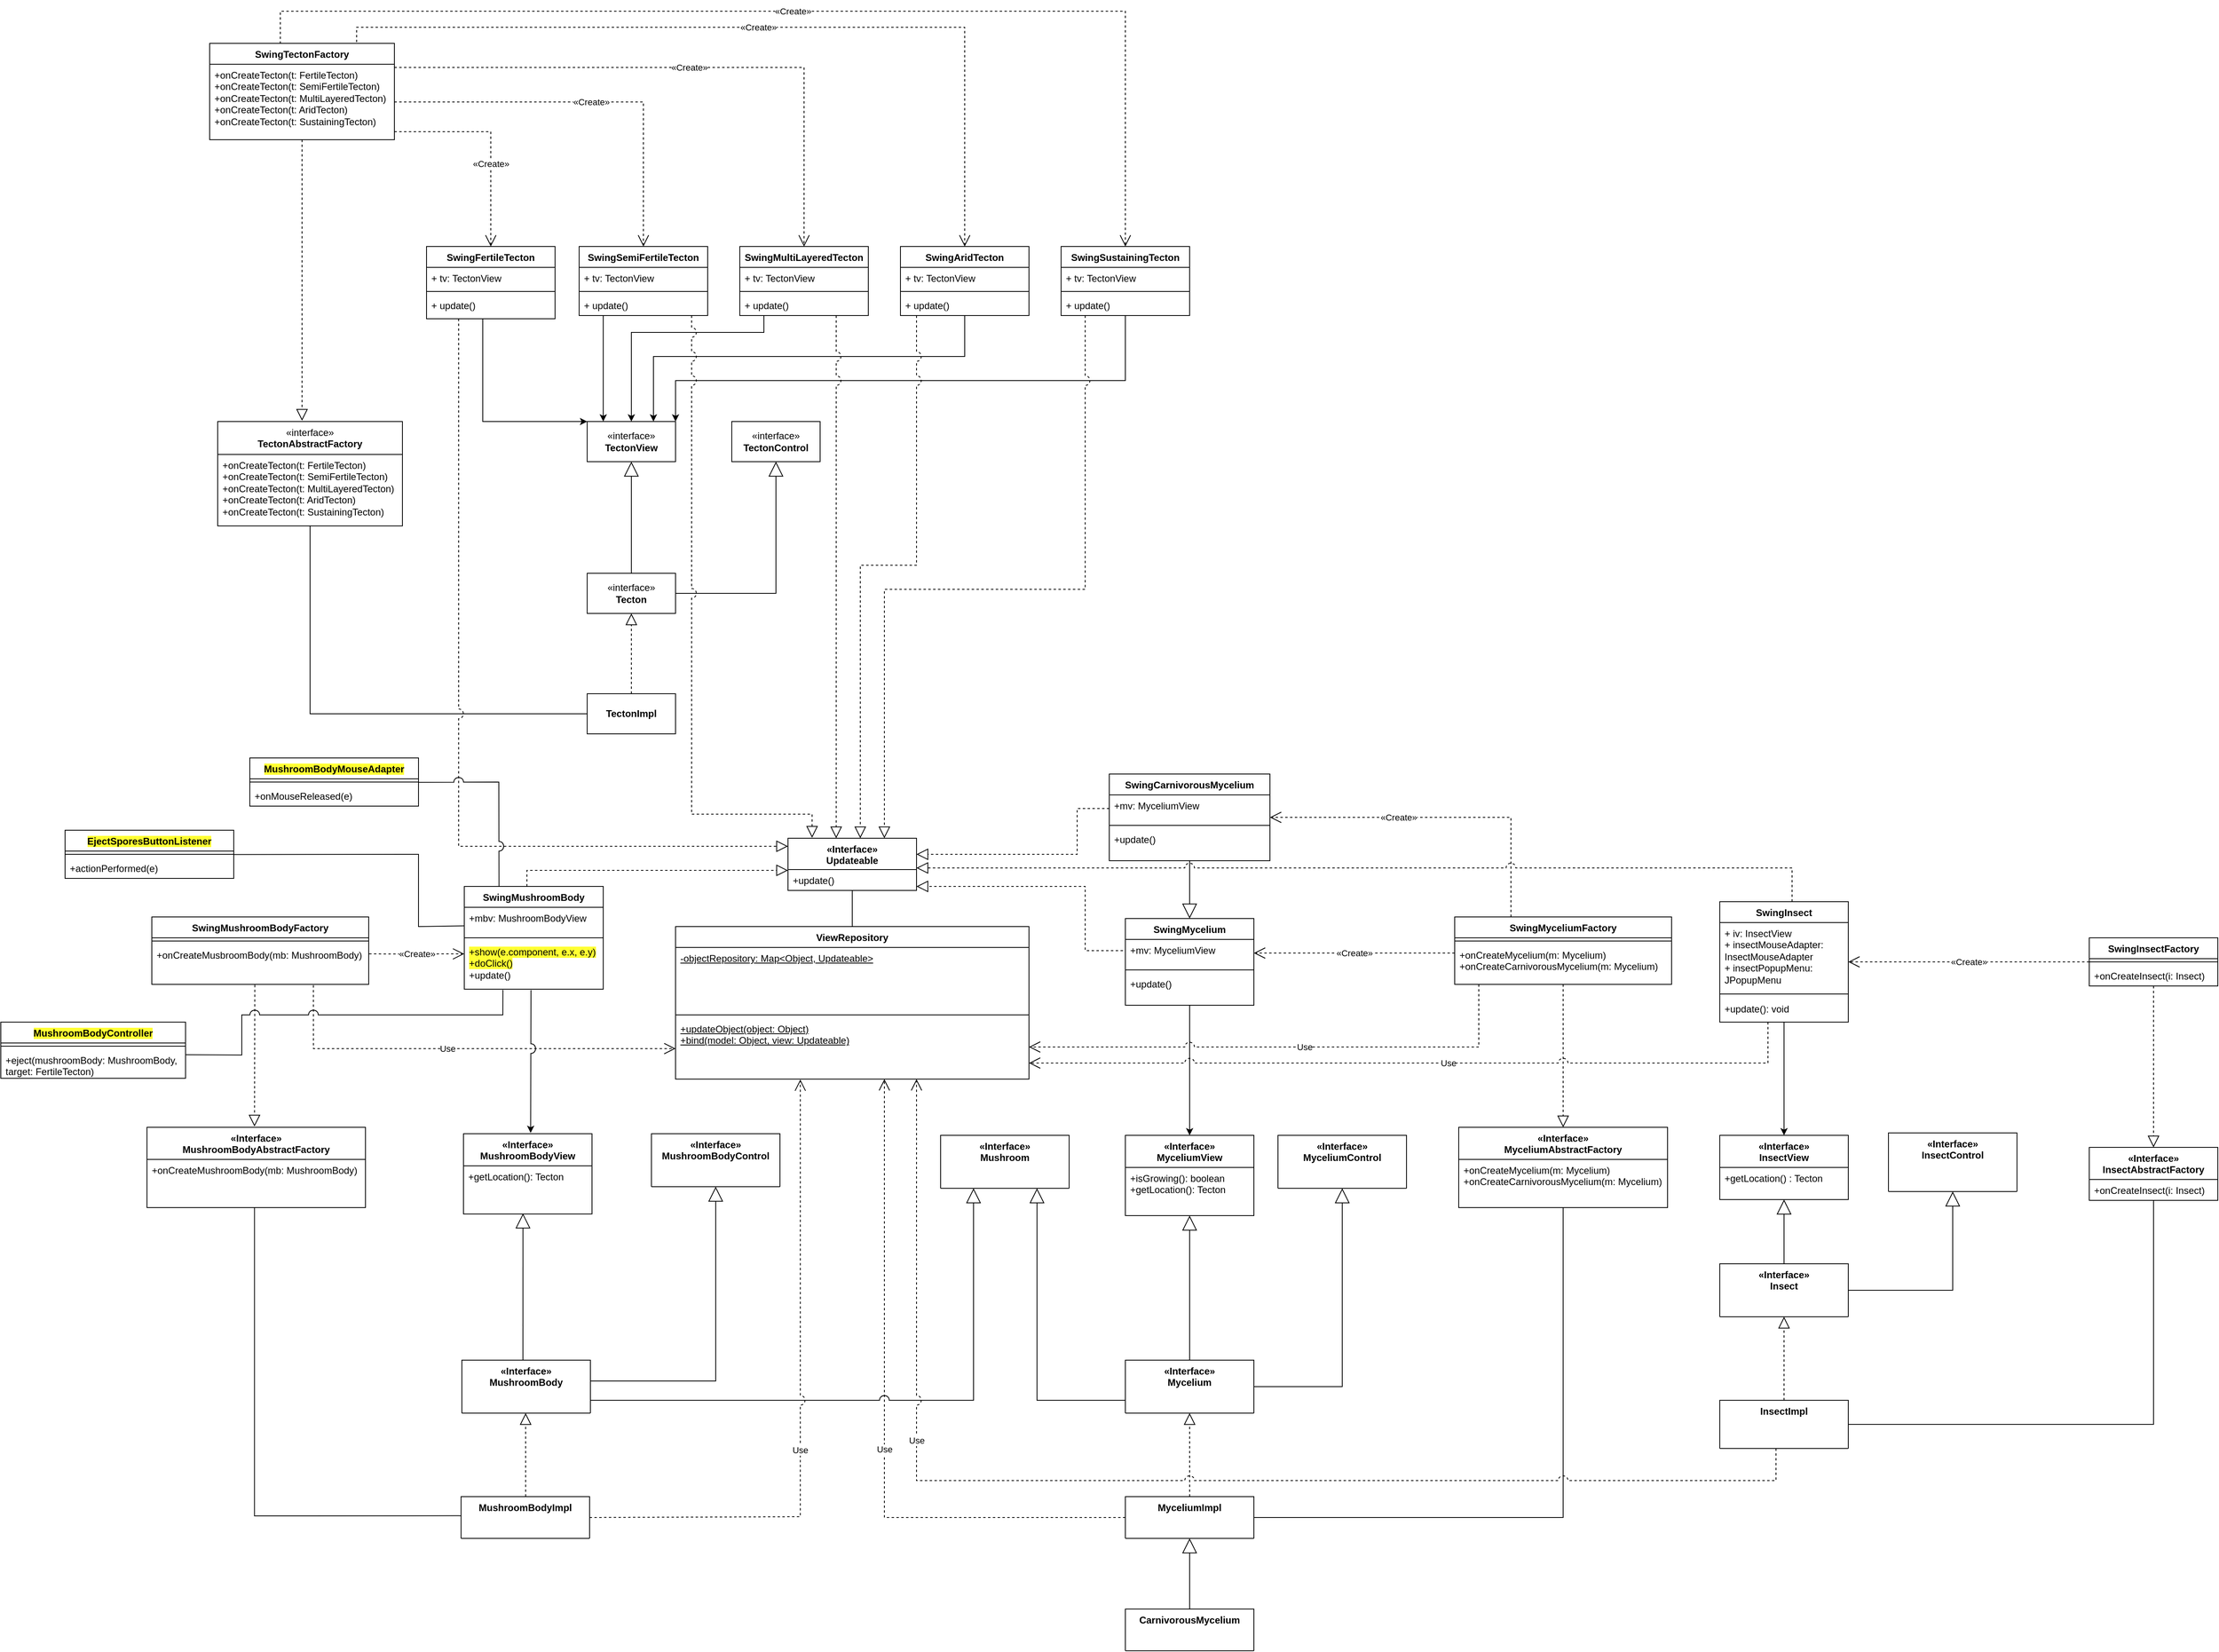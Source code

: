 <mxfile version="26.2.14" pages="5">
  <diagram id="V_B-AGQ5eOYhwvlyV5KS" name="o.diagram">
    <mxGraphModel dx="5421" dy="2721" grid="1" gridSize="10" guides="1" tooltips="1" connect="1" arrows="1" fold="1" page="1" pageScale="1" pageWidth="827" pageHeight="1169" math="0" shadow="0">
      <root>
        <mxCell id="0" />
        <mxCell id="1" parent="0" />
        <mxCell id="9Iv8ttckAKkqmm6eTr7d-1" value="&lt;span lang=&quot;en&quot; class=&quot;BxUVEf ILfuVd&quot;&gt;&lt;span class=&quot;hgKElc&quot;&gt;«Interface»&lt;/span&gt;&lt;/span&gt;&lt;div&gt;InsectView&lt;/div&gt;" style="swimlane;fontStyle=1;align=center;verticalAlign=top;childLayout=stackLayout;horizontal=1;startSize=40;horizontalStack=0;resizeParent=1;resizeParentMax=0;resizeLast=0;collapsible=1;marginBottom=0;whiteSpace=wrap;html=1;" vertex="1" parent="1">
          <mxGeometry x="170" y="480" width="160" height="80" as="geometry" />
        </mxCell>
        <mxCell id="9Iv8ttckAKkqmm6eTr7d-2" value="+getLocation() : Tecton" style="text;strokeColor=none;fillColor=none;align=left;verticalAlign=top;spacingLeft=4;spacingRight=4;overflow=hidden;rotatable=0;points=[[0,0.5],[1,0.5]];portConstraint=eastwest;whiteSpace=wrap;html=1;" vertex="1" parent="9Iv8ttckAKkqmm6eTr7d-1">
          <mxGeometry y="40" width="160" height="40" as="geometry" />
        </mxCell>
        <mxCell id="9Iv8ttckAKkqmm6eTr7d-3" value="SwingInsect" style="swimlane;fontStyle=1;align=center;verticalAlign=top;childLayout=stackLayout;horizontal=1;startSize=26;horizontalStack=0;resizeParent=1;resizeParentMax=0;resizeLast=0;collapsible=1;marginBottom=0;whiteSpace=wrap;html=1;" vertex="1" parent="1">
          <mxGeometry x="170" y="189" width="160" height="150" as="geometry" />
        </mxCell>
        <mxCell id="9Iv8ttckAKkqmm6eTr7d-4" value="&lt;div&gt;+ iv: InsectView&lt;/div&gt;&lt;div&gt;+ insectMouseAdapter: InsectMouseAdapter&lt;/div&gt;&lt;div&gt;+ insectPopupMenu:&lt;/div&gt;&lt;div&gt;JPopupMenu&lt;/div&gt;" style="text;strokeColor=none;fillColor=none;align=left;verticalAlign=top;spacingLeft=4;spacingRight=4;overflow=hidden;rotatable=0;points=[[0,0.5],[1,0.5]];portConstraint=eastwest;whiteSpace=wrap;html=1;" vertex="1" parent="9Iv8ttckAKkqmm6eTr7d-3">
          <mxGeometry y="26" width="160" height="84" as="geometry" />
        </mxCell>
        <mxCell id="9Iv8ttckAKkqmm6eTr7d-5" value="" style="line;strokeWidth=1;fillColor=none;align=left;verticalAlign=middle;spacingTop=-1;spacingLeft=3;spacingRight=3;rotatable=0;labelPosition=right;points=[];portConstraint=eastwest;strokeColor=inherit;" vertex="1" parent="9Iv8ttckAKkqmm6eTr7d-3">
          <mxGeometry y="110" width="160" height="10" as="geometry" />
        </mxCell>
        <mxCell id="9Iv8ttckAKkqmm6eTr7d-6" value="+update(): void&lt;div&gt;&lt;br&gt;&lt;/div&gt;" style="text;strokeColor=none;fillColor=none;align=left;verticalAlign=top;spacingLeft=4;spacingRight=4;overflow=hidden;rotatable=0;points=[[0,0.5],[1,0.5]];portConstraint=eastwest;whiteSpace=wrap;html=1;" vertex="1" parent="9Iv8ttckAKkqmm6eTr7d-3">
          <mxGeometry y="120" width="160" height="30" as="geometry" />
        </mxCell>
        <mxCell id="9Iv8ttckAKkqmm6eTr7d-7" value="&lt;span lang=&quot;en&quot; class=&quot;BxUVEf ILfuVd&quot;&gt;&lt;span class=&quot;hgKElc&quot;&gt;«Interface»&lt;/span&gt;&lt;/span&gt;&lt;div&gt;InsectAbstractFactory&lt;/div&gt;" style="swimlane;fontStyle=1;align=center;verticalAlign=top;childLayout=stackLayout;horizontal=1;startSize=40;horizontalStack=0;resizeParent=1;resizeParentMax=0;resizeLast=0;collapsible=1;marginBottom=0;whiteSpace=wrap;html=1;" vertex="1" parent="1">
          <mxGeometry x="630" y="495" width="160" height="66" as="geometry" />
        </mxCell>
        <mxCell id="9Iv8ttckAKkqmm6eTr7d-8" value="+onCreateInsect(i: Insect)" style="text;strokeColor=none;fillColor=none;align=left;verticalAlign=top;spacingLeft=4;spacingRight=4;overflow=hidden;rotatable=0;points=[[0,0.5],[1,0.5]];portConstraint=eastwest;whiteSpace=wrap;html=1;" vertex="1" parent="9Iv8ttckAKkqmm6eTr7d-7">
          <mxGeometry y="40" width="160" height="26" as="geometry" />
        </mxCell>
        <mxCell id="9Iv8ttckAKkqmm6eTr7d-9" value="SwingInsectFactory" style="swimlane;fontStyle=1;align=center;verticalAlign=top;childLayout=stackLayout;horizontal=1;startSize=26;horizontalStack=0;resizeParent=1;resizeParentMax=0;resizeLast=0;collapsible=1;marginBottom=0;whiteSpace=wrap;html=1;" vertex="1" parent="1">
          <mxGeometry x="630" y="234" width="160" height="60" as="geometry" />
        </mxCell>
        <mxCell id="9Iv8ttckAKkqmm6eTr7d-10" value="" style="line;strokeWidth=1;fillColor=none;align=left;verticalAlign=middle;spacingTop=-1;spacingLeft=3;spacingRight=3;rotatable=0;labelPosition=right;points=[];portConstraint=eastwest;strokeColor=inherit;" vertex="1" parent="9Iv8ttckAKkqmm6eTr7d-9">
          <mxGeometry y="26" width="160" height="8" as="geometry" />
        </mxCell>
        <mxCell id="9Iv8ttckAKkqmm6eTr7d-11" value="+onCreateInsect(i: Insect)" style="text;strokeColor=none;fillColor=none;align=left;verticalAlign=top;spacingLeft=4;spacingRight=4;overflow=hidden;rotatable=0;points=[[0,0.5],[1,0.5]];portConstraint=eastwest;whiteSpace=wrap;html=1;" vertex="1" parent="9Iv8ttckAKkqmm6eTr7d-9">
          <mxGeometry y="34" width="160" height="26" as="geometry" />
        </mxCell>
        <mxCell id="9Iv8ttckAKkqmm6eTr7d-12" value="" style="endArrow=block;dashed=1;endFill=0;endSize=12;html=1;rounded=0;" edge="1" parent="1" source="9Iv8ttckAKkqmm6eTr7d-9" target="9Iv8ttckAKkqmm6eTr7d-7">
          <mxGeometry width="160" relative="1" as="geometry">
            <mxPoint x="330" y="380" as="sourcePoint" />
            <mxPoint x="490" y="380" as="targetPoint" />
          </mxGeometry>
        </mxCell>
        <mxCell id="9Iv8ttckAKkqmm6eTr7d-13" value="" style="endArrow=classic;html=1;edgeStyle=orthogonalEdgeStyle;rounded=0;startArrow=none;startFill=0;endFill=1;" edge="1" parent="1" source="9Iv8ttckAKkqmm6eTr7d-3" target="9Iv8ttckAKkqmm6eTr7d-1">
          <mxGeometry relative="1" as="geometry">
            <mxPoint x="330" y="380" as="sourcePoint" />
            <mxPoint x="490" y="380" as="targetPoint" />
          </mxGeometry>
        </mxCell>
        <mxCell id="9Iv8ttckAKkqmm6eTr7d-14" value="&lt;span lang=&quot;en&quot; class=&quot;BxUVEf ILfuVd&quot;&gt;&lt;span class=&quot;hgKElc&quot;&gt;«Create»&lt;/span&gt;&lt;/span&gt;" style="endArrow=open;endSize=12;dashed=1;html=1;rounded=0;edgeStyle=orthogonalEdgeStyle;" edge="1" parent="1" source="9Iv8ttckAKkqmm6eTr7d-9" target="9Iv8ttckAKkqmm6eTr7d-3">
          <mxGeometry width="160" relative="1" as="geometry">
            <mxPoint x="330" y="380" as="sourcePoint" />
            <mxPoint x="490" y="380" as="targetPoint" />
            <Array as="points" />
          </mxGeometry>
        </mxCell>
        <mxCell id="9Iv8ttckAKkqmm6eTr7d-15" value="&lt;span lang=&quot;en&quot; class=&quot;BxUVEf ILfuVd&quot;&gt;&lt;span class=&quot;hgKElc&quot;&gt;«Interface»&lt;/span&gt;&lt;/span&gt;&lt;div&gt;Insect&lt;/div&gt;" style="swimlane;fontStyle=1;align=center;verticalAlign=top;childLayout=stackLayout;horizontal=1;startSize=66;horizontalStack=0;resizeParent=1;resizeParentMax=0;resizeLast=0;collapsible=1;marginBottom=0;whiteSpace=wrap;html=1;" vertex="1" parent="1">
          <mxGeometry x="170" y="640" width="160" height="66" as="geometry" />
        </mxCell>
        <mxCell id="9Iv8ttckAKkqmm6eTr7d-16" value="" style="endArrow=block;endSize=16;endFill=0;html=1;rounded=0;" edge="1" parent="1" source="9Iv8ttckAKkqmm6eTr7d-15" target="9Iv8ttckAKkqmm6eTr7d-1">
          <mxGeometry width="160" relative="1" as="geometry">
            <mxPoint x="330" y="560" as="sourcePoint" />
            <mxPoint x="490" y="560" as="targetPoint" />
          </mxGeometry>
        </mxCell>
        <mxCell id="9Iv8ttckAKkqmm6eTr7d-17" value="" style="endArrow=none;html=1;edgeStyle=orthogonalEdgeStyle;rounded=0;" edge="1" parent="1" source="9Iv8ttckAKkqmm6eTr7d-18" target="9Iv8ttckAKkqmm6eTr7d-7">
          <mxGeometry relative="1" as="geometry">
            <mxPoint x="330" y="700" as="sourcePoint" />
            <mxPoint x="490" y="700" as="targetPoint" />
            <Array as="points">
              <mxPoint x="710" y="840" />
            </Array>
          </mxGeometry>
        </mxCell>
        <mxCell id="9Iv8ttckAKkqmm6eTr7d-18" value="InsectImpl" style="swimlane;fontStyle=1;align=center;verticalAlign=top;childLayout=stackLayout;horizontal=1;startSize=60;horizontalStack=0;resizeParent=1;resizeParentMax=0;resizeLast=0;collapsible=1;marginBottom=0;whiteSpace=wrap;html=1;" vertex="1" parent="1">
          <mxGeometry x="170" y="810" width="160" height="60" as="geometry" />
        </mxCell>
        <mxCell id="9Iv8ttckAKkqmm6eTr7d-19" value="" style="endArrow=block;dashed=1;endFill=0;endSize=12;html=1;rounded=0;" edge="1" parent="1" source="9Iv8ttckAKkqmm6eTr7d-18" target="9Iv8ttckAKkqmm6eTr7d-15">
          <mxGeometry width="160" relative="1" as="geometry">
            <mxPoint x="570" y="306" as="sourcePoint" />
            <mxPoint x="570" y="507" as="targetPoint" />
          </mxGeometry>
        </mxCell>
        <mxCell id="9Iv8ttckAKkqmm6eTr7d-20" value="&lt;span lang=&quot;en&quot; class=&quot;BxUVEf ILfuVd&quot;&gt;&lt;span class=&quot;hgKElc&quot;&gt;«Interface»&lt;/span&gt;&lt;/span&gt;&lt;div&gt;MyceliumView&lt;/div&gt;" style="swimlane;fontStyle=1;align=center;verticalAlign=top;childLayout=stackLayout;horizontal=1;startSize=40;horizontalStack=0;resizeParent=1;resizeParentMax=0;resizeLast=0;collapsible=1;marginBottom=0;whiteSpace=wrap;html=1;" vertex="1" parent="1">
          <mxGeometry x="-570" y="480" width="160" height="100" as="geometry" />
        </mxCell>
        <mxCell id="9Iv8ttckAKkqmm6eTr7d-21" value="+isGrowing(): boolean&lt;div&gt;+getLocation(): Tecton&lt;/div&gt;" style="text;strokeColor=none;fillColor=none;align=left;verticalAlign=top;spacingLeft=4;spacingRight=4;overflow=hidden;rotatable=0;points=[[0,0.5],[1,0.5]];portConstraint=eastwest;whiteSpace=wrap;html=1;" vertex="1" parent="9Iv8ttckAKkqmm6eTr7d-20">
          <mxGeometry y="40" width="160" height="60" as="geometry" />
        </mxCell>
        <mxCell id="9Iv8ttckAKkqmm6eTr7d-22" value="SwingMycelium" style="swimlane;fontStyle=1;align=center;verticalAlign=top;childLayout=stackLayout;horizontal=1;startSize=26;horizontalStack=0;resizeParent=1;resizeParentMax=0;resizeLast=0;collapsible=1;marginBottom=0;whiteSpace=wrap;html=1;" vertex="1" parent="1">
          <mxGeometry x="-570" y="210" width="160" height="108" as="geometry" />
        </mxCell>
        <mxCell id="9Iv8ttckAKkqmm6eTr7d-23" value="&lt;div&gt;+mv: MyceliumView&lt;/div&gt;" style="text;strokeColor=none;fillColor=none;align=left;verticalAlign=top;spacingLeft=4;spacingRight=4;overflow=hidden;rotatable=0;points=[[0,0.5],[1,0.5]];portConstraint=eastwest;whiteSpace=wrap;html=1;" vertex="1" parent="9Iv8ttckAKkqmm6eTr7d-22">
          <mxGeometry y="26" width="160" height="34" as="geometry" />
        </mxCell>
        <mxCell id="9Iv8ttckAKkqmm6eTr7d-24" value="" style="line;strokeWidth=1;fillColor=none;align=left;verticalAlign=middle;spacingTop=-1;spacingLeft=3;spacingRight=3;rotatable=0;labelPosition=right;points=[];portConstraint=eastwest;strokeColor=inherit;" vertex="1" parent="9Iv8ttckAKkqmm6eTr7d-22">
          <mxGeometry y="60" width="160" height="8" as="geometry" />
        </mxCell>
        <mxCell id="9Iv8ttckAKkqmm6eTr7d-25" value="+update()" style="text;strokeColor=none;fillColor=none;align=left;verticalAlign=top;spacingLeft=4;spacingRight=4;overflow=hidden;rotatable=0;points=[[0,0.5],[1,0.5]];portConstraint=eastwest;whiteSpace=wrap;html=1;" vertex="1" parent="9Iv8ttckAKkqmm6eTr7d-22">
          <mxGeometry y="68" width="160" height="40" as="geometry" />
        </mxCell>
        <mxCell id="9Iv8ttckAKkqmm6eTr7d-26" value="&lt;span lang=&quot;en&quot; class=&quot;BxUVEf ILfuVd&quot;&gt;&lt;span class=&quot;hgKElc&quot;&gt;«Interface»&lt;/span&gt;&lt;/span&gt;&lt;div&gt;Mycelium&lt;span style=&quot;background-color: transparent; color: light-dark(rgb(0, 0, 0), rgb(255, 255, 255));&quot;&gt;Abstract&lt;/span&gt;&lt;span style=&quot;background-color: transparent; color: light-dark(rgb(0, 0, 0), rgb(255, 255, 255));&quot;&gt;Factory&lt;/span&gt;&lt;/div&gt;" style="swimlane;fontStyle=1;align=center;verticalAlign=top;childLayout=stackLayout;horizontal=1;startSize=40;horizontalStack=0;resizeParent=1;resizeParentMax=0;resizeLast=0;collapsible=1;marginBottom=0;whiteSpace=wrap;html=1;" vertex="1" parent="1">
          <mxGeometry x="-155" y="470" width="260" height="100" as="geometry" />
        </mxCell>
        <mxCell id="9Iv8ttckAKkqmm6eTr7d-27" value="&lt;div&gt;+onCreateMycelium(m: Mycelium)&lt;/div&gt;&lt;div&gt;+onCreateCarnivorousMycelium(m: Mycelium)&lt;/div&gt;" style="text;strokeColor=none;fillColor=none;align=left;verticalAlign=top;spacingLeft=4;spacingRight=4;overflow=hidden;rotatable=0;points=[[0,0.5],[1,0.5]];portConstraint=eastwest;whiteSpace=wrap;html=1;" vertex="1" parent="9Iv8ttckAKkqmm6eTr7d-26">
          <mxGeometry y="40" width="260" height="60" as="geometry" />
        </mxCell>
        <mxCell id="9Iv8ttckAKkqmm6eTr7d-28" value="SwingMyceliumFactory" style="swimlane;fontStyle=1;align=center;verticalAlign=top;childLayout=stackLayout;horizontal=1;startSize=26;horizontalStack=0;resizeParent=1;resizeParentMax=0;resizeLast=0;collapsible=1;marginBottom=0;whiteSpace=wrap;html=1;" vertex="1" parent="1">
          <mxGeometry x="-160" y="208" width="270" height="84" as="geometry" />
        </mxCell>
        <mxCell id="9Iv8ttckAKkqmm6eTr7d-29" value="" style="line;strokeWidth=1;fillColor=none;align=left;verticalAlign=middle;spacingTop=-1;spacingLeft=3;spacingRight=3;rotatable=0;labelPosition=right;points=[];portConstraint=eastwest;strokeColor=inherit;" vertex="1" parent="9Iv8ttckAKkqmm6eTr7d-28">
          <mxGeometry y="26" width="270" height="8" as="geometry" />
        </mxCell>
        <mxCell id="9Iv8ttckAKkqmm6eTr7d-30" value="&lt;div&gt;+onCreateMycelium(m: Mycelium)&lt;div&gt;+onCreateCarnivorousMycelium(m: Mycelium)&lt;/div&gt;&lt;/div&gt;" style="text;strokeColor=none;fillColor=none;align=left;verticalAlign=top;spacingLeft=4;spacingRight=4;overflow=hidden;rotatable=0;points=[[0,0.5],[1,0.5]];portConstraint=eastwest;whiteSpace=wrap;html=1;" vertex="1" parent="9Iv8ttckAKkqmm6eTr7d-28">
          <mxGeometry y="34" width="270" height="50" as="geometry" />
        </mxCell>
        <mxCell id="9Iv8ttckAKkqmm6eTr7d-31" value="" style="endArrow=block;dashed=1;endFill=0;endSize=12;html=1;rounded=0;" edge="1" parent="1" source="9Iv8ttckAKkqmm6eTr7d-28" target="9Iv8ttckAKkqmm6eTr7d-26">
          <mxGeometry width="160" relative="1" as="geometry">
            <mxPoint x="-340" y="380" as="sourcePoint" />
            <mxPoint x="-180" y="380" as="targetPoint" />
          </mxGeometry>
        </mxCell>
        <mxCell id="9Iv8ttckAKkqmm6eTr7d-32" value="" style="endArrow=classic;html=1;edgeStyle=orthogonalEdgeStyle;rounded=0;startArrow=none;startFill=0;endFill=1;" edge="1" parent="1" source="9Iv8ttckAKkqmm6eTr7d-22" target="9Iv8ttckAKkqmm6eTr7d-20">
          <mxGeometry relative="1" as="geometry">
            <mxPoint x="-340" y="380" as="sourcePoint" />
            <mxPoint x="-180" y="380" as="targetPoint" />
          </mxGeometry>
        </mxCell>
        <mxCell id="9Iv8ttckAKkqmm6eTr7d-33" value="&lt;span lang=&quot;en&quot; class=&quot;BxUVEf ILfuVd&quot;&gt;&lt;span class=&quot;hgKElc&quot;&gt;«Create»&lt;/span&gt;&lt;/span&gt;" style="endArrow=open;endSize=12;dashed=1;html=1;rounded=0;edgeStyle=orthogonalEdgeStyle;" edge="1" parent="1" source="9Iv8ttckAKkqmm6eTr7d-28" target="9Iv8ttckAKkqmm6eTr7d-22">
          <mxGeometry width="160" relative="1" as="geometry">
            <mxPoint x="-340" y="380" as="sourcePoint" />
            <mxPoint x="-180" y="380" as="targetPoint" />
            <Array as="points">
              <mxPoint x="-300" y="253" />
              <mxPoint x="-300" y="253" />
            </Array>
          </mxGeometry>
        </mxCell>
        <mxCell id="9Iv8ttckAKkqmm6eTr7d-34" value="&lt;span lang=&quot;en&quot; class=&quot;BxUVEf ILfuVd&quot;&gt;&lt;span class=&quot;hgKElc&quot;&gt;«Interface»&lt;/span&gt;&lt;/span&gt;&lt;div&gt;Mycelium&lt;/div&gt;" style="swimlane;fontStyle=1;align=center;verticalAlign=top;childLayout=stackLayout;horizontal=1;startSize=66;horizontalStack=0;resizeParent=1;resizeParentMax=0;resizeLast=0;collapsible=1;marginBottom=0;whiteSpace=wrap;html=1;" vertex="1" parent="1">
          <mxGeometry x="-570" y="760" width="160" height="66" as="geometry" />
        </mxCell>
        <mxCell id="9Iv8ttckAKkqmm6eTr7d-35" value="" style="endArrow=block;endSize=16;endFill=0;html=1;rounded=0;" edge="1" parent="1" source="9Iv8ttckAKkqmm6eTr7d-34" target="9Iv8ttckAKkqmm6eTr7d-20">
          <mxGeometry width="160" relative="1" as="geometry">
            <mxPoint x="-340" y="560" as="sourcePoint" />
            <mxPoint x="-180" y="560" as="targetPoint" />
          </mxGeometry>
        </mxCell>
        <mxCell id="9Iv8ttckAKkqmm6eTr7d-36" value="" style="endArrow=none;html=1;edgeStyle=orthogonalEdgeStyle;rounded=0;exitX=1;exitY=0.5;exitDx=0;exitDy=0;" edge="1" parent="1" source="9Iv8ttckAKkqmm6eTr7d-37" target="9Iv8ttckAKkqmm6eTr7d-26">
          <mxGeometry relative="1" as="geometry">
            <mxPoint x="-340" y="700" as="sourcePoint" />
            <mxPoint x="-80" y="630" as="targetPoint" />
            <Array as="points">
              <mxPoint x="-25" y="956" />
            </Array>
          </mxGeometry>
        </mxCell>
        <mxCell id="9Iv8ttckAKkqmm6eTr7d-37" value="MyceliumImpl" style="swimlane;fontStyle=1;align=center;verticalAlign=top;childLayout=stackLayout;horizontal=1;startSize=52;horizontalStack=0;resizeParent=1;resizeParentMax=0;resizeLast=0;collapsible=1;marginBottom=0;whiteSpace=wrap;html=1;" vertex="1" parent="1">
          <mxGeometry x="-570" y="930" width="160" height="52" as="geometry" />
        </mxCell>
        <mxCell id="9Iv8ttckAKkqmm6eTr7d-38" value="" style="endArrow=block;dashed=1;endFill=0;endSize=12;html=1;rounded=0;" edge="1" parent="1" source="9Iv8ttckAKkqmm6eTr7d-37" target="9Iv8ttckAKkqmm6eTr7d-34">
          <mxGeometry width="160" relative="1" as="geometry">
            <mxPoint x="-100" y="306" as="sourcePoint" />
            <mxPoint x="-100" y="507" as="targetPoint" />
          </mxGeometry>
        </mxCell>
        <mxCell id="9Iv8ttckAKkqmm6eTr7d-39" value="&lt;span lang=&quot;en&quot; class=&quot;BxUVEf ILfuVd&quot;&gt;&lt;span class=&quot;hgKElc&quot;&gt;«Interface»&lt;/span&gt;&lt;/span&gt;&lt;div&gt;MyceliumControl&lt;/div&gt;" style="swimlane;fontStyle=1;align=center;verticalAlign=top;childLayout=stackLayout;horizontal=1;startSize=66;horizontalStack=0;resizeParent=1;resizeParentMax=0;resizeLast=0;collapsible=1;marginBottom=0;whiteSpace=wrap;html=1;" vertex="1" parent="1">
          <mxGeometry x="-380" y="480" width="160" height="66" as="geometry" />
        </mxCell>
        <mxCell id="9Iv8ttckAKkqmm6eTr7d-40" value="" style="endArrow=block;endSize=16;endFill=0;html=1;rounded=0;entryX=0.5;entryY=1;entryDx=0;entryDy=0;exitX=1;exitY=0.5;exitDx=0;exitDy=0;edgeStyle=orthogonalEdgeStyle;" edge="1" parent="1" source="9Iv8ttckAKkqmm6eTr7d-34" target="9Iv8ttckAKkqmm6eTr7d-39">
          <mxGeometry width="160" relative="1" as="geometry">
            <mxPoint x="-640" y="680" as="sourcePoint" />
            <mxPoint x="-640" y="590" as="targetPoint" />
            <Array as="points">
              <mxPoint x="-300" y="793" />
            </Array>
          </mxGeometry>
        </mxCell>
        <mxCell id="9Iv8ttckAKkqmm6eTr7d-41" value="" style="endArrow=block;endSize=16;endFill=0;html=1;rounded=0;entryX=0.5;entryY=1;entryDx=0;entryDy=0;exitX=0.5;exitY=0;exitDx=0;exitDy=0;" edge="1" parent="1" source="9Iv8ttckAKkqmm6eTr7d-42" target="9Iv8ttckAKkqmm6eTr7d-37">
          <mxGeometry width="160" relative="1" as="geometry">
            <mxPoint x="-250" y="1060" as="sourcePoint" />
            <mxPoint x="-340" y="1010" as="targetPoint" />
          </mxGeometry>
        </mxCell>
        <mxCell id="9Iv8ttckAKkqmm6eTr7d-42" value="CarnivorousMycelium" style="swimlane;fontStyle=1;align=center;verticalAlign=top;childLayout=stackLayout;horizontal=1;startSize=52;horizontalStack=0;resizeParent=1;resizeParentMax=0;resizeLast=0;collapsible=1;marginBottom=0;whiteSpace=wrap;html=1;" vertex="1" parent="1">
          <mxGeometry x="-570" y="1070" width="160" height="52" as="geometry" />
        </mxCell>
        <mxCell id="9Iv8ttckAKkqmm6eTr7d-43" value="&lt;span lang=&quot;en&quot; class=&quot;BxUVEf ILfuVd&quot;&gt;&lt;span class=&quot;hgKElc&quot;&gt;«Interface»&lt;/span&gt;&lt;/span&gt;&lt;div&gt;Mushroom&lt;/div&gt;" style="swimlane;fontStyle=1;align=center;verticalAlign=top;childLayout=stackLayout;horizontal=1;startSize=66;horizontalStack=0;resizeParent=1;resizeParentMax=0;resizeLast=0;collapsible=1;marginBottom=0;whiteSpace=wrap;html=1;" vertex="1" parent="1">
          <mxGeometry x="-800" y="480" width="160" height="66" as="geometry" />
        </mxCell>
        <mxCell id="9Iv8ttckAKkqmm6eTr7d-44" value="" style="endArrow=block;endSize=16;endFill=0;html=1;rounded=0;entryX=0.5;entryY=1;entryDx=0;entryDy=0;edgeStyle=orthogonalEdgeStyle;" edge="1" parent="1">
          <mxGeometry width="160" relative="1" as="geometry">
            <mxPoint x="-570" y="810" as="sourcePoint" />
            <mxPoint x="-680" y="546" as="targetPoint" />
            <Array as="points">
              <mxPoint x="-570" y="810" />
              <mxPoint x="-680" y="810" />
            </Array>
          </mxGeometry>
        </mxCell>
        <mxCell id="9Iv8ttckAKkqmm6eTr7d-45" value="SwingCarnivorousMycelium" style="swimlane;fontStyle=1;align=center;verticalAlign=top;childLayout=stackLayout;horizontal=1;startSize=26;horizontalStack=0;resizeParent=1;resizeParentMax=0;resizeLast=0;collapsible=1;marginBottom=0;whiteSpace=wrap;html=1;" vertex="1" parent="1">
          <mxGeometry x="-590" y="30" width="200" height="108" as="geometry" />
        </mxCell>
        <mxCell id="9Iv8ttckAKkqmm6eTr7d-46" value="&lt;div&gt;+mv: MyceliumView&lt;/div&gt;" style="text;strokeColor=none;fillColor=none;align=left;verticalAlign=top;spacingLeft=4;spacingRight=4;overflow=hidden;rotatable=0;points=[[0,0.5],[1,0.5]];portConstraint=eastwest;whiteSpace=wrap;html=1;" vertex="1" parent="9Iv8ttckAKkqmm6eTr7d-45">
          <mxGeometry y="26" width="200" height="34" as="geometry" />
        </mxCell>
        <mxCell id="9Iv8ttckAKkqmm6eTr7d-47" value="" style="line;strokeWidth=1;fillColor=none;align=left;verticalAlign=middle;spacingTop=-1;spacingLeft=3;spacingRight=3;rotatable=0;labelPosition=right;points=[];portConstraint=eastwest;strokeColor=inherit;" vertex="1" parent="9Iv8ttckAKkqmm6eTr7d-45">
          <mxGeometry y="60" width="200" height="8" as="geometry" />
        </mxCell>
        <mxCell id="9Iv8ttckAKkqmm6eTr7d-48" value="+update()" style="text;strokeColor=none;fillColor=none;align=left;verticalAlign=top;spacingLeft=4;spacingRight=4;overflow=hidden;rotatable=0;points=[[0,0.5],[1,0.5]];portConstraint=eastwest;whiteSpace=wrap;html=1;" vertex="1" parent="9Iv8ttckAKkqmm6eTr7d-45">
          <mxGeometry y="68" width="200" height="40" as="geometry" />
        </mxCell>
        <mxCell id="9Iv8ttckAKkqmm6eTr7d-49" value="" style="endArrow=block;endSize=16;endFill=0;html=1;rounded=0;" edge="1" parent="1" source="9Iv8ttckAKkqmm6eTr7d-45" target="9Iv8ttckAKkqmm6eTr7d-22">
          <mxGeometry width="160" relative="1" as="geometry">
            <mxPoint x="-260" y="420" as="sourcePoint" />
            <mxPoint x="-100" y="420" as="targetPoint" />
          </mxGeometry>
        </mxCell>
        <mxCell id="9Iv8ttckAKkqmm6eTr7d-50" value="&lt;span lang=&quot;en&quot; class=&quot;BxUVEf ILfuVd&quot;&gt;&lt;span class=&quot;hgKElc&quot;&gt;«Create»&lt;/span&gt;&lt;/span&gt;" style="endArrow=open;endSize=12;dashed=1;html=1;rounded=0;edgeStyle=orthogonalEdgeStyle;" edge="1" parent="1" source="9Iv8ttckAKkqmm6eTr7d-28" target="9Iv8ttckAKkqmm6eTr7d-45">
          <mxGeometry x="0.25" width="160" relative="1" as="geometry">
            <mxPoint x="-160" y="110" as="sourcePoint" />
            <mxPoint x="-380" y="110" as="targetPoint" />
            <Array as="points">
              <mxPoint x="-90" y="84" />
            </Array>
            <mxPoint x="1" as="offset" />
          </mxGeometry>
        </mxCell>
        <mxCell id="9Iv8ttckAKkqmm6eTr7d-51" value="ViewRepository" style="swimlane;fontStyle=1;align=center;verticalAlign=top;childLayout=stackLayout;horizontal=1;startSize=26;horizontalStack=0;resizeParent=1;resizeParentMax=0;resizeLast=0;collapsible=1;marginBottom=0;whiteSpace=wrap;html=1;" vertex="1" parent="1">
          <mxGeometry x="-1130" y="220" width="440" height="190" as="geometry" />
        </mxCell>
        <mxCell id="9Iv8ttckAKkqmm6eTr7d-52" value="&lt;u&gt;-objectRepository: Map&amp;lt;Object, Updateable&amp;gt;&lt;/u&gt;" style="text;strokeColor=none;fillColor=none;align=left;verticalAlign=top;spacingLeft=4;spacingRight=4;overflow=hidden;rotatable=0;points=[[0,0.5],[1,0.5]];portConstraint=eastwest;whiteSpace=wrap;html=1;" vertex="1" parent="9Iv8ttckAKkqmm6eTr7d-51">
          <mxGeometry y="26" width="440" height="80" as="geometry" />
        </mxCell>
        <mxCell id="9Iv8ttckAKkqmm6eTr7d-53" value="" style="line;strokeWidth=1;fillColor=none;align=left;verticalAlign=middle;spacingTop=-1;spacingLeft=3;spacingRight=3;rotatable=0;labelPosition=right;points=[];portConstraint=eastwest;strokeColor=inherit;" vertex="1" parent="9Iv8ttckAKkqmm6eTr7d-51">
          <mxGeometry y="106" width="440" height="8" as="geometry" />
        </mxCell>
        <mxCell id="9Iv8ttckAKkqmm6eTr7d-54" value="&lt;div&gt;&lt;u&gt;+updateObject(object: Object)&lt;/u&gt;&lt;/div&gt;&lt;div&gt;&lt;u&gt;+bind(model: Object, view: Updateable)&lt;/u&gt;&lt;/div&gt;" style="text;strokeColor=none;fillColor=none;align=left;verticalAlign=top;spacingLeft=4;spacingRight=4;overflow=hidden;rotatable=0;points=[[0,0.5],[1,0.5]];portConstraint=eastwest;whiteSpace=wrap;html=1;" vertex="1" parent="9Iv8ttckAKkqmm6eTr7d-51">
          <mxGeometry y="114" width="440" height="76" as="geometry" />
        </mxCell>
        <mxCell id="9Iv8ttckAKkqmm6eTr7d-55" value="Use" style="endArrow=open;endSize=12;dashed=1;html=1;rounded=0;edgeStyle=orthogonalEdgeStyle;jumpStyle=arc;jumpSize=11;" edge="1" parent="1" source="9Iv8ttckAKkqmm6eTr7d-37" target="9Iv8ttckAKkqmm6eTr7d-51">
          <mxGeometry x="-0.09" width="160" relative="1" as="geometry">
            <mxPoint x="-770" y="520" as="sourcePoint" />
            <mxPoint x="-610" y="520" as="targetPoint" />
            <Array as="points">
              <mxPoint x="-870" y="956" />
            </Array>
            <mxPoint as="offset" />
          </mxGeometry>
        </mxCell>
        <mxCell id="9Iv8ttckAKkqmm6eTr7d-56" value="Use" style="endArrow=open;endSize=12;dashed=1;html=1;rounded=0;edgeStyle=orthogonalEdgeStyle;jumpStyle=arc;jumpSize=12;" edge="1" parent="1" source="9Iv8ttckAKkqmm6eTr7d-28" target="9Iv8ttckAKkqmm6eTr7d-51">
          <mxGeometry x="-0.074" width="160" relative="1" as="geometry">
            <mxPoint x="-380" y="570" as="sourcePoint" />
            <mxPoint x="-830" y="44" as="targetPoint" />
            <Array as="points">
              <mxPoint x="-130" y="370" />
            </Array>
            <mxPoint as="offset" />
          </mxGeometry>
        </mxCell>
        <mxCell id="9Iv8ttckAKkqmm6eTr7d-57" value="&lt;span lang=&quot;en&quot; class=&quot;BxUVEf ILfuVd&quot;&gt;&lt;span class=&quot;hgKElc&quot;&gt;«Interface»&lt;/span&gt;&lt;/span&gt;&lt;div&gt;MushroomBody&lt;/div&gt;" style="swimlane;fontStyle=1;align=center;verticalAlign=top;childLayout=stackLayout;horizontal=1;startSize=66;horizontalStack=0;resizeParent=1;resizeParentMax=0;resizeLast=0;collapsible=1;marginBottom=0;whiteSpace=wrap;html=1;" vertex="1" parent="1">
          <mxGeometry x="-1396" y="760" width="160" height="66" as="geometry" />
        </mxCell>
        <mxCell id="9Iv8ttckAKkqmm6eTr7d-58" value="" style="endArrow=block;endSize=16;endFill=0;html=1;rounded=0;edgeStyle=orthogonalEdgeStyle;entryX=0.25;entryY=1;entryDx=0;entryDy=0;jumpStyle=arc;jumpSize=12;" edge="1" parent="9Iv8ttckAKkqmm6eTr7d-57">
          <mxGeometry width="160" relative="1" as="geometry">
            <mxPoint x="160" y="48" as="sourcePoint" />
            <mxPoint x="637" y="-214" as="targetPoint" />
            <Array as="points">
              <mxPoint x="160" y="50" />
              <mxPoint x="637" y="50" />
            </Array>
          </mxGeometry>
        </mxCell>
        <mxCell id="9Iv8ttckAKkqmm6eTr7d-59" value="&lt;span lang=&quot;en&quot; class=&quot;BxUVEf ILfuVd&quot;&gt;&lt;span class=&quot;hgKElc&quot;&gt;«Interface»&lt;br&gt;&lt;/span&gt;&lt;/span&gt;&lt;div&gt;&lt;span style=&quot;background-color: transparent; color: light-dark(rgb(0, 0, 0), rgb(255, 255, 255));&quot;&gt;MushroomBody&lt;/span&gt;View&lt;/div&gt;" style="swimlane;fontStyle=1;align=center;verticalAlign=top;childLayout=stackLayout;horizontal=1;startSize=40;horizontalStack=0;resizeParent=1;resizeParentMax=0;resizeLast=0;collapsible=1;marginBottom=0;whiteSpace=wrap;html=1;" vertex="1" parent="1">
          <mxGeometry x="-1394" y="478" width="160" height="100" as="geometry" />
        </mxCell>
        <mxCell id="9Iv8ttckAKkqmm6eTr7d-60" value="&lt;div&gt;+getLocation(): Tecton&lt;/div&gt;" style="text;strokeColor=none;fillColor=none;align=left;verticalAlign=top;spacingLeft=4;spacingRight=4;overflow=hidden;rotatable=0;points=[[0,0.5],[1,0.5]];portConstraint=eastwest;whiteSpace=wrap;html=1;" vertex="1" parent="9Iv8ttckAKkqmm6eTr7d-59">
          <mxGeometry y="40" width="160" height="60" as="geometry" />
        </mxCell>
        <mxCell id="9Iv8ttckAKkqmm6eTr7d-61" value="&lt;span lang=&quot;en&quot; class=&quot;BxUVEf ILfuVd&quot;&gt;&lt;span class=&quot;hgKElc&quot;&gt;«Interface»&lt;/span&gt;&lt;/span&gt;&lt;div&gt;MushroomBodyControl&lt;/div&gt;" style="swimlane;fontStyle=1;align=center;verticalAlign=top;childLayout=stackLayout;horizontal=1;startSize=66;horizontalStack=0;resizeParent=1;resizeParentMax=0;resizeLast=0;collapsible=1;marginBottom=0;whiteSpace=wrap;html=1;" vertex="1" parent="1">
          <mxGeometry x="-1160" y="478" width="160" height="66" as="geometry" />
        </mxCell>
        <mxCell id="9Iv8ttckAKkqmm6eTr7d-62" value="" style="endArrow=block;endSize=16;endFill=0;html=1;rounded=0;edgeStyle=orthogonalEdgeStyle;entryX=0.5;entryY=1;entryDx=0;entryDy=0;" edge="1" parent="1" target="9Iv8ttckAKkqmm6eTr7d-61">
          <mxGeometry width="160" relative="1" as="geometry">
            <mxPoint x="-1236" y="786" as="sourcePoint" />
            <mxPoint x="-1080" y="550.0" as="targetPoint" />
            <Array as="points">
              <mxPoint x="-1080" y="786" />
            </Array>
          </mxGeometry>
        </mxCell>
        <mxCell id="9Iv8ttckAKkqmm6eTr7d-63" value="MushroomBodyImpl" style="swimlane;fontStyle=1;align=center;verticalAlign=top;childLayout=stackLayout;horizontal=1;startSize=52;horizontalStack=0;resizeParent=1;resizeParentMax=0;resizeLast=0;collapsible=1;marginBottom=0;whiteSpace=wrap;html=1;" vertex="1" parent="1">
          <mxGeometry x="-1397" y="930" width="160" height="52" as="geometry" />
        </mxCell>
        <mxCell id="9Iv8ttckAKkqmm6eTr7d-64" value="" style="endArrow=block;dashed=1;endFill=0;endSize=12;html=1;rounded=0;" edge="1" parent="1">
          <mxGeometry width="160" relative="1" as="geometry">
            <mxPoint x="-1316.62" y="930" as="sourcePoint" />
            <mxPoint x="-1316.62" y="826" as="targetPoint" />
          </mxGeometry>
        </mxCell>
        <mxCell id="9Iv8ttckAKkqmm6eTr7d-65" value="Use" style="endArrow=open;endSize=12;dashed=1;html=1;rounded=0;edgeStyle=orthogonalEdgeStyle;exitX=1;exitY=0.5;exitDx=0;exitDy=0;jumpStyle=arc;jumpSize=12;entryX=0.353;entryY=1.006;entryDx=0;entryDy=0;entryPerimeter=0;" edge="1" parent="1" source="9Iv8ttckAKkqmm6eTr7d-63" target="9Iv8ttckAKkqmm6eTr7d-54">
          <mxGeometry x="-0.143" width="160" relative="1" as="geometry">
            <mxPoint x="-674" y="955" as="sourcePoint" />
            <mxPoint x="-974" y="429" as="targetPoint" />
            <Array as="points">
              <mxPoint x="-1237" y="955" />
              <mxPoint x="-975" y="955" />
            </Array>
            <mxPoint as="offset" />
          </mxGeometry>
        </mxCell>
        <mxCell id="9Iv8ttckAKkqmm6eTr7d-66" value="&lt;span lang=&quot;en&quot; class=&quot;BxUVEf ILfuVd&quot;&gt;&lt;span class=&quot;hgKElc&quot;&gt;«Interface»&lt;/span&gt;&lt;/span&gt;&lt;div&gt;&lt;span style=&quot;background-color: transparent; color: light-dark(rgb(0, 0, 0), rgb(255, 255, 255));&quot;&gt;MushroomBody&lt;/span&gt;&lt;span style=&quot;background-color: transparent; color: light-dark(rgb(0, 0, 0), rgb(255, 255, 255));&quot;&gt;Abstract&lt;/span&gt;&lt;span style=&quot;background-color: transparent; color: light-dark(rgb(0, 0, 0), rgb(255, 255, 255));&quot;&gt;Factory&lt;/span&gt;&lt;/div&gt;" style="swimlane;fontStyle=1;align=center;verticalAlign=top;childLayout=stackLayout;horizontal=1;startSize=40;horizontalStack=0;resizeParent=1;resizeParentMax=0;resizeLast=0;collapsible=1;marginBottom=0;whiteSpace=wrap;html=1;" vertex="1" parent="1">
          <mxGeometry x="-1788" y="470" width="272" height="100" as="geometry" />
        </mxCell>
        <mxCell id="9Iv8ttckAKkqmm6eTr7d-67" value="&lt;div&gt;+onCreate&lt;span style=&quot;text-align: center; background-color: transparent; color: light-dark(rgb(0, 0, 0), rgb(255, 255, 255));&quot;&gt;MushroomBody&lt;/span&gt;&lt;span style=&quot;background-color: transparent; color: light-dark(rgb(0, 0, 0), rgb(255, 255, 255));&quot;&gt;(mb:&amp;nbsp;&lt;/span&gt;&lt;span style=&quot;background-color: transparent; color: light-dark(rgb(0, 0, 0), rgb(255, 255, 255)); text-align: center;&quot;&gt;MushroomBody&lt;/span&gt;&lt;span style=&quot;background-color: transparent; color: light-dark(rgb(0, 0, 0), rgb(255, 255, 255));&quot;&gt;)&lt;/span&gt;&lt;/div&gt;&lt;div&gt;&lt;br&gt;&lt;/div&gt;" style="text;strokeColor=none;fillColor=none;align=left;verticalAlign=top;spacingLeft=4;spacingRight=4;overflow=hidden;rotatable=0;points=[[0,0.5],[1,0.5]];portConstraint=eastwest;whiteSpace=wrap;html=1;" vertex="1" parent="9Iv8ttckAKkqmm6eTr7d-66">
          <mxGeometry y="40" width="272" height="60" as="geometry" />
        </mxCell>
        <mxCell id="9Iv8ttckAKkqmm6eTr7d-68" value="SwingMushroomBodyFactory" style="swimlane;fontStyle=1;align=center;verticalAlign=top;childLayout=stackLayout;horizontal=1;startSize=26;horizontalStack=0;resizeParent=1;resizeParentMax=0;resizeLast=0;collapsible=1;marginBottom=0;whiteSpace=wrap;html=1;" vertex="1" parent="1">
          <mxGeometry x="-1782" y="208" width="270" height="84" as="geometry" />
        </mxCell>
        <mxCell id="9Iv8ttckAKkqmm6eTr7d-69" value="" style="line;strokeWidth=1;fillColor=none;align=left;verticalAlign=middle;spacingTop=-1;spacingLeft=3;spacingRight=3;rotatable=0;labelPosition=right;points=[];portConstraint=eastwest;strokeColor=inherit;" vertex="1" parent="9Iv8ttckAKkqmm6eTr7d-68">
          <mxGeometry y="26" width="270" height="8" as="geometry" />
        </mxCell>
        <mxCell id="9Iv8ttckAKkqmm6eTr7d-70" value="&lt;div&gt;+onCreateMusbroomBody(mb:&amp;nbsp;&lt;span style=&quot;text-align: center; background-color: transparent; color: light-dark(rgb(0, 0, 0), rgb(255, 255, 255));&quot;&gt;MushroomBody&lt;/span&gt;&lt;span style=&quot;background-color: transparent; color: light-dark(rgb(0, 0, 0), rgb(255, 255, 255));&quot;&gt;)&lt;/span&gt;&lt;/div&gt;" style="text;strokeColor=none;fillColor=none;align=left;verticalAlign=top;spacingLeft=4;spacingRight=4;overflow=hidden;rotatable=0;points=[[0,0.5],[1,0.5]];portConstraint=eastwest;whiteSpace=wrap;html=1;" vertex="1" parent="9Iv8ttckAKkqmm6eTr7d-68">
          <mxGeometry y="34" width="270" height="50" as="geometry" />
        </mxCell>
        <mxCell id="9Iv8ttckAKkqmm6eTr7d-71" value="&lt;span lang=&quot;en&quot; class=&quot;BxUVEf ILfuVd&quot;&gt;&lt;span class=&quot;hgKElc&quot;&gt;«Create»&lt;/span&gt;&lt;/span&gt;" style="endArrow=open;endSize=12;dashed=1;html=1;rounded=0;edgeStyle=orthogonalEdgeStyle;entryX=0.017;entryY=0.063;entryDx=0;entryDy=0;entryPerimeter=0;exitX=1.002;exitY=0.241;exitDx=0;exitDy=0;exitPerimeter=0;" edge="1" parent="1" source="9Iv8ttckAKkqmm6eTr7d-70">
          <mxGeometry width="160" relative="1" as="geometry">
            <mxPoint x="-1510" y="254" as="sourcePoint" />
            <mxPoint x="-1393.059" y="254.016" as="targetPoint" />
            <Array as="points" />
          </mxGeometry>
        </mxCell>
        <mxCell id="9Iv8ttckAKkqmm6eTr7d-72" value="Use" style="endArrow=open;endSize=12;dashed=1;html=1;rounded=0;edgeStyle=orthogonalEdgeStyle;jumpStyle=arc;jumpSize=12;exitX=0.745;exitY=1.02;exitDx=0;exitDy=0;exitPerimeter=0;" edge="1" parent="1" source="9Iv8ttckAKkqmm6eTr7d-70">
          <mxGeometry x="-0.074" width="160" relative="1" as="geometry">
            <mxPoint x="-1581" y="330" as="sourcePoint" />
            <mxPoint x="-1130" y="372" as="targetPoint" />
            <Array as="points">
              <mxPoint x="-1581" y="372" />
            </Array>
            <mxPoint as="offset" />
          </mxGeometry>
        </mxCell>
        <mxCell id="9Iv8ttckAKkqmm6eTr7d-73" value="" style="endArrow=none;html=1;edgeStyle=orthogonalEdgeStyle;rounded=0;exitX=-0.002;exitY=0.458;exitDx=0;exitDy=0;exitPerimeter=0;entryX=0.492;entryY=1;entryDx=0;entryDy=0;entryPerimeter=0;" edge="1" parent="1" source="9Iv8ttckAKkqmm6eTr7d-63" target="9Iv8ttckAKkqmm6eTr7d-67">
          <mxGeometry relative="1" as="geometry">
            <mxPoint x="-1401.08" y="953.88" as="sourcePoint" />
            <mxPoint x="-1654" y="585" as="targetPoint" />
            <Array as="points">
              <mxPoint x="-1400" y="954" />
              <mxPoint x="-1654" y="954" />
            </Array>
          </mxGeometry>
        </mxCell>
        <mxCell id="9Iv8ttckAKkqmm6eTr7d-74" value="" style="endArrow=block;endSize=16;endFill=0;html=1;rounded=0;entryX=0.463;entryY=0.989;entryDx=0;entryDy=0;entryPerimeter=0;" edge="1" parent="1" target="9Iv8ttckAKkqmm6eTr7d-60">
          <mxGeometry width="160" relative="1" as="geometry">
            <mxPoint x="-1320" y="760" as="sourcePoint" />
            <mxPoint x="-1320" y="580" as="targetPoint" />
          </mxGeometry>
        </mxCell>
        <mxCell id="9Iv8ttckAKkqmm6eTr7d-75" value="" style="endArrow=classic;html=1;edgeStyle=orthogonalEdgeStyle;rounded=0;startArrow=none;startFill=0;endFill=1;entryX=0.493;entryY=0.001;entryDx=0;entryDy=0;entryPerimeter=0;jumpSize=12;jumpStyle=arc;exitX=0.48;exitY=1.018;exitDx=0;exitDy=0;exitPerimeter=0;" edge="1" parent="1" source="9Iv8ttckAKkqmm6eTr7d-86">
          <mxGeometry relative="1" as="geometry">
            <mxPoint x="-1303" y="310" as="sourcePoint" />
            <mxPoint x="-1310.38" y="477.0" as="targetPoint" />
            <Array as="points">
              <mxPoint x="-1310" y="320" />
              <mxPoint x="-1310" y="320" />
            </Array>
          </mxGeometry>
        </mxCell>
        <mxCell id="9Iv8ttckAKkqmm6eTr7d-76" value="" style="endArrow=block;dashed=1;endFill=0;endSize=12;html=1;rounded=0;entryX=0.492;entryY=-0.01;entryDx=0;entryDy=0;entryPerimeter=0;exitX=0.475;exitY=1.013;exitDx=0;exitDy=0;exitPerimeter=0;" edge="1" parent="1" source="9Iv8ttckAKkqmm6eTr7d-70" target="9Iv8ttckAKkqmm6eTr7d-66">
          <mxGeometry width="160" relative="1" as="geometry">
            <mxPoint x="-1653.77" y="322" as="sourcePoint" />
            <mxPoint x="-1654" y="470" as="targetPoint" />
          </mxGeometry>
        </mxCell>
        <mxCell id="9Iv8ttckAKkqmm6eTr7d-77" value="&lt;span lang=&quot;en&quot; class=&quot;BxUVEf ILfuVd&quot;&gt;«Interface»&lt;/span&gt;&lt;div&gt;InsectControl&lt;/div&gt;&lt;div&gt;&lt;br&gt;&lt;/div&gt;" style="swimlane;fontStyle=1;align=center;verticalAlign=top;childLayout=stackLayout;horizontal=1;startSize=73;horizontalStack=0;resizeParent=1;resizeParentMax=0;resizeLast=0;collapsible=1;marginBottom=0;whiteSpace=wrap;html=1;" vertex="1" parent="1">
          <mxGeometry x="380" y="477" width="160" height="73" as="geometry" />
        </mxCell>
        <mxCell id="9Iv8ttckAKkqmm6eTr7d-78" value="" style="endArrow=block;endSize=16;endFill=0;html=1;rounded=0;" edge="1" parent="1" source="9Iv8ttckAKkqmm6eTr7d-15" target="9Iv8ttckAKkqmm6eTr7d-77">
          <mxGeometry width="160" relative="1" as="geometry">
            <mxPoint x="260" y="650" as="sourcePoint" />
            <mxPoint x="260" y="556" as="targetPoint" />
            <Array as="points">
              <mxPoint x="460" y="673" />
            </Array>
          </mxGeometry>
        </mxCell>
        <mxCell id="9Iv8ttckAKkqmm6eTr7d-79" value="Use" style="endArrow=open;endSize=12;dashed=1;html=1;rounded=0;edgeStyle=orthogonalEdgeStyle;jumpStyle=arc;jumpSize=12;" edge="1" parent="1" source="9Iv8ttckAKkqmm6eTr7d-3" target="9Iv8ttckAKkqmm6eTr7d-54">
          <mxGeometry x="-0.074" width="160" relative="1" as="geometry">
            <mxPoint x="-120" y="328" as="sourcePoint" />
            <mxPoint x="-680" y="380" as="targetPoint" />
            <Array as="points">
              <mxPoint x="230" y="390" />
            </Array>
            <mxPoint as="offset" />
          </mxGeometry>
        </mxCell>
        <mxCell id="9Iv8ttckAKkqmm6eTr7d-80" value="Use" style="endArrow=open;endSize=12;dashed=1;html=1;rounded=0;edgeStyle=orthogonalEdgeStyle;jumpStyle=arc;jumpSize=12;" edge="1" parent="1" source="9Iv8ttckAKkqmm6eTr7d-18" target="9Iv8ttckAKkqmm6eTr7d-54">
          <mxGeometry x="0.441" width="160" relative="1" as="geometry">
            <mxPoint x="240" y="328" as="sourcePoint" />
            <mxPoint x="-680" y="400" as="targetPoint" />
            <Array as="points">
              <mxPoint x="240" y="910" />
              <mxPoint x="-830" y="910" />
            </Array>
            <mxPoint as="offset" />
          </mxGeometry>
        </mxCell>
        <mxCell id="9Iv8ttckAKkqmm6eTr7d-81" value="&lt;span lang=&quot;en&quot; class=&quot;BxUVEf ILfuVd&quot;&gt;&lt;span class=&quot;hgKElc&quot;&gt;«Interface»&lt;br&gt;&lt;/span&gt;&lt;/span&gt;&lt;div&gt;&lt;span style=&quot;background-color: transparent; color: light-dark(rgb(0, 0, 0), rgb(255, 255, 255));&quot;&gt;Updateable&lt;/span&gt;&lt;/div&gt;" style="swimlane;fontStyle=1;align=center;verticalAlign=top;childLayout=stackLayout;horizontal=1;startSize=39;horizontalStack=0;resizeParent=1;resizeParentMax=0;resizeLast=0;collapsible=1;marginBottom=0;whiteSpace=wrap;html=1;" vertex="1" parent="1">
          <mxGeometry x="-990" y="110" width="160" height="65" as="geometry" />
        </mxCell>
        <mxCell id="9Iv8ttckAKkqmm6eTr7d-82" value="+update()" style="text;strokeColor=none;fillColor=none;align=left;verticalAlign=top;spacingLeft=4;spacingRight=4;overflow=hidden;rotatable=0;points=[[0,0.5],[1,0.5]];portConstraint=eastwest;whiteSpace=wrap;html=1;" vertex="1" parent="9Iv8ttckAKkqmm6eTr7d-81">
          <mxGeometry y="39" width="160" height="26" as="geometry" />
        </mxCell>
        <mxCell id="9Iv8ttckAKkqmm6eTr7d-83" value="SwingMushroomBody" style="swimlane;fontStyle=1;align=center;verticalAlign=top;childLayout=stackLayout;horizontal=1;startSize=26;horizontalStack=0;resizeParent=1;resizeParentMax=0;resizeLast=0;collapsible=1;marginBottom=0;whiteSpace=wrap;html=1;" vertex="1" parent="1">
          <mxGeometry x="-1393" y="170" width="173" height="128" as="geometry" />
        </mxCell>
        <mxCell id="9Iv8ttckAKkqmm6eTr7d-84" value="+mbv:&amp;nbsp;&lt;span style=&quot;color: light-dark(rgb(0, 0, 0), rgb(255, 255, 255)); background-color: transparent; text-align: center;&quot;&gt;MushroomBody&lt;/span&gt;&lt;span style=&quot;color: light-dark(rgb(0, 0, 0), rgb(255, 255, 255)); background-color: transparent;&quot;&gt;View&lt;/span&gt;" style="text;strokeColor=none;fillColor=none;align=left;verticalAlign=top;spacingLeft=4;spacingRight=4;overflow=hidden;rotatable=0;points=[[0,0.5],[1,0.5]];portConstraint=eastwest;whiteSpace=wrap;html=1;" vertex="1" parent="9Iv8ttckAKkqmm6eTr7d-83">
          <mxGeometry y="26" width="173" height="34" as="geometry" />
        </mxCell>
        <mxCell id="9Iv8ttckAKkqmm6eTr7d-85" value="" style="line;strokeWidth=1;fillColor=none;align=left;verticalAlign=middle;spacingTop=-1;spacingLeft=3;spacingRight=3;rotatable=0;labelPosition=right;points=[];portConstraint=eastwest;strokeColor=inherit;" vertex="1" parent="9Iv8ttckAKkqmm6eTr7d-83">
          <mxGeometry y="60" width="173" height="8" as="geometry" />
        </mxCell>
        <mxCell id="9Iv8ttckAKkqmm6eTr7d-86" value="&lt;div&gt;&lt;span style=&quot;text-align: center; text-wrap-mode: nowrap; background-color: rgb(255, 255, 51);&quot;&gt;+show(e.component, e.x, e.y)&lt;/span&gt;&lt;font style=&quot;background-color: rgb(255, 255, 255);&quot;&gt;&lt;/font&gt;&lt;/div&gt;&lt;span style=&quot;background-color: rgb(255, 255, 51);&quot;&gt;&lt;span style=&quot;color: light-dark(rgb(0, 0, 0), rgb(255, 255, 255)); text-wrap-mode: nowrap; text-align: center;&quot;&gt;+&lt;/span&gt;&lt;span style=&quot;color: light-dark(rgb(0, 0, 0), rgb(255, 255, 255)); text-wrap-mode: nowrap; text-align: center;&quot;&gt;doClick()&lt;/span&gt;&lt;/span&gt;&lt;div&gt;+update()&lt;/div&gt;" style="text;strokeColor=none;fillColor=none;align=left;verticalAlign=top;spacingLeft=4;spacingRight=4;overflow=hidden;rotatable=0;points=[[0,0.5],[1,0.5]];portConstraint=eastwest;whiteSpace=wrap;html=1;" vertex="1" parent="9Iv8ttckAKkqmm6eTr7d-83">
          <mxGeometry y="68" width="173" height="60" as="geometry" />
        </mxCell>
        <mxCell id="9Iv8ttckAKkqmm6eTr7d-87" value="" style="endArrow=block;dashed=1;endFill=0;endSize=12;html=1;rounded=0;edgeStyle=orthogonalEdgeStyle;" edge="1" parent="1" source="9Iv8ttckAKkqmm6eTr7d-83" target="9Iv8ttckAKkqmm6eTr7d-81">
          <mxGeometry width="160" relative="1" as="geometry">
            <mxPoint x="-1250" y="320" as="sourcePoint" />
            <mxPoint x="-1090" y="320" as="targetPoint" />
            <Array as="points">
              <mxPoint x="-1315" y="150" />
            </Array>
          </mxGeometry>
        </mxCell>
        <mxCell id="9Iv8ttckAKkqmm6eTr7d-88" value="" style="endArrow=block;dashed=1;endFill=0;endSize=12;html=1;rounded=0;edgeStyle=orthogonalEdgeStyle;exitX=0;exitY=0.5;exitDx=0;exitDy=0;" edge="1" parent="1" source="9Iv8ttckAKkqmm6eTr7d-46">
          <mxGeometry width="160" relative="1" as="geometry">
            <mxPoint x="-770" y="179" as="sourcePoint" />
            <mxPoint x="-830" y="130" as="targetPoint" />
            <Array as="points">
              <mxPoint x="-630" y="73" />
              <mxPoint x="-630" y="130" />
              <mxPoint x="-830" y="130" />
            </Array>
          </mxGeometry>
        </mxCell>
        <mxCell id="9Iv8ttckAKkqmm6eTr7d-89" value="" style="endArrow=block;dashed=1;endFill=0;endSize=12;html=1;rounded=0;edgeStyle=orthogonalEdgeStyle;exitX=0;exitY=0.5;exitDx=0;exitDy=0;" edge="1" parent="1" source="9Iv8ttckAKkqmm6eTr7d-23">
          <mxGeometry width="160" relative="1" as="geometry">
            <mxPoint x="-580" y="83" as="sourcePoint" />
            <mxPoint x="-830" y="170" as="targetPoint" />
            <Array as="points">
              <mxPoint x="-570" y="250" />
              <mxPoint x="-620" y="250" />
              <mxPoint x="-620" y="170" />
            </Array>
          </mxGeometry>
        </mxCell>
        <mxCell id="9Iv8ttckAKkqmm6eTr7d-90" value="" style="endArrow=block;dashed=1;endFill=0;endSize=12;html=1;rounded=0;edgeStyle=orthogonalEdgeStyle;jumpSize=12;jumpStyle=arc;" edge="1" parent="1" source="9Iv8ttckAKkqmm6eTr7d-3">
          <mxGeometry width="160" relative="1" as="geometry">
            <mxPoint x="-590" y="90" as="sourcePoint" />
            <mxPoint x="-830" y="147" as="targetPoint" />
            <Array as="points">
              <mxPoint x="260" y="147" />
            </Array>
          </mxGeometry>
        </mxCell>
        <mxCell id="9Iv8ttckAKkqmm6eTr7d-91" value="«interface»&lt;br&gt;&lt;b&gt;Tecton&lt;/b&gt;" style="html=1;whiteSpace=wrap;" vertex="1" parent="1">
          <mxGeometry x="-1240" y="-220" width="110" height="50" as="geometry" />
        </mxCell>
        <mxCell id="9Iv8ttckAKkqmm6eTr7d-92" value="&lt;b&gt;TectonImpl&lt;/b&gt;" style="html=1;whiteSpace=wrap;" vertex="1" parent="1">
          <mxGeometry x="-1240" y="-70" width="110" height="50" as="geometry" />
        </mxCell>
        <mxCell id="9Iv8ttckAKkqmm6eTr7d-93" value="" style="endArrow=block;dashed=1;endFill=0;endSize=12;html=1;rounded=0;exitX=0.5;exitY=0;exitDx=0;exitDy=0;entryX=0.5;entryY=1;entryDx=0;entryDy=0;" edge="1" parent="1" source="9Iv8ttckAKkqmm6eTr7d-92" target="9Iv8ttckAKkqmm6eTr7d-91">
          <mxGeometry width="160" relative="1" as="geometry">
            <mxPoint x="-1080" as="sourcePoint" />
            <mxPoint x="-1230" y="-20" as="targetPoint" />
            <Array as="points" />
          </mxGeometry>
        </mxCell>
        <mxCell id="9Iv8ttckAKkqmm6eTr7d-94" value="«interface»&lt;br&gt;&lt;b&gt;TectonView&lt;/b&gt;" style="html=1;whiteSpace=wrap;" vertex="1" parent="1">
          <mxGeometry x="-1240" y="-409" width="110" height="50" as="geometry" />
        </mxCell>
        <mxCell id="9Iv8ttckAKkqmm6eTr7d-95" value="«interface»&lt;br&gt;&lt;b&gt;TectonControl&lt;/b&gt;" style="html=1;whiteSpace=wrap;" vertex="1" parent="1">
          <mxGeometry x="-1060" y="-409" width="110" height="50" as="geometry" />
        </mxCell>
        <mxCell id="9Iv8ttckAKkqmm6eTr7d-96" value="" style="endArrow=block;endSize=16;endFill=0;html=1;rounded=0;exitX=0.5;exitY=0;exitDx=0;exitDy=0;entryX=0.5;entryY=1;entryDx=0;entryDy=0;" edge="1" parent="1" source="9Iv8ttckAKkqmm6eTr7d-91" target="9Iv8ttckAKkqmm6eTr7d-94">
          <mxGeometry width="160" relative="1" as="geometry">
            <mxPoint x="-1080" y="70" as="sourcePoint" />
            <mxPoint x="-1290" y="50" as="targetPoint" />
            <Array as="points" />
          </mxGeometry>
        </mxCell>
        <mxCell id="9Iv8ttckAKkqmm6eTr7d-97" value="" style="endArrow=block;endSize=16;endFill=0;html=1;rounded=0;exitX=1;exitY=0.5;exitDx=0;exitDy=0;entryX=0.5;entryY=1;entryDx=0;entryDy=0;" edge="1" parent="1" source="9Iv8ttckAKkqmm6eTr7d-91" target="9Iv8ttckAKkqmm6eTr7d-95">
          <mxGeometry width="160" relative="1" as="geometry">
            <mxPoint x="-1175" y="-210" as="sourcePoint" />
            <mxPoint x="-1175" y="-349" as="targetPoint" />
            <Array as="points">
              <mxPoint x="-1005" y="-195" />
            </Array>
          </mxGeometry>
        </mxCell>
        <mxCell id="9Iv8ttckAKkqmm6eTr7d-98" value="&lt;span style=&quot;font-weight: 400;&quot;&gt;«interface»&lt;/span&gt;&lt;br style=&quot;font-weight: 400;&quot;&gt;TectonAbstractFactory" style="swimlane;fontStyle=1;align=center;verticalAlign=top;childLayout=stackLayout;horizontal=1;startSize=41;horizontalStack=0;resizeParent=1;resizeParentMax=0;resizeLast=0;collapsible=1;marginBottom=0;whiteSpace=wrap;html=1;" vertex="1" parent="1">
          <mxGeometry x="-1700" y="-409" width="230" height="130" as="geometry" />
        </mxCell>
        <mxCell id="9Iv8ttckAKkqmm6eTr7d-99" value="&lt;div&gt;+onCreateTecton(t: Fertile&lt;span style=&quot;text-align: center; background-color: transparent; color: light-dark(rgb(0, 0, 0), rgb(255, 255, 255));&quot;&gt;Tecton&lt;/span&gt;&lt;span style=&quot;background-color: transparent; color: light-dark(rgb(0, 0, 0), rgb(255, 255, 255));&quot;&gt;)&lt;/span&gt;&lt;/div&gt;&lt;div&gt;+onCreateTecton(t: SemiFertile&lt;span style=&quot;color: light-dark(rgb(0, 0, 0), rgb(255, 255, 255)); background-color: transparent; text-align: center;&quot;&gt;Tecton&lt;/span&gt;&lt;span style=&quot;color: light-dark(rgb(0, 0, 0), rgb(255, 255, 255)); background-color: transparent;&quot;&gt;)&lt;/span&gt;&lt;span style=&quot;background-color: transparent; color: light-dark(rgb(0, 0, 0), rgb(255, 255, 255));&quot;&gt;&lt;/span&gt;&lt;/div&gt;&lt;div&gt;+onCreateTecton(t: MultiLayered&lt;span style=&quot;color: light-dark(rgb(0, 0, 0), rgb(255, 255, 255)); background-color: transparent; text-align: center;&quot;&gt;Tecton&lt;/span&gt;&lt;span style=&quot;color: light-dark(rgb(0, 0, 0), rgb(255, 255, 255)); background-color: transparent;&quot;&gt;)&lt;/span&gt;&lt;span style=&quot;color: light-dark(rgb(0, 0, 0), rgb(255, 255, 255)); background-color: transparent;&quot;&gt;&lt;/span&gt;&lt;/div&gt;&lt;div&gt;+onCreateTecton(t: Arid&lt;span style=&quot;color: light-dark(rgb(0, 0, 0), rgb(255, 255, 255)); background-color: transparent; text-align: center;&quot;&gt;Tecton&lt;/span&gt;&lt;span style=&quot;color: light-dark(rgb(0, 0, 0), rgb(255, 255, 255)); background-color: transparent;&quot;&gt;)&lt;/span&gt;&lt;span style=&quot;color: light-dark(rgb(0, 0, 0), rgb(255, 255, 255)); background-color: transparent;&quot;&gt;&lt;/span&gt;&lt;/div&gt;&lt;div&gt;+onCreateTecton(t: Sustaining&lt;span style=&quot;color: light-dark(rgb(0, 0, 0), rgb(255, 255, 255)); background-color: transparent; text-align: center;&quot;&gt;Tecton&lt;/span&gt;&lt;span style=&quot;color: light-dark(rgb(0, 0, 0), rgb(255, 255, 255)); background-color: transparent;&quot;&gt;)&lt;/span&gt;&lt;/div&gt;" style="text;strokeColor=none;fillColor=none;align=left;verticalAlign=top;spacingLeft=4;spacingRight=4;overflow=hidden;rotatable=0;points=[[0,0.5],[1,0.5]];portConstraint=eastwest;whiteSpace=wrap;html=1;" vertex="1" parent="9Iv8ttckAKkqmm6eTr7d-98">
          <mxGeometry y="41" width="230" height="89" as="geometry" />
        </mxCell>
        <mxCell id="9Iv8ttckAKkqmm6eTr7d-100" value="" style="endArrow=none;html=1;rounded=0;" edge="1" parent="1" source="9Iv8ttckAKkqmm6eTr7d-92" target="9Iv8ttckAKkqmm6eTr7d-98">
          <mxGeometry width="50" height="50" relative="1" as="geometry">
            <mxPoint x="-1250" y="-100" as="sourcePoint" />
            <mxPoint x="-1200" y="-150" as="targetPoint" />
            <Array as="points">
              <mxPoint x="-1585" y="-45" />
            </Array>
          </mxGeometry>
        </mxCell>
        <mxCell id="9Iv8ttckAKkqmm6eTr7d-101" value="SwingTectonFactory" style="swimlane;fontStyle=1;align=center;verticalAlign=top;childLayout=stackLayout;horizontal=1;startSize=26;horizontalStack=0;resizeParent=1;resizeParentMax=0;resizeLast=0;collapsible=1;marginBottom=0;whiteSpace=wrap;html=1;" vertex="1" parent="1">
          <mxGeometry x="-1710" y="-880" width="230" height="120" as="geometry" />
        </mxCell>
        <mxCell id="9Iv8ttckAKkqmm6eTr7d-102" value="&lt;div&gt;+onCreateTecton(t: Fertile&lt;span style=&quot;text-align: center; background-color: transparent; color: light-dark(rgb(0, 0, 0), rgb(255, 255, 255));&quot;&gt;Tecton&lt;/span&gt;&lt;span style=&quot;background-color: transparent; color: light-dark(rgb(0, 0, 0), rgb(255, 255, 255));&quot;&gt;)&lt;/span&gt;&lt;/div&gt;&lt;div&gt;+onCreateTecton(t: SemiFertile&lt;span style=&quot;color: light-dark(rgb(0, 0, 0), rgb(255, 255, 255)); background-color: transparent; text-align: center;&quot;&gt;Tecton&lt;/span&gt;&lt;span style=&quot;color: light-dark(rgb(0, 0, 0), rgb(255, 255, 255)); background-color: transparent;&quot;&gt;)&lt;/span&gt;&lt;span style=&quot;background-color: transparent; color: light-dark(rgb(0, 0, 0), rgb(255, 255, 255));&quot;&gt;&lt;/span&gt;&lt;/div&gt;&lt;div&gt;+onCreateTecton(t: MultiLayered&lt;span style=&quot;color: light-dark(rgb(0, 0, 0), rgb(255, 255, 255)); background-color: transparent; text-align: center;&quot;&gt;Tecton&lt;/span&gt;&lt;span style=&quot;color: light-dark(rgb(0, 0, 0), rgb(255, 255, 255)); background-color: transparent;&quot;&gt;)&lt;/span&gt;&lt;span style=&quot;color: light-dark(rgb(0, 0, 0), rgb(255, 255, 255)); background-color: transparent;&quot;&gt;&lt;/span&gt;&lt;/div&gt;&lt;div&gt;+onCreateTecton(t: Arid&lt;span style=&quot;color: light-dark(rgb(0, 0, 0), rgb(255, 255, 255)); background-color: transparent; text-align: center;&quot;&gt;Tecton&lt;/span&gt;&lt;span style=&quot;color: light-dark(rgb(0, 0, 0), rgb(255, 255, 255)); background-color: transparent;&quot;&gt;)&lt;/span&gt;&lt;span style=&quot;color: light-dark(rgb(0, 0, 0), rgb(255, 255, 255)); background-color: transparent;&quot;&gt;&lt;/span&gt;&lt;/div&gt;&lt;div&gt;+onCreateTecton(t: Sustaining&lt;span style=&quot;color: light-dark(rgb(0, 0, 0), rgb(255, 255, 255)); background-color: transparent; text-align: center;&quot;&gt;Tecton&lt;/span&gt;&lt;span style=&quot;color: light-dark(rgb(0, 0, 0), rgb(255, 255, 255)); background-color: transparent;&quot;&gt;)&lt;/span&gt;&lt;span style=&quot;color: light-dark(rgb(0, 0, 0), rgb(255, 255, 255)); background-color: transparent;&quot;&gt;&lt;/span&gt;&lt;/div&gt;" style="text;strokeColor=none;fillColor=none;align=left;verticalAlign=top;spacingLeft=4;spacingRight=4;overflow=hidden;rotatable=0;points=[[0,0.5],[1,0.5]];portConstraint=eastwest;whiteSpace=wrap;html=1;" vertex="1" parent="9Iv8ttckAKkqmm6eTr7d-101">
          <mxGeometry y="26" width="230" height="94" as="geometry" />
        </mxCell>
        <mxCell id="9Iv8ttckAKkqmm6eTr7d-103" value="" style="endArrow=block;dashed=1;endFill=0;endSize=12;html=1;rounded=0;" edge="1" parent="1" source="9Iv8ttckAKkqmm6eTr7d-101">
          <mxGeometry width="160" relative="1" as="geometry">
            <mxPoint x="-1460" y="-500" as="sourcePoint" />
            <mxPoint x="-1595" y="-410" as="targetPoint" />
          </mxGeometry>
        </mxCell>
        <mxCell id="9Iv8ttckAKkqmm6eTr7d-104" value="SwingFertileTecton" style="swimlane;fontStyle=1;align=center;verticalAlign=top;childLayout=stackLayout;horizontal=1;startSize=26;horizontalStack=0;resizeParent=1;resizeParentMax=0;resizeLast=0;collapsible=1;marginBottom=0;whiteSpace=wrap;html=1;" vertex="1" parent="1">
          <mxGeometry x="-1440" y="-627" width="160" height="90" as="geometry" />
        </mxCell>
        <mxCell id="9Iv8ttckAKkqmm6eTr7d-105" value="+ tv: TectonView" style="text;strokeColor=none;fillColor=none;align=left;verticalAlign=top;spacingLeft=4;spacingRight=4;overflow=hidden;rotatable=0;points=[[0,0.5],[1,0.5]];portConstraint=eastwest;whiteSpace=wrap;html=1;" vertex="1" parent="9Iv8ttckAKkqmm6eTr7d-104">
          <mxGeometry y="26" width="160" height="26" as="geometry" />
        </mxCell>
        <mxCell id="9Iv8ttckAKkqmm6eTr7d-106" value="" style="line;strokeWidth=1;fillColor=none;align=left;verticalAlign=middle;spacingTop=-1;spacingLeft=3;spacingRight=3;rotatable=0;labelPosition=right;points=[];portConstraint=eastwest;strokeColor=inherit;" vertex="1" parent="9Iv8ttckAKkqmm6eTr7d-104">
          <mxGeometry y="52" width="160" height="8" as="geometry" />
        </mxCell>
        <mxCell id="9Iv8ttckAKkqmm6eTr7d-107" value="+ update()" style="text;strokeColor=none;fillColor=none;align=left;verticalAlign=top;spacingLeft=4;spacingRight=4;overflow=hidden;rotatable=0;points=[[0,0.5],[1,0.5]];portConstraint=eastwest;whiteSpace=wrap;html=1;" vertex="1" parent="9Iv8ttckAKkqmm6eTr7d-104">
          <mxGeometry y="60" width="160" height="30" as="geometry" />
        </mxCell>
        <mxCell id="9Iv8ttckAKkqmm6eTr7d-108" value="SwingSemiFertileTecton" style="swimlane;fontStyle=1;align=center;verticalAlign=top;childLayout=stackLayout;horizontal=1;startSize=26;horizontalStack=0;resizeParent=1;resizeParentMax=0;resizeLast=0;collapsible=1;marginBottom=0;whiteSpace=wrap;html=1;" vertex="1" parent="1">
          <mxGeometry x="-1250" y="-627" width="160" height="86" as="geometry" />
        </mxCell>
        <mxCell id="9Iv8ttckAKkqmm6eTr7d-109" value="+ tv: TectonView" style="text;strokeColor=none;fillColor=none;align=left;verticalAlign=top;spacingLeft=4;spacingRight=4;overflow=hidden;rotatable=0;points=[[0,0.5],[1,0.5]];portConstraint=eastwest;whiteSpace=wrap;html=1;" vertex="1" parent="9Iv8ttckAKkqmm6eTr7d-108">
          <mxGeometry y="26" width="160" height="26" as="geometry" />
        </mxCell>
        <mxCell id="9Iv8ttckAKkqmm6eTr7d-110" value="" style="line;strokeWidth=1;fillColor=none;align=left;verticalAlign=middle;spacingTop=-1;spacingLeft=3;spacingRight=3;rotatable=0;labelPosition=right;points=[];portConstraint=eastwest;strokeColor=inherit;" vertex="1" parent="9Iv8ttckAKkqmm6eTr7d-108">
          <mxGeometry y="52" width="160" height="8" as="geometry" />
        </mxCell>
        <mxCell id="9Iv8ttckAKkqmm6eTr7d-111" value="+ update()" style="text;strokeColor=none;fillColor=none;align=left;verticalAlign=top;spacingLeft=4;spacingRight=4;overflow=hidden;rotatable=0;points=[[0,0.5],[1,0.5]];portConstraint=eastwest;whiteSpace=wrap;html=1;" vertex="1" parent="9Iv8ttckAKkqmm6eTr7d-108">
          <mxGeometry y="60" width="160" height="26" as="geometry" />
        </mxCell>
        <mxCell id="9Iv8ttckAKkqmm6eTr7d-112" value="&lt;span lang=&quot;en&quot; class=&quot;BxUVEf ILfuVd&quot;&gt;&lt;span class=&quot;hgKElc&quot;&gt;«Create»&lt;/span&gt;&lt;/span&gt;" style="endArrow=open;endSize=12;dashed=1;html=1;rounded=0;edgeStyle=orthogonalEdgeStyle;exitX=1;exitY=0.5;exitDx=0;exitDy=0;" edge="1" parent="1" source="9Iv8ttckAKkqmm6eTr7d-102" target="9Iv8ttckAKkqmm6eTr7d-108">
          <mxGeometry width="160" relative="1" as="geometry">
            <mxPoint x="-1160" y="-920" as="sourcePoint" />
            <mxPoint x="-1101" y="-670" as="targetPoint" />
            <Array as="points" />
          </mxGeometry>
        </mxCell>
        <mxCell id="9Iv8ttckAKkqmm6eTr7d-113" value="SwingMultiLayeredTecton" style="swimlane;fontStyle=1;align=center;verticalAlign=top;childLayout=stackLayout;horizontal=1;startSize=26;horizontalStack=0;resizeParent=1;resizeParentMax=0;resizeLast=0;collapsible=1;marginBottom=0;whiteSpace=wrap;html=1;" vertex="1" parent="1">
          <mxGeometry x="-1050" y="-627" width="160" height="86" as="geometry" />
        </mxCell>
        <mxCell id="9Iv8ttckAKkqmm6eTr7d-114" value="+ tv: TectonView" style="text;strokeColor=none;fillColor=none;align=left;verticalAlign=top;spacingLeft=4;spacingRight=4;overflow=hidden;rotatable=0;points=[[0,0.5],[1,0.5]];portConstraint=eastwest;whiteSpace=wrap;html=1;" vertex="1" parent="9Iv8ttckAKkqmm6eTr7d-113">
          <mxGeometry y="26" width="160" height="26" as="geometry" />
        </mxCell>
        <mxCell id="9Iv8ttckAKkqmm6eTr7d-115" value="" style="line;strokeWidth=1;fillColor=none;align=left;verticalAlign=middle;spacingTop=-1;spacingLeft=3;spacingRight=3;rotatable=0;labelPosition=right;points=[];portConstraint=eastwest;strokeColor=inherit;" vertex="1" parent="9Iv8ttckAKkqmm6eTr7d-113">
          <mxGeometry y="52" width="160" height="8" as="geometry" />
        </mxCell>
        <mxCell id="9Iv8ttckAKkqmm6eTr7d-116" value="+ update()" style="text;strokeColor=none;fillColor=none;align=left;verticalAlign=top;spacingLeft=4;spacingRight=4;overflow=hidden;rotatable=0;points=[[0,0.5],[1,0.5]];portConstraint=eastwest;whiteSpace=wrap;html=1;" vertex="1" parent="9Iv8ttckAKkqmm6eTr7d-113">
          <mxGeometry y="60" width="160" height="26" as="geometry" />
        </mxCell>
        <mxCell id="9Iv8ttckAKkqmm6eTr7d-117" value="&lt;span lang=&quot;en&quot; class=&quot;BxUVEf ILfuVd&quot;&gt;&lt;span class=&quot;hgKElc&quot;&gt;«Create»&lt;/span&gt;&lt;/span&gt;" style="endArrow=open;endSize=12;dashed=1;html=1;rounded=0;edgeStyle=orthogonalEdgeStyle;exitX=1;exitY=0.25;exitDx=0;exitDy=0;" edge="1" parent="1" source="9Iv8ttckAKkqmm6eTr7d-101" target="9Iv8ttckAKkqmm6eTr7d-113">
          <mxGeometry width="160" relative="1" as="geometry">
            <mxPoint x="-890" y="-590" as="sourcePoint" />
            <mxPoint x="-771" y="-650" as="targetPoint" />
            <Array as="points" />
          </mxGeometry>
        </mxCell>
        <mxCell id="9Iv8ttckAKkqmm6eTr7d-118" value="&lt;span lang=&quot;en&quot; class=&quot;BxUVEf ILfuVd&quot;&gt;&lt;span class=&quot;hgKElc&quot;&gt;«Create»&lt;/span&gt;&lt;/span&gt;" style="endArrow=open;endSize=12;dashed=1;html=1;rounded=0;edgeStyle=orthogonalEdgeStyle;entryX=0.5;entryY=0;entryDx=0;entryDy=0;" edge="1" parent="1" source="9Iv8ttckAKkqmm6eTr7d-101" target="9Iv8ttckAKkqmm6eTr7d-104">
          <mxGeometry x="0.217" width="160" relative="1" as="geometry">
            <mxPoint x="-1550" y="-720" as="sourcePoint" />
            <mxPoint x="-1160" y="-546" as="targetPoint" />
            <Array as="points">
              <mxPoint x="-1360" y="-770" />
            </Array>
            <mxPoint as="offset" />
          </mxGeometry>
        </mxCell>
        <mxCell id="9Iv8ttckAKkqmm6eTr7d-119" value="SwingAridTecton" style="swimlane;fontStyle=1;align=center;verticalAlign=top;childLayout=stackLayout;horizontal=1;startSize=26;horizontalStack=0;resizeParent=1;resizeParentMax=0;resizeLast=0;collapsible=1;marginBottom=0;whiteSpace=wrap;html=1;" vertex="1" parent="1">
          <mxGeometry x="-850" y="-627" width="160" height="86" as="geometry" />
        </mxCell>
        <mxCell id="9Iv8ttckAKkqmm6eTr7d-120" value="+ tv: TectonView" style="text;strokeColor=none;fillColor=none;align=left;verticalAlign=top;spacingLeft=4;spacingRight=4;overflow=hidden;rotatable=0;points=[[0,0.5],[1,0.5]];portConstraint=eastwest;whiteSpace=wrap;html=1;" vertex="1" parent="9Iv8ttckAKkqmm6eTr7d-119">
          <mxGeometry y="26" width="160" height="26" as="geometry" />
        </mxCell>
        <mxCell id="9Iv8ttckAKkqmm6eTr7d-121" value="" style="line;strokeWidth=1;fillColor=none;align=left;verticalAlign=middle;spacingTop=-1;spacingLeft=3;spacingRight=3;rotatable=0;labelPosition=right;points=[];portConstraint=eastwest;strokeColor=inherit;" vertex="1" parent="9Iv8ttckAKkqmm6eTr7d-119">
          <mxGeometry y="52" width="160" height="8" as="geometry" />
        </mxCell>
        <mxCell id="9Iv8ttckAKkqmm6eTr7d-122" value="+ update()" style="text;strokeColor=none;fillColor=none;align=left;verticalAlign=top;spacingLeft=4;spacingRight=4;overflow=hidden;rotatable=0;points=[[0,0.5],[1,0.5]];portConstraint=eastwest;whiteSpace=wrap;html=1;" vertex="1" parent="9Iv8ttckAKkqmm6eTr7d-119">
          <mxGeometry y="60" width="160" height="26" as="geometry" />
        </mxCell>
        <mxCell id="9Iv8ttckAKkqmm6eTr7d-123" value="SwingSustainingTecton" style="swimlane;fontStyle=1;align=center;verticalAlign=top;childLayout=stackLayout;horizontal=1;startSize=26;horizontalStack=0;resizeParent=1;resizeParentMax=0;resizeLast=0;collapsible=1;marginBottom=0;whiteSpace=wrap;html=1;" vertex="1" parent="1">
          <mxGeometry x="-650" y="-627" width="160" height="86" as="geometry" />
        </mxCell>
        <mxCell id="9Iv8ttckAKkqmm6eTr7d-124" value="+ tv: TectonView" style="text;strokeColor=none;fillColor=none;align=left;verticalAlign=top;spacingLeft=4;spacingRight=4;overflow=hidden;rotatable=0;points=[[0,0.5],[1,0.5]];portConstraint=eastwest;whiteSpace=wrap;html=1;" vertex="1" parent="9Iv8ttckAKkqmm6eTr7d-123">
          <mxGeometry y="26" width="160" height="26" as="geometry" />
        </mxCell>
        <mxCell id="9Iv8ttckAKkqmm6eTr7d-125" value="" style="line;strokeWidth=1;fillColor=none;align=left;verticalAlign=middle;spacingTop=-1;spacingLeft=3;spacingRight=3;rotatable=0;labelPosition=right;points=[];portConstraint=eastwest;strokeColor=inherit;" vertex="1" parent="9Iv8ttckAKkqmm6eTr7d-123">
          <mxGeometry y="52" width="160" height="8" as="geometry" />
        </mxCell>
        <mxCell id="9Iv8ttckAKkqmm6eTr7d-126" value="+ update()" style="text;strokeColor=none;fillColor=none;align=left;verticalAlign=top;spacingLeft=4;spacingRight=4;overflow=hidden;rotatable=0;points=[[0,0.5],[1,0.5]];portConstraint=eastwest;whiteSpace=wrap;html=1;" vertex="1" parent="9Iv8ttckAKkqmm6eTr7d-123">
          <mxGeometry y="60" width="160" height="26" as="geometry" />
        </mxCell>
        <mxCell id="9Iv8ttckAKkqmm6eTr7d-127" value="&lt;span lang=&quot;en&quot; class=&quot;BxUVEf ILfuVd&quot;&gt;&lt;span class=&quot;hgKElc&quot;&gt;«Create»&lt;/span&gt;&lt;/span&gt;" style="endArrow=open;endSize=12;dashed=1;html=1;rounded=0;edgeStyle=orthogonalEdgeStyle;entryX=0.5;entryY=0;entryDx=0;entryDy=0;exitX=0.75;exitY=0;exitDx=0;exitDy=0;" edge="1" parent="1" source="9Iv8ttckAKkqmm6eTr7d-101" target="9Iv8ttckAKkqmm6eTr7d-119">
          <mxGeometry width="160" relative="1" as="geometry">
            <mxPoint x="-890" y="-930" as="sourcePoint" />
            <mxPoint x="-700" y="-821" as="targetPoint" />
            <Array as="points">
              <mxPoint x="-1527" y="-900" />
              <mxPoint x="-770" y="-900" />
            </Array>
          </mxGeometry>
        </mxCell>
        <mxCell id="9Iv8ttckAKkqmm6eTr7d-128" value="&lt;span lang=&quot;en&quot; class=&quot;BxUVEf ILfuVd&quot;&gt;&lt;span class=&quot;hgKElc&quot;&gt;«Create»&lt;/span&gt;&lt;/span&gt;" style="endArrow=open;endSize=12;dashed=1;html=1;rounded=0;edgeStyle=orthogonalEdgeStyle;entryX=0.5;entryY=0;entryDx=0;entryDy=0;exitX=0.25;exitY=0;exitDx=0;exitDy=0;" edge="1" parent="1" source="9Iv8ttckAKkqmm6eTr7d-101" target="9Iv8ttckAKkqmm6eTr7d-123">
          <mxGeometry width="160" relative="1" as="geometry">
            <mxPoint x="-610" y="-830" as="sourcePoint" />
            <mxPoint x="-420" y="-721" as="targetPoint" />
            <Array as="points">
              <mxPoint x="-1622" y="-920" />
              <mxPoint x="-570" y="-920" />
            </Array>
          </mxGeometry>
        </mxCell>
        <mxCell id="9Iv8ttckAKkqmm6eTr7d-129" value="" style="endArrow=classic;html=1;edgeStyle=orthogonalEdgeStyle;rounded=0;startArrow=none;startFill=0;endFill=1;entryX=0;entryY=0;entryDx=0;entryDy=0;jumpSize=12;jumpStyle=arc;" edge="1" parent="1" source="9Iv8ttckAKkqmm6eTr7d-104" target="9Iv8ttckAKkqmm6eTr7d-94">
          <mxGeometry relative="1" as="geometry">
            <mxPoint x="-1370" y="-520" as="sourcePoint" />
            <mxPoint x="-639" y="-213" as="targetPoint" />
            <Array as="points">
              <mxPoint x="-1370" y="-409" />
            </Array>
          </mxGeometry>
        </mxCell>
        <mxCell id="9Iv8ttckAKkqmm6eTr7d-130" value="" style="endArrow=classic;html=1;edgeStyle=orthogonalEdgeStyle;rounded=0;startArrow=none;startFill=0;endFill=1;jumpSize=12;jumpStyle=arc;" edge="1" parent="1" source="9Iv8ttckAKkqmm6eTr7d-108" target="9Iv8ttckAKkqmm6eTr7d-94">
          <mxGeometry relative="1" as="geometry">
            <mxPoint x="-1170" y="-500" as="sourcePoint" />
            <mxPoint x="-1169" y="-323" as="targetPoint" />
            <Array as="points">
              <mxPoint x="-1220" y="-520" />
              <mxPoint x="-1220" y="-520" />
            </Array>
          </mxGeometry>
        </mxCell>
        <mxCell id="9Iv8ttckAKkqmm6eTr7d-131" value="" style="endArrow=classic;html=1;edgeStyle=orthogonalEdgeStyle;rounded=0;startArrow=none;startFill=0;endFill=1;jumpSize=12;jumpStyle=arc;" edge="1" parent="1" source="9Iv8ttckAKkqmm6eTr7d-113" target="9Iv8ttckAKkqmm6eTr7d-94">
          <mxGeometry relative="1" as="geometry">
            <mxPoint x="-1070" y="-520" as="sourcePoint" />
            <mxPoint x="-1069" y="-343" as="targetPoint" />
            <Array as="points">
              <mxPoint x="-1020" y="-520" />
              <mxPoint x="-1185" y="-520" />
            </Array>
          </mxGeometry>
        </mxCell>
        <mxCell id="9Iv8ttckAKkqmm6eTr7d-132" value="" style="endArrow=classic;html=1;edgeStyle=orthogonalEdgeStyle;rounded=0;startArrow=none;startFill=0;endFill=1;entryX=0.75;entryY=0;entryDx=0;entryDy=0;jumpSize=12;jumpStyle=arc;" edge="1" parent="1" source="9Iv8ttckAKkqmm6eTr7d-119" target="9Iv8ttckAKkqmm6eTr7d-94">
          <mxGeometry relative="1" as="geometry">
            <mxPoint x="-800" y="-470" as="sourcePoint" />
            <mxPoint x="-799" y="-293" as="targetPoint" />
            <Array as="points">
              <mxPoint x="-770" y="-490" />
              <mxPoint x="-1158" y="-490" />
            </Array>
          </mxGeometry>
        </mxCell>
        <mxCell id="9Iv8ttckAKkqmm6eTr7d-133" value="" style="endArrow=classic;html=1;edgeStyle=orthogonalEdgeStyle;rounded=0;startArrow=none;startFill=0;endFill=1;entryX=1;entryY=0;entryDx=0;entryDy=0;jumpSize=12;jumpStyle=arc;" edge="1" parent="1" source="9Iv8ttckAKkqmm6eTr7d-123" target="9Iv8ttckAKkqmm6eTr7d-94">
          <mxGeometry relative="1" as="geometry">
            <mxPoint x="-570" y="-460" as="sourcePoint" />
            <mxPoint x="-569" y="-283" as="targetPoint" />
            <Array as="points">
              <mxPoint x="-570" y="-460" />
              <mxPoint x="-1130" y="-460" />
            </Array>
          </mxGeometry>
        </mxCell>
        <mxCell id="9Iv8ttckAKkqmm6eTr7d-134" value="" style="endArrow=block;dashed=1;endFill=0;endSize=12;html=1;rounded=0;edgeStyle=orthogonalEdgeStyle;jumpSize=12;jumpStyle=arc;" edge="1" parent="1" source="9Iv8ttckAKkqmm6eTr7d-104">
          <mxGeometry width="160" relative="1" as="geometry">
            <mxPoint x="-1410" y="-240" as="sourcePoint" />
            <mxPoint x="-990" y="120" as="targetPoint" />
            <Array as="points">
              <mxPoint x="-1400" y="120" />
              <mxPoint x="-990" y="120" />
            </Array>
          </mxGeometry>
        </mxCell>
        <mxCell id="9Iv8ttckAKkqmm6eTr7d-135" value="" style="endArrow=block;dashed=1;endFill=0;endSize=12;html=1;rounded=0;edgeStyle=orthogonalEdgeStyle;entryX=0.193;entryY=-0.01;entryDx=0;entryDy=0;jumpStyle=arc;jumpSize=12;entryPerimeter=0;" edge="1" parent="1" source="9Iv8ttckAKkqmm6eTr7d-108" target="9Iv8ttckAKkqmm6eTr7d-81">
          <mxGeometry width="160" relative="1" as="geometry">
            <mxPoint x="-820" y="-270" as="sourcePoint" />
            <mxPoint x="-295" y="-371" as="targetPoint" />
            <Array as="points">
              <mxPoint x="-1110" y="80" />
              <mxPoint x="-960" y="80" />
              <mxPoint x="-960" y="109" />
            </Array>
          </mxGeometry>
        </mxCell>
        <mxCell id="9Iv8ttckAKkqmm6eTr7d-136" value="" style="endArrow=block;dashed=1;endFill=0;endSize=12;html=1;rounded=0;edgeStyle=orthogonalEdgeStyle;jumpStyle=arc;jumpSize=12;" edge="1" parent="1" source="9Iv8ttckAKkqmm6eTr7d-113" target="9Iv8ttckAKkqmm6eTr7d-81">
          <mxGeometry width="160" relative="1" as="geometry">
            <mxPoint x="-1100" y="-531" as="sourcePoint" />
            <mxPoint x="-930" y="100" as="targetPoint" />
            <Array as="points">
              <mxPoint x="-930" y="-130" />
              <mxPoint x="-930" y="-130" />
            </Array>
          </mxGeometry>
        </mxCell>
        <mxCell id="9Iv8ttckAKkqmm6eTr7d-137" value="" style="endArrow=block;dashed=1;endFill=0;endSize=12;html=1;rounded=0;edgeStyle=orthogonalEdgeStyle;jumpStyle=arc;jumpSize=12;" edge="1" parent="1" source="9Iv8ttckAKkqmm6eTr7d-119" target="9Iv8ttckAKkqmm6eTr7d-81">
          <mxGeometry width="160" relative="1" as="geometry">
            <mxPoint x="-520" y="-350" as="sourcePoint" />
            <mxPoint x="-369" y="300" as="targetPoint" />
            <Array as="points">
              <mxPoint x="-830" y="-230" />
              <mxPoint x="-900" y="-230" />
            </Array>
          </mxGeometry>
        </mxCell>
        <mxCell id="9Iv8ttckAKkqmm6eTr7d-138" value="" style="endArrow=block;dashed=1;endFill=0;endSize=12;html=1;rounded=0;edgeStyle=orthogonalEdgeStyle;jumpStyle=arc;jumpSize=12;entryX=0.75;entryY=0;entryDx=0;entryDy=0;" edge="1" parent="1" source="9Iv8ttckAKkqmm6eTr7d-123" target="9Iv8ttckAKkqmm6eTr7d-81">
          <mxGeometry width="160" relative="1" as="geometry">
            <mxPoint x="-480" y="-400" as="sourcePoint" />
            <mxPoint x="-480" y="251" as="targetPoint" />
            <Array as="points">
              <mxPoint x="-620" y="-200" />
              <mxPoint x="-870" y="-200" />
            </Array>
          </mxGeometry>
        </mxCell>
        <mxCell id="9Iv8ttckAKkqmm6eTr7d-139" value="" style="endArrow=none;html=1;edgeStyle=orthogonalEdgeStyle;rounded=0;" edge="1" parent="1" source="9Iv8ttckAKkqmm6eTr7d-81" target="9Iv8ttckAKkqmm6eTr7d-51">
          <mxGeometry relative="1" as="geometry">
            <mxPoint x="-1170" y="220" as="sourcePoint" />
            <mxPoint x="-1010" y="220" as="targetPoint" />
          </mxGeometry>
        </mxCell>
        <mxCell id="9Iv8ttckAKkqmm6eTr7d-140" value="&lt;span style=&quot;background-color: rgb(255, 255, 51);&quot;&gt;MushroomBodyMouseAdapter&lt;/span&gt;" style="swimlane;fontStyle=1;align=center;verticalAlign=top;childLayout=stackLayout;horizontal=1;startSize=26;horizontalStack=0;resizeParent=1;resizeParentMax=0;resizeLast=0;collapsible=1;marginBottom=0;whiteSpace=wrap;html=1;" vertex="1" parent="1">
          <mxGeometry x="-1660" y="10" width="210" height="60" as="geometry" />
        </mxCell>
        <mxCell id="9Iv8ttckAKkqmm6eTr7d-141" value="" style="line;strokeWidth=1;fillColor=none;align=left;verticalAlign=middle;spacingTop=-1;spacingLeft=3;spacingRight=3;rotatable=0;labelPosition=right;points=[];portConstraint=eastwest;strokeColor=inherit;" vertex="1" parent="9Iv8ttckAKkqmm6eTr7d-140">
          <mxGeometry y="26" width="210" height="8" as="geometry" />
        </mxCell>
        <mxCell id="9Iv8ttckAKkqmm6eTr7d-142" value="&lt;span style=&quot;text-align: center; text-wrap-mode: nowrap; background-color: rgb(255, 255, 255);&quot;&gt;+onMouseReleased(e)&lt;/span&gt;" style="text;strokeColor=none;fillColor=none;align=left;verticalAlign=top;spacingLeft=4;spacingRight=4;overflow=hidden;rotatable=0;points=[[0,0.5],[1,0.5]];portConstraint=eastwest;whiteSpace=wrap;html=1;" vertex="1" parent="9Iv8ttckAKkqmm6eTr7d-140">
          <mxGeometry y="34" width="210" height="26" as="geometry" />
        </mxCell>
        <mxCell id="9Iv8ttckAKkqmm6eTr7d-143" value="&lt;span style=&quot;background-color: rgb(255, 255, 51);&quot;&gt;EjectSporesButtonListener&lt;/span&gt;" style="swimlane;fontStyle=1;align=center;verticalAlign=top;childLayout=stackLayout;horizontal=1;startSize=26;horizontalStack=0;resizeParent=1;resizeParentMax=0;resizeLast=0;collapsible=1;marginBottom=0;whiteSpace=wrap;html=1;" vertex="1" parent="1">
          <mxGeometry x="-1890" y="100" width="210" height="60" as="geometry" />
        </mxCell>
        <mxCell id="9Iv8ttckAKkqmm6eTr7d-144" value="" style="line;strokeWidth=1;fillColor=none;align=left;verticalAlign=middle;spacingTop=-1;spacingLeft=3;spacingRight=3;rotatable=0;labelPosition=right;points=[];portConstraint=eastwest;strokeColor=inherit;" vertex="1" parent="9Iv8ttckAKkqmm6eTr7d-143">
          <mxGeometry y="26" width="210" height="8" as="geometry" />
        </mxCell>
        <mxCell id="9Iv8ttckAKkqmm6eTr7d-145" value="&lt;span style=&quot;text-align: center; text-wrap-mode: nowrap; background-color: rgb(255, 255, 255);&quot;&gt;+actionPerformed(e)&lt;/span&gt;" style="text;strokeColor=none;fillColor=none;align=left;verticalAlign=top;spacingLeft=4;spacingRight=4;overflow=hidden;rotatable=0;points=[[0,0.5],[1,0.5]];portConstraint=eastwest;whiteSpace=wrap;html=1;" vertex="1" parent="9Iv8ttckAKkqmm6eTr7d-143">
          <mxGeometry y="34" width="210" height="26" as="geometry" />
        </mxCell>
        <mxCell id="9Iv8ttckAKkqmm6eTr7d-146" value="&lt;span style=&quot;background-color: rgb(255, 255, 51);&quot;&gt;MushroomBodyController&lt;/span&gt;" style="swimlane;fontStyle=1;align=center;verticalAlign=top;childLayout=stackLayout;horizontal=1;startSize=26;horizontalStack=0;resizeParent=1;resizeParentMax=0;resizeLast=0;collapsible=1;marginBottom=0;whiteSpace=wrap;html=1;" vertex="1" parent="1">
          <mxGeometry x="-1970" y="339" width="230" height="70" as="geometry" />
        </mxCell>
        <mxCell id="9Iv8ttckAKkqmm6eTr7d-147" value="" style="line;strokeWidth=1;fillColor=none;align=left;verticalAlign=middle;spacingTop=-1;spacingLeft=3;spacingRight=3;rotatable=0;labelPosition=right;points=[];portConstraint=eastwest;strokeColor=inherit;" vertex="1" parent="9Iv8ttckAKkqmm6eTr7d-146">
          <mxGeometry y="26" width="230" height="8" as="geometry" />
        </mxCell>
        <mxCell id="9Iv8ttckAKkqmm6eTr7d-148" value="&lt;font style=&quot;text-wrap-mode: nowrap; background-color: rgb(255, 255, 255);&quot;&gt;+eject(mushroomBody:&amp;nbsp;&lt;/font&gt;&lt;span style=&quot;background-color: light-dark(rgb(255, 255, 255), rgb(18, 18, 18)); color: light-dark(rgb(0, 0, 0), rgb(255, 255, 255)); text-wrap-mode: nowrap;&quot;&gt;MushroomBody,&amp;nbsp;&lt;/span&gt;&lt;div style=&quot;text-wrap-mode: nowrap;&quot;&gt;&lt;div&gt;&lt;span style=&quot;background-color: light-dark(rgb(255, 255, 255), rgb(18, 18, 18)); color: light-dark(rgb(0, 0, 0), rgb(255, 255, 255));&quot;&gt;target: FertileTecton)&lt;/span&gt;&lt;/div&gt;&lt;/div&gt;" style="text;strokeColor=none;fillColor=none;align=left;verticalAlign=top;spacingLeft=4;spacingRight=4;overflow=hidden;rotatable=0;points=[[0,0.5],[1,0.5]];portConstraint=eastwest;whiteSpace=wrap;html=1;" vertex="1" parent="9Iv8ttckAKkqmm6eTr7d-146">
          <mxGeometry y="34" width="230" height="36" as="geometry" />
        </mxCell>
        <mxCell id="9Iv8ttckAKkqmm6eTr7d-149" value="" style="endArrow=none;html=1;rounded=0;exitX=0.25;exitY=0;exitDx=0;exitDy=0;entryX=1;entryY=0.552;entryDx=0;entryDy=0;entryPerimeter=0;jumpStyle=arc;jumpSize=12;" edge="1" parent="1" source="9Iv8ttckAKkqmm6eTr7d-83" target="9Iv8ttckAKkqmm6eTr7d-141">
          <mxGeometry width="50" height="50" relative="1" as="geometry">
            <mxPoint x="-1230" y="-35" as="sourcePoint" />
            <mxPoint x="-1575" y="-269" as="targetPoint" />
            <Array as="points">
              <mxPoint x="-1350" y="40" />
            </Array>
          </mxGeometry>
        </mxCell>
        <mxCell id="9Iv8ttckAKkqmm6eTr7d-150" value="" style="endArrow=none;html=1;rounded=0;entryX=1.001;entryY=0.527;entryDx=0;entryDy=0;entryPerimeter=0;exitX=-0.002;exitY=0.681;exitDx=0;exitDy=0;exitPerimeter=0;" edge="1" parent="1" source="9Iv8ttckAKkqmm6eTr7d-84" target="9Iv8ttckAKkqmm6eTr7d-144">
          <mxGeometry width="50" height="50" relative="1" as="geometry">
            <mxPoint x="-1450" y="230" as="sourcePoint" />
            <mxPoint x="-1580" y="104" as="targetPoint" />
            <Array as="points">
              <mxPoint x="-1450" y="220" />
              <mxPoint x="-1450" y="130" />
            </Array>
          </mxGeometry>
        </mxCell>
        <mxCell id="9Iv8ttckAKkqmm6eTr7d-151" value="" style="endArrow=none;html=1;rounded=0;entryX=1.002;entryY=0.183;entryDx=0;entryDy=0;entryPerimeter=0;exitX=0.278;exitY=1.014;exitDx=0;exitDy=0;exitPerimeter=0;jumpSize=12;jumpStyle=arc;" edge="1" parent="1" source="9Iv8ttckAKkqmm6eTr7d-86" target="9Iv8ttckAKkqmm6eTr7d-148">
          <mxGeometry width="50" height="50" relative="1" as="geometry">
            <mxPoint x="-1370" y="330" as="sourcePoint" />
            <mxPoint x="-1670" y="140" as="targetPoint" />
            <Array as="points">
              <mxPoint x="-1345" y="330" />
              <mxPoint x="-1480" y="330" />
              <mxPoint x="-1670" y="330" />
              <mxPoint x="-1670" y="380" />
            </Array>
          </mxGeometry>
        </mxCell>
      </root>
    </mxGraphModel>
  </diagram>
  <diagram name="v1" id="pGfmBlZ7EV0eBKEnKnJB">
    <mxGraphModel dx="1213" dy="604" grid="1" gridSize="10" guides="1" tooltips="1" connect="1" arrows="1" fold="1" page="1" pageScale="1" pageWidth="827" pageHeight="1169" math="0" shadow="0">
      <root>
        <mxCell id="0" />
        <mxCell id="1" parent="0" />
        <mxCell id="DkxWbiAD8-A4mBRqWxPv-1" value="Player" style="shape=umlActor;verticalLabelPosition=bottom;verticalAlign=top;html=1;" parent="1" vertex="1">
          <mxGeometry x="50" y="50" width="30" height="60" as="geometry" />
        </mxCell>
        <mxCell id="DkxWbiAD8-A4mBRqWxPv-2" value="" style="shape=umlLifeline;perimeter=lifelinePerimeter;whiteSpace=wrap;html=1;container=1;dropTarget=0;collapsible=0;recursiveResize=0;outlineConnect=0;portConstraint=eastwest;newEdgeStyle={&quot;curved&quot;:0,&quot;rounded&quot;:0};size=0;" parent="1" vertex="1">
          <mxGeometry x="15" y="130" width="100" height="410" as="geometry" />
        </mxCell>
        <mxCell id="DkxWbiAD8-A4mBRqWxPv-3" value="ejectSporesButton: JButton" style="shape=umlLifeline;perimeter=lifelinePerimeter;whiteSpace=wrap;html=1;container=1;dropTarget=0;collapsible=0;recursiveResize=0;outlineConnect=0;portConstraint=eastwest;newEdgeStyle={&quot;curved&quot;:0,&quot;rounded&quot;:0};size=50;" parent="1" vertex="1">
          <mxGeometry x="180" y="80" width="120" height="460" as="geometry" />
        </mxCell>
        <mxCell id="DkxWbiAD8-A4mBRqWxPv-4" value="" style="html=1;points=[[0,0,0,0,5],[0,1,0,0,-5],[1,0,0,0,5],[1,1,0,0,-5]];perimeter=orthogonalPerimeter;outlineConnect=0;targetShapes=umlLifeline;portConstraint=eastwest;newEdgeStyle={&quot;curved&quot;:0,&quot;rounded&quot;:0};" parent="DkxWbiAD8-A4mBRqWxPv-3" vertex="1">
          <mxGeometry x="55" y="70" width="10" height="370" as="geometry" />
        </mxCell>
        <mxCell id="DkxWbiAD8-A4mBRqWxPv-5" value="ejectSporesButtonListener: ejectSporesButtonListener" style="shape=umlLifeline;perimeter=lifelinePerimeter;whiteSpace=wrap;html=1;container=1;dropTarget=0;collapsible=0;recursiveResize=0;outlineConnect=0;portConstraint=eastwest;newEdgeStyle={&quot;curved&quot;:0,&quot;rounded&quot;:0};size=50;" parent="1" vertex="1">
          <mxGeometry x="370" y="80" width="150" height="460" as="geometry" />
        </mxCell>
        <mxCell id="DkxWbiAD8-A4mBRqWxPv-6" value="" style="html=1;points=[[0,0,0,0,5],[0,1,0,0,-5],[1,0,0,0,5],[1,1,0,0,-5]];perimeter=orthogonalPerimeter;outlineConnect=0;targetShapes=umlLifeline;portConstraint=eastwest;newEdgeStyle={&quot;curved&quot;:0,&quot;rounded&quot;:0};" parent="DkxWbiAD8-A4mBRqWxPv-5" vertex="1">
          <mxGeometry x="70" y="90" width="10" height="350" as="geometry" />
        </mxCell>
        <mxCell id="DkxWbiAD8-A4mBRqWxPv-7" value="mushroomBodyControl: mushroomBodyControl" style="shape=umlLifeline;perimeter=lifelinePerimeter;whiteSpace=wrap;html=1;container=1;dropTarget=0;collapsible=0;recursiveResize=0;outlineConnect=0;portConstraint=eastwest;newEdgeStyle={&quot;curved&quot;:0,&quot;rounded&quot;:0};size=50;" parent="1" vertex="1">
          <mxGeometry x="570" y="80" width="140" height="460" as="geometry" />
        </mxCell>
        <mxCell id="DkxWbiAD8-A4mBRqWxPv-8" value="" style="html=1;points=[[0,0,0,0,5],[0,1,0,0,-5],[1,0,0,0,5],[1,1,0,0,-5]];perimeter=orthogonalPerimeter;outlineConnect=0;targetShapes=umlLifeline;portConstraint=eastwest;newEdgeStyle={&quot;curved&quot;:0,&quot;rounded&quot;:0};" parent="DkxWbiAD8-A4mBRqWxPv-7" vertex="1">
          <mxGeometry x="65" y="110" width="10" height="330" as="geometry" />
        </mxCell>
        <mxCell id="DkxWbiAD8-A4mBRqWxPv-9" value="&lt;span style=&quot;background-color: rgb(255, 255, 51);&quot;&gt;ejectSporesClicked()&lt;/span&gt;" style="html=1;verticalAlign=bottom;endArrow=block;curved=0;rounded=0;" parent="1" edge="1">
          <mxGeometry width="80" relative="1" as="geometry">
            <mxPoint x="64.5" y="160" as="sourcePoint" />
            <mxPoint x="235" y="160" as="targetPoint" />
          </mxGeometry>
        </mxCell>
        <mxCell id="DkxWbiAD8-A4mBRqWxPv-10" value="actionPerformed(e)" style="html=1;verticalAlign=bottom;endArrow=block;curved=0;rounded=0;entryX=0;entryY=0;entryDx=0;entryDy=5;" parent="1" edge="1">
          <mxGeometry relative="1" as="geometry">
            <mxPoint x="245" y="184.0" as="sourcePoint" />
            <mxPoint x="440" y="184.0" as="targetPoint" />
          </mxGeometry>
        </mxCell>
        <mxCell id="DkxWbiAD8-A4mBRqWxPv-11" value="" style="html=1;verticalAlign=bottom;endArrow=open;dashed=1;endSize=8;curved=0;rounded=0;exitX=0;exitY=1;exitDx=0;exitDy=-5;" parent="1" edge="1">
          <mxGeometry relative="1" as="geometry">
            <mxPoint x="245" y="480.0" as="targetPoint" />
            <mxPoint x="440" y="480.0" as="sourcePoint" />
          </mxGeometry>
        </mxCell>
        <mxCell id="DkxWbiAD8-A4mBRqWxPv-12" value="&lt;span style=&quot;background-color: light-dark(rgb(255, 255, 51), rgb(237, 237, 237));&quot;&gt;ejectSpores(target: Tecton)&lt;/span&gt;" style="html=1;verticalAlign=bottom;endArrow=block;curved=0;rounded=0;entryX=0;entryY=0;entryDx=0;entryDy=5;" parent="1" edge="1">
          <mxGeometry x="-0.002" relative="1" as="geometry">
            <mxPoint x="450" y="213.0" as="sourcePoint" />
            <mxPoint x="635" y="213.0" as="targetPoint" />
            <mxPoint as="offset" />
          </mxGeometry>
        </mxCell>
        <mxCell id="DkxWbiAD8-A4mBRqWxPv-13" value="" style="html=1;verticalAlign=bottom;endArrow=open;dashed=1;endSize=8;curved=0;rounded=0;" parent="1" source="DkxWbiAD8-A4mBRqWxPv-8" edge="1">
          <mxGeometry relative="1" as="geometry">
            <mxPoint x="450" y="440.0" as="targetPoint" />
            <mxPoint x="630" y="440" as="sourcePoint" />
          </mxGeometry>
        </mxCell>
        <mxCell id="DkxWbiAD8-A4mBRqWxPv-14" value="&lt;span style=&quot;background-color: light-dark(rgb(255, 255, 51), rgb(237, 237, 237));&quot;&gt;mushroomBody: MushroomBody&lt;/span&gt;" style="shape=umlLifeline;perimeter=lifelinePerimeter;whiteSpace=wrap;html=1;container=1;dropTarget=0;collapsible=0;recursiveResize=0;outlineConnect=0;portConstraint=eastwest;newEdgeStyle={&quot;curved&quot;:0,&quot;rounded&quot;:0};size=50;" parent="1" vertex="1">
          <mxGeometry x="770" y="80" width="100" height="460" as="geometry" />
        </mxCell>
        <mxCell id="DkxWbiAD8-A4mBRqWxPv-15" value="" style="html=1;points=[[0,0,0,0,5],[0,1,0,0,-5],[1,0,0,0,5],[1,1,0,0,-5]];perimeter=orthogonalPerimeter;outlineConnect=0;targetShapes=umlLifeline;portConstraint=eastwest;newEdgeStyle={&quot;curved&quot;:0,&quot;rounded&quot;:0};" parent="DkxWbiAD8-A4mBRqWxPv-14" vertex="1">
          <mxGeometry x="45" y="150" width="10" height="60" as="geometry" />
        </mxCell>
        <mxCell id="DkxWbiAD8-A4mBRqWxPv-16" value="&lt;span style=&quot;background-color: rgb(255, 255, 51);&quot;&gt;ejectSpores(target: Tecton)&lt;/span&gt;" style="html=1;verticalAlign=bottom;endArrow=block;curved=0;rounded=0;entryX=0;entryY=0;entryDx=0;entryDy=5;" parent="1" edge="1">
          <mxGeometry relative="1" as="geometry">
            <mxPoint x="645" y="239" as="sourcePoint" />
            <mxPoint x="815" y="239" as="targetPoint" />
          </mxGeometry>
        </mxCell>
        <mxCell id="DkxWbiAD8-A4mBRqWxPv-17" value="" style="html=1;verticalAlign=bottom;endArrow=open;dashed=1;endSize=8;curved=0;rounded=0;exitX=0;exitY=1;exitDx=0;exitDy=-5;" parent="1" source="DkxWbiAD8-A4mBRqWxPv-15" target="DkxWbiAD8-A4mBRqWxPv-8" edge="1">
          <mxGeometry relative="1" as="geometry">
            <mxPoint x="700" y="285" as="targetPoint" />
          </mxGeometry>
        </mxCell>
        <mxCell id="DkxWbiAD8-A4mBRqWxPv-18" value="updateObject&lt;span style=&quot;background-color: rgb(255, 255, 51);&quot;&gt;(this)&lt;/span&gt;" style="html=1;verticalAlign=bottom;endArrow=block;curved=0;rounded=0;entryX=0;entryY=0;entryDx=0;entryDy=5;entryPerimeter=0;" parent="1" source="DkxWbiAD8-A4mBRqWxPv-8" target="DkxWbiAD8-A4mBRqWxPv-21" edge="1">
          <mxGeometry relative="1" as="geometry">
            <mxPoint x="870" y="315" as="sourcePoint" />
            <mxPoint x="960" y="325" as="targetPoint" />
          </mxGeometry>
        </mxCell>
        <mxCell id="DkxWbiAD8-A4mBRqWxPv-19" value="" style="html=1;verticalAlign=bottom;endArrow=open;dashed=1;endSize=8;curved=0;rounded=0;" parent="1" edge="1">
          <mxGeometry relative="1" as="geometry">
            <mxPoint x="645" y="402.5" as="targetPoint" />
            <mxPoint x="965" y="402.5" as="sourcePoint" />
            <Array as="points">
              <mxPoint x="730" y="402.5" />
            </Array>
          </mxGeometry>
        </mxCell>
        <mxCell id="DkxWbiAD8-A4mBRqWxPv-20" value="&lt;u&gt;: ViewRepository&lt;/u&gt;" style="shape=umlLifeline;perimeter=lifelinePerimeter;whiteSpace=wrap;html=1;container=1;dropTarget=0;collapsible=0;recursiveResize=0;outlineConnect=0;portConstraint=eastwest;newEdgeStyle={&quot;curved&quot;:0,&quot;rounded&quot;:0};size=50;" parent="1" vertex="1">
          <mxGeometry x="920" y="80" width="100" height="460" as="geometry" />
        </mxCell>
        <mxCell id="DkxWbiAD8-A4mBRqWxPv-21" value="" style="html=1;points=[[0,0,0,0,5],[0,1,0,0,-5],[1,0,0,0,5],[1,1,0,0,-5]];perimeter=orthogonalPerimeter;outlineConnect=0;targetShapes=umlLifeline;portConstraint=eastwest;newEdgeStyle={&quot;curved&quot;:0,&quot;rounded&quot;:0};" parent="DkxWbiAD8-A4mBRqWxPv-20" vertex="1">
          <mxGeometry x="45" y="240" width="10" height="100" as="geometry" />
        </mxCell>
        <mxCell id="DkxWbiAD8-A4mBRqWxPv-22" value="&lt;div&gt;&lt;span style=&quot;background-color: transparent; color: light-dark(rgb(0, 0, 0), rgb(255, 255, 255));&quot;&gt;swingMushroomBody:&lt;/span&gt;&lt;/div&gt;&lt;div&gt;SwingMushroomBody&lt;/div&gt;" style="shape=umlLifeline;perimeter=lifelinePerimeter;whiteSpace=wrap;html=1;container=1;dropTarget=0;collapsible=0;recursiveResize=0;outlineConnect=0;portConstraint=eastwest;newEdgeStyle={&quot;curved&quot;:0,&quot;rounded&quot;:0};" parent="1" vertex="1">
          <mxGeometry x="1080" y="80" width="130" height="460" as="geometry" />
        </mxCell>
        <mxCell id="DkxWbiAD8-A4mBRqWxPv-23" value="" style="html=1;points=[[0,0,0,0,5],[0,1,0,0,-5],[1,0,0,0,5],[1,1,0,0,-5]];perimeter=orthogonalPerimeter;outlineConnect=0;targetShapes=umlLifeline;portConstraint=eastwest;newEdgeStyle={&quot;curved&quot;:0,&quot;rounded&quot;:0};" parent="DkxWbiAD8-A4mBRqWxPv-22" vertex="1">
          <mxGeometry x="60" y="247.5" width="10" height="62.5" as="geometry" />
        </mxCell>
        <mxCell id="DkxWbiAD8-A4mBRqWxPv-24" value="update()" style="html=1;verticalAlign=bottom;endArrow=block;curved=0;rounded=0;" parent="1" edge="1">
          <mxGeometry relative="1" as="geometry">
            <mxPoint x="975" y="343" as="sourcePoint" />
            <mxPoint x="1140" y="343" as="targetPoint" />
          </mxGeometry>
        </mxCell>
        <mxCell id="DkxWbiAD8-A4mBRqWxPv-25" value="" style="html=1;verticalAlign=bottom;endArrow=open;dashed=1;endSize=8;curved=0;rounded=0;" parent="1" edge="1">
          <mxGeometry relative="1" as="geometry">
            <mxPoint x="975" y="382" as="targetPoint" />
            <mxPoint x="1140" y="382" as="sourcePoint" />
          </mxGeometry>
        </mxCell>
      </root>
    </mxGraphModel>
  </diagram>
  <diagram id="yFfIy4YPOtM3qrPD310A" name="v2">
    <mxGraphModel dx="2254" dy="711" grid="1" gridSize="10" guides="1" tooltips="1" connect="1" arrows="1" fold="1" page="1" pageScale="1" pageWidth="827" pageHeight="1169" math="0" shadow="0">
      <root>
        <mxCell id="0" />
        <mxCell id="1" parent="0" />
        <mxCell id="iGhPm-aEo7bhY4W-m7TC-1" value="Player" style="shape=umlActor;verticalLabelPosition=bottom;verticalAlign=top;html=1;fontSize=12;" parent="1" vertex="1">
          <mxGeometry x="25" y="20" width="30" height="60" as="geometry" />
        </mxCell>
        <mxCell id="iGhPm-aEo7bhY4W-m7TC-2" value="" style="shape=umlLifeline;perimeter=lifelinePerimeter;whiteSpace=wrap;html=1;container=1;dropTarget=0;collapsible=0;recursiveResize=0;outlineConnect=0;portConstraint=eastwest;newEdgeStyle={&quot;curved&quot;:0,&quot;rounded&quot;:0};size=0;fontSize=12;" parent="1" vertex="1">
          <mxGeometry x="-6" y="100" width="90" height="550" as="geometry" />
        </mxCell>
        <mxCell id="iGhPm-aEo7bhY4W-m7TC-3" value="" style="html=1;verticalAlign=bottom;endArrow=block;curved=0;rounded=0;exitX=0.511;exitY=0.067;exitDx=0;exitDy=0;exitPerimeter=0;fontSize=12;" parent="1" source="iGhPm-aEo7bhY4W-m7TC-2" target="iGhPm-aEo7bhY4W-m7TC-6" edge="1">
          <mxGeometry width="80" relative="1" as="geometry">
            <mxPoint x="44.974" y="120" as="sourcePoint" />
            <mxPoint x="175.0" y="120" as="targetPoint" />
          </mxGeometry>
        </mxCell>
        <mxCell id="iGhPm-aEo7bhY4W-m7TC-4" value="&lt;font&gt;onMouseReleased(e)&lt;/font&gt;" style="edgeLabel;html=1;align=center;verticalAlign=middle;resizable=0;points=[];fontSize=12;" parent="iGhPm-aEo7bhY4W-m7TC-3" connectable="0" vertex="1">
          <mxGeometry x="-0.244" relative="1" as="geometry">
            <mxPoint x="12" y="-10" as="offset" />
          </mxGeometry>
        </mxCell>
        <mxCell id="iGhPm-aEo7bhY4W-m7TC-5" value="mushroomBodyMouseAdapter: mushroomBodyMouseAdapter" style="shape=umlLifeline;perimeter=lifelinePerimeter;whiteSpace=wrap;html=1;container=1;dropTarget=0;collapsible=0;recursiveResize=0;outlineConnect=0;portConstraint=eastwest;newEdgeStyle={&quot;curved&quot;:0,&quot;rounded&quot;:0};fontSize=12;" parent="1" vertex="1">
          <mxGeometry x="90" y="40" width="170" height="620" as="geometry" />
        </mxCell>
        <mxCell id="iGhPm-aEo7bhY4W-m7TC-6" value="" style="html=1;points=[[0,0,0,0,5],[0,1,0,0,-5],[1,0,0,0,5],[1,1,0,0,-5]];perimeter=orthogonalPerimeter;outlineConnect=0;targetShapes=umlLifeline;portConstraint=eastwest;newEdgeStyle={&quot;curved&quot;:0,&quot;rounded&quot;:0};fontSize=12;" parent="iGhPm-aEo7bhY4W-m7TC-5" vertex="1">
          <mxGeometry x="80" y="60" width="10" height="150" as="geometry" />
        </mxCell>
        <mxCell id="iGhPm-aEo7bhY4W-m7TC-7" value="&lt;span style=&quot;background-color: rgb(255, 255, 255);&quot;&gt;mushroomBody&lt;span&gt;Pop&lt;span&gt;u&lt;/span&gt;p&lt;/span&gt;Menu: J&lt;span&gt;Popup&lt;/span&gt;Menu&lt;/span&gt;" style="shape=umlLifeline;perimeter=lifelinePerimeter;whiteSpace=wrap;html=1;container=1;dropTarget=0;collapsible=0;recursiveResize=0;outlineConnect=0;portConstraint=eastwest;newEdgeStyle={&quot;curved&quot;:0,&quot;rounded&quot;:0};fontSize=12;" parent="1" vertex="1">
          <mxGeometry x="280" y="40" width="160" height="620" as="geometry" />
        </mxCell>
        <mxCell id="iGhPm-aEo7bhY4W-m7TC-8" value="" style="html=1;points=[[0,0,0,0,5],[0,1,0,0,-5],[1,0,0,0,5],[1,1,0,0,-5]];perimeter=orthogonalPerimeter;outlineConnect=0;targetShapes=umlLifeline;portConstraint=eastwest;newEdgeStyle={&quot;curved&quot;:0,&quot;rounded&quot;:0};fontSize=12;" parent="iGhPm-aEo7bhY4W-m7TC-7" vertex="1">
          <mxGeometry x="75" y="85" width="10" height="100" as="geometry" />
        </mxCell>
        <mxCell id="iGhPm-aEo7bhY4W-m7TC-9" value="&lt;font&gt;show(e.component, e.x, e.y)&lt;/font&gt;" style="html=1;verticalAlign=bottom;endArrow=block;curved=0;rounded=0;fontSize=12;" parent="1" edge="1">
          <mxGeometry relative="1" as="geometry">
            <mxPoint x="180" y="170" as="sourcePoint" />
            <mxPoint x="355" y="170" as="targetPoint" />
          </mxGeometry>
        </mxCell>
        <mxCell id="iGhPm-aEo7bhY4W-m7TC-10" value="" style="html=1;verticalAlign=bottom;endArrow=open;dashed=1;endSize=8;curved=0;rounded=0;fontSize=12;" parent="1" edge="1">
          <mxGeometry relative="1" as="geometry">
            <mxPoint x="180" y="199" as="targetPoint" />
            <mxPoint x="355" y="199" as="sourcePoint" />
          </mxGeometry>
        </mxCell>
        <mxCell id="iGhPm-aEo7bhY4W-m7TC-11" value="ejetctSporesButton: JMenuItem" style="shape=umlLifeline;perimeter=lifelinePerimeter;whiteSpace=wrap;html=1;container=1;dropTarget=0;collapsible=0;recursiveResize=0;outlineConnect=0;portConstraint=eastwest;newEdgeStyle={&quot;curved&quot;:0,&quot;rounded&quot;:0};fontSize=12;" parent="1" vertex="1">
          <mxGeometry x="480" y="40" width="110" height="620" as="geometry" />
        </mxCell>
        <mxCell id="iGhPm-aEo7bhY4W-m7TC-12" value="" style="html=1;points=[[0,0,0,0,5],[0,1,0,0,-5],[1,0,0,0,5],[1,1,0,0,-5]];perimeter=orthogonalPerimeter;outlineConnect=0;targetShapes=umlLifeline;portConstraint=eastwest;newEdgeStyle={&quot;curved&quot;:0,&quot;rounded&quot;:0};fontSize=12;" parent="iGhPm-aEo7bhY4W-m7TC-11" vertex="1">
          <mxGeometry x="50" y="210" width="10" height="390" as="geometry" />
        </mxCell>
        <mxCell id="iGhPm-aEo7bhY4W-m7TC-13" value="ejectSporesButtonListener: ejectSporesButtonListener" style="shape=umlLifeline;perimeter=lifelinePerimeter;whiteSpace=wrap;html=1;container=1;dropTarget=0;collapsible=0;recursiveResize=0;outlineConnect=0;portConstraint=eastwest;newEdgeStyle={&quot;curved&quot;:0,&quot;rounded&quot;:0};fontSize=12;" parent="1" vertex="1">
          <mxGeometry x="640" y="40" width="160" height="620" as="geometry" />
        </mxCell>
        <mxCell id="iGhPm-aEo7bhY4W-m7TC-14" value="" style="html=1;points=[[0,0,0,0,5],[0,1,0,0,-5],[1,0,0,0,5],[1,1,0,0,-5]];perimeter=orthogonalPerimeter;outlineConnect=0;targetShapes=umlLifeline;portConstraint=eastwest;newEdgeStyle={&quot;curved&quot;:0,&quot;rounded&quot;:0};fontSize=12;" parent="iGhPm-aEo7bhY4W-m7TC-13" vertex="1">
          <mxGeometry x="77" y="230" width="10" height="340" as="geometry" />
        </mxCell>
        <mxCell id="iGhPm-aEo7bhY4W-m7TC-15" value="&lt;font&gt;doClick()&lt;/font&gt;" style="html=1;verticalAlign=bottom;endArrow=block;curved=0;rounded=0;fontSize=12;" parent="1" source="iGhPm-aEo7bhY4W-m7TC-2" edge="1">
          <mxGeometry width="80" relative="1" as="geometry">
            <mxPoint x="44.7" y="260" as="sourcePoint" />
            <mxPoint x="530" y="260" as="targetPoint" />
          </mxGeometry>
        </mxCell>
        <mxCell id="iGhPm-aEo7bhY4W-m7TC-16" value="&lt;font&gt;actionPerformed(e)&lt;/font&gt;" style="html=1;verticalAlign=bottom;endArrow=block;curved=0;rounded=0;entryX=0;entryY=0;entryDx=0;entryDy=5;fontSize=12;" parent="1" edge="1">
          <mxGeometry relative="1" as="geometry">
            <mxPoint x="540" y="280.0" as="sourcePoint" />
            <mxPoint x="717" y="280.0" as="targetPoint" />
          </mxGeometry>
        </mxCell>
        <mxCell id="iGhPm-aEo7bhY4W-m7TC-17" value="" style="html=1;verticalAlign=bottom;endArrow=open;dashed=1;endSize=8;curved=0;rounded=0;exitX=0;exitY=1;exitDx=0;exitDy=-5;fontSize=12;" parent="1" edge="1">
          <mxGeometry relative="1" as="geometry">
            <mxPoint x="540" y="590.0" as="targetPoint" />
            <mxPoint x="717" y="590.0" as="sourcePoint" />
          </mxGeometry>
        </mxCell>
        <mxCell id="iGhPm-aEo7bhY4W-m7TC-19" value="" style="html=1;verticalAlign=bottom;endArrow=open;dashed=1;endSize=8;curved=0;rounded=0;fontSize=12;" parent="1" source="iGhPm-aEo7bhY4W-m7TC-6" edge="1">
          <mxGeometry relative="1" as="geometry">
            <mxPoint x="39.1" y="231" as="targetPoint" />
            <mxPoint x="154" y="231" as="sourcePoint" />
          </mxGeometry>
        </mxCell>
        <mxCell id="JXNc86Rbs-DaP5ipg1bE-1" value="mushroomBodyController: mushroomBodyController" style="shape=umlLifeline;perimeter=lifelinePerimeter;whiteSpace=wrap;html=1;container=1;dropTarget=0;collapsible=0;recursiveResize=0;outlineConnect=0;portConstraint=eastwest;newEdgeStyle={&quot;curved&quot;:0,&quot;rounded&quot;:0};size=40;fontSize=12;" parent="1" vertex="1">
          <mxGeometry x="844" y="40" width="151" height="620" as="geometry" />
        </mxCell>
        <mxCell id="JXNc86Rbs-DaP5ipg1bE-2" value="" style="html=1;points=[[0,0,0,0,5],[0,1,0,0,-5],[1,0,0,0,5],[1,1,0,0,-5]];perimeter=orthogonalPerimeter;outlineConnect=0;targetShapes=umlLifeline;portConstraint=eastwest;newEdgeStyle={&quot;curved&quot;:0,&quot;rounded&quot;:0};fontSize=12;" parent="JXNc86Rbs-DaP5ipg1bE-1" vertex="1">
          <mxGeometry x="70" y="250" width="10" height="290" as="geometry" />
        </mxCell>
        <mxCell id="JXNc86Rbs-DaP5ipg1bE-3" value="&lt;span style=&quot;background-color: light-dark(rgb(255, 255, 255), rgb(237, 237, 237));&quot;&gt;mushroomBody: MushroomBody&lt;/span&gt;" style="shape=umlLifeline;perimeter=lifelinePerimeter;whiteSpace=wrap;html=1;container=1;dropTarget=0;collapsible=0;recursiveResize=0;outlineConnect=0;portConstraint=eastwest;newEdgeStyle={&quot;curved&quot;:0,&quot;rounded&quot;:0};size=42;fontSize=12;" parent="1" vertex="1">
          <mxGeometry x="1036" y="38" width="100" height="622" as="geometry" />
        </mxCell>
        <mxCell id="JXNc86Rbs-DaP5ipg1bE-4" value="" style="html=1;points=[[0,0,0,0,5],[0,1,0,0,-5],[1,0,0,0,5],[1,1,0,0,-5]];perimeter=orthogonalPerimeter;outlineConnect=0;targetShapes=umlLifeline;portConstraint=eastwest;newEdgeStyle={&quot;curved&quot;:0,&quot;rounded&quot;:0};fontSize=12;" parent="JXNc86Rbs-DaP5ipg1bE-3" vertex="1">
          <mxGeometry x="45" y="292" width="10" height="60" as="geometry" />
        </mxCell>
        <mxCell id="JXNc86Rbs-DaP5ipg1bE-5" value="&lt;span style=&quot;background-color: rgb(255, 255, 255);&quot;&gt;&lt;font&gt;ejectSpores(target: Tecton)&lt;/font&gt;&lt;/span&gt;" style="html=1;verticalAlign=bottom;endArrow=block;curved=0;rounded=0;fontSize=12;" parent="1" edge="1">
          <mxGeometry relative="1" as="geometry">
            <mxPoint x="925" y="340" as="sourcePoint" />
            <mxPoint x="1080" y="340" as="targetPoint" />
          </mxGeometry>
        </mxCell>
        <mxCell id="JXNc86Rbs-DaP5ipg1bE-6" value="" style="html=1;verticalAlign=bottom;endArrow=open;dashed=1;endSize=8;curved=0;rounded=0;exitX=0;exitY=1;exitDx=0;exitDy=-5;fontSize=12;" parent="1" source="JXNc86Rbs-DaP5ipg1bE-4" target="JXNc86Rbs-DaP5ipg1bE-2" edge="1">
          <mxGeometry relative="1" as="geometry">
            <mxPoint x="991" y="243" as="targetPoint" />
          </mxGeometry>
        </mxCell>
        <mxCell id="JXNc86Rbs-DaP5ipg1bE-7" value="&lt;span style=&quot;background-color: rgb(255, 255, 255);&quot;&gt;&lt;font&gt;updateObject&lt;span&gt;(mushroomBody)&lt;/span&gt;&lt;/font&gt;&lt;/span&gt;" style="html=1;verticalAlign=bottom;endArrow=block;curved=0;rounded=0;fontSize=12;" parent="1" target="JXNc86Rbs-DaP5ipg1bE-10" edge="1">
          <mxGeometry relative="1" as="geometry">
            <mxPoint x="927" y="423" as="sourcePoint" />
            <mxPoint x="1256" y="423" as="targetPoint" />
          </mxGeometry>
        </mxCell>
        <mxCell id="JXNc86Rbs-DaP5ipg1bE-8" value="" style="html=1;verticalAlign=bottom;endArrow=open;dashed=1;endSize=8;curved=0;rounded=0;fontSize=12;" parent="1" source="JXNc86Rbs-DaP5ipg1bE-10" edge="1">
          <mxGeometry relative="1" as="geometry">
            <mxPoint x="924" y="529" as="targetPoint" />
            <mxPoint x="1252" y="529" as="sourcePoint" />
            <Array as="points">
              <mxPoint x="1017" y="529" />
            </Array>
          </mxGeometry>
        </mxCell>
        <mxCell id="JXNc86Rbs-DaP5ipg1bE-9" value="&lt;u&gt;: ViewRepository&lt;/u&gt;" style="shape=umlLifeline;perimeter=lifelinePerimeter;whiteSpace=wrap;html=1;container=1;dropTarget=0;collapsible=0;recursiveResize=0;outlineConnect=0;portConstraint=eastwest;newEdgeStyle={&quot;curved&quot;:0,&quot;rounded&quot;:0};size=42;fontSize=12;" parent="1" vertex="1">
          <mxGeometry x="1181" y="38" width="100" height="622" as="geometry" />
        </mxCell>
        <mxCell id="JXNc86Rbs-DaP5ipg1bE-10" value="" style="html=1;points=[[0,0,0,0,5],[0,1,0,0,-5],[1,0,0,0,5],[1,1,0,0,-5]];perimeter=orthogonalPerimeter;outlineConnect=0;targetShapes=umlLifeline;portConstraint=eastwest;newEdgeStyle={&quot;curved&quot;:0,&quot;rounded&quot;:0};fontSize=12;" parent="JXNc86Rbs-DaP5ipg1bE-9" vertex="1">
          <mxGeometry x="45" y="366" width="10" height="154" as="geometry" />
        </mxCell>
        <mxCell id="JXNc86Rbs-DaP5ipg1bE-11" value="&lt;div&gt;&lt;span style=&quot;background-color: transparent; color: light-dark(rgb(0, 0, 0), rgb(255, 255, 255));&quot;&gt;swingMushroomBody:&lt;/span&gt;&lt;/div&gt;&lt;div&gt;SwingMushroomBody&lt;/div&gt;" style="shape=umlLifeline;perimeter=lifelinePerimeter;whiteSpace=wrap;html=1;container=1;dropTarget=0;collapsible=0;recursiveResize=0;outlineConnect=0;portConstraint=eastwest;newEdgeStyle={&quot;curved&quot;:0,&quot;rounded&quot;:0};fontSize=12;" parent="1" vertex="1">
          <mxGeometry x="1328" y="38" width="130" height="622" as="geometry" />
        </mxCell>
        <mxCell id="JXNc86Rbs-DaP5ipg1bE-12" value="" style="html=1;points=[[0,0,0,0,5],[0,1,0,0,-5],[1,0,0,0,5],[1,1,0,0,-5]];perimeter=orthogonalPerimeter;outlineConnect=0;targetShapes=umlLifeline;portConstraint=eastwest;newEdgeStyle={&quot;curved&quot;:0,&quot;rounded&quot;:0};fontSize=12;" parent="JXNc86Rbs-DaP5ipg1bE-11" vertex="1">
          <mxGeometry x="60" y="398.5" width="10" height="91.5" as="geometry" />
        </mxCell>
        <mxCell id="JXNc86Rbs-DaP5ipg1bE-13" value="&lt;font&gt;update()&lt;/font&gt;" style="html=1;verticalAlign=bottom;endArrow=block;curved=0;rounded=0;fontSize=12;" parent="1" target="JXNc86Rbs-DaP5ipg1bE-12" edge="1">
          <mxGeometry relative="1" as="geometry">
            <mxPoint x="1236" y="452" as="sourcePoint" />
            <mxPoint x="1401" y="452" as="targetPoint" />
          </mxGeometry>
        </mxCell>
        <mxCell id="JXNc86Rbs-DaP5ipg1bE-14" value="" style="html=1;verticalAlign=bottom;endArrow=open;dashed=1;endSize=8;curved=0;rounded=0;fontSize=12;" parent="1" target="JXNc86Rbs-DaP5ipg1bE-10" edge="1">
          <mxGeometry relative="1" as="geometry">
            <mxPoint x="1240" y="500" as="targetPoint" />
            <mxPoint x="1388" y="500" as="sourcePoint" />
          </mxGeometry>
        </mxCell>
        <mxCell id="mOQ4GQyuWjK8_E7eUOR_-1" value="&lt;font style=&quot;background-color: rgb(255, 255, 255);&quot;&gt;&lt;span&gt;eject&lt;/span&gt;&lt;span&gt;(mushroomBody:&amp;nbsp;&lt;/span&gt;&lt;/font&gt;&lt;div&gt;&lt;span&gt;&lt;font&gt;&lt;span style=&quot;background-color: rgb(255, 255, 255);&quot;&gt;MushroomBody,&amp;nbsp;&lt;/span&gt;&lt;span style=&quot;background-color: light-dark(rgb(255, 255, 255), rgb(18, 18, 18)); color: light-dark(rgb(0, 0, 0), rgb(255, 255, 255));&quot;&gt;target: Tecton)&lt;/span&gt;&lt;/font&gt;&lt;/span&gt;&lt;/div&gt;" style="html=1;verticalAlign=bottom;endArrow=block;curved=0;rounded=0;fontSize=12;" parent="1" edge="1">
          <mxGeometry x="0.004" relative="1" as="geometry">
            <mxPoint x="727.0" y="310" as="sourcePoint" />
            <mxPoint x="914" y="310" as="targetPoint" />
            <mxPoint as="offset" />
          </mxGeometry>
        </mxCell>
        <mxCell id="mOQ4GQyuWjK8_E7eUOR_-2" value="" style="html=1;verticalAlign=bottom;endArrow=open;dashed=1;endSize=8;curved=0;rounded=0;fontSize=12;" parent="1" edge="1">
          <mxGeometry relative="1" as="geometry">
            <mxPoint x="727" y="560" as="targetPoint" />
            <mxPoint x="914" y="560" as="sourcePoint" />
            <Array as="points">
              <mxPoint x="823" y="560" />
            </Array>
          </mxGeometry>
        </mxCell>
        <mxCell id="mOQ4GQyuWjK8_E7eUOR_-3" value="" style="html=1;verticalAlign=bottom;endArrow=open;dashed=1;endSize=8;curved=0;rounded=0;fontSize=12;" parent="1" edge="1">
          <mxGeometry relative="1" as="geometry">
            <mxPoint x="38.548" y="620.0" as="targetPoint" />
            <mxPoint x="530" y="620.0" as="sourcePoint" />
          </mxGeometry>
        </mxCell>
      </root>
    </mxGraphModel>
  </diagram>
  <diagram id="J37nTmTHOZB2-Zs5J_YN" name="v3">
    <mxGraphModel dx="1882" dy="525" grid="1" gridSize="10" guides="1" tooltips="1" connect="1" arrows="1" fold="1" page="1" pageScale="1" pageWidth="827" pageHeight="1169" math="0" shadow="0">
      <root>
        <mxCell id="0" />
        <mxCell id="1" parent="0" />
        <mxCell id="3aJGBcOajtKytNTnMdEu-1" value="Player" style="shape=umlActor;verticalLabelPosition=bottom;verticalAlign=top;html=1;fontSize=12;" vertex="1" parent="1">
          <mxGeometry x="25" y="20" width="30" height="60" as="geometry" />
        </mxCell>
        <mxCell id="3aJGBcOajtKytNTnMdEu-2" value="" style="shape=umlLifeline;perimeter=lifelinePerimeter;whiteSpace=wrap;html=1;container=1;dropTarget=0;collapsible=0;recursiveResize=0;outlineConnect=0;portConstraint=eastwest;newEdgeStyle={&quot;curved&quot;:0,&quot;rounded&quot;:0};size=0;fontSize=12;" vertex="1" parent="1">
          <mxGeometry x="-6" y="100" width="90" height="680" as="geometry" />
        </mxCell>
        <mxCell id="3aJGBcOajtKytNTnMdEu-3" value="" style="html=1;verticalAlign=bottom;endArrow=block;curved=0;rounded=0;exitX=0.511;exitY=0.067;exitDx=0;exitDy=0;exitPerimeter=0;fontSize=12;" edge="1" parent="1" source="3aJGBcOajtKytNTnMdEu-2" target="3aJGBcOajtKytNTnMdEu-6">
          <mxGeometry width="80" relative="1" as="geometry">
            <mxPoint x="44.974" y="120" as="sourcePoint" />
            <mxPoint x="175.0" y="120" as="targetPoint" />
          </mxGeometry>
        </mxCell>
        <mxCell id="3aJGBcOajtKytNTnMdEu-4" value="&lt;font&gt;onMouseReleased(e)&lt;/font&gt;" style="edgeLabel;html=1;align=center;verticalAlign=middle;resizable=0;points=[];fontSize=12;" connectable="0" vertex="1" parent="3aJGBcOajtKytNTnMdEu-3">
          <mxGeometry x="-0.244" relative="1" as="geometry">
            <mxPoint x="12" y="-10" as="offset" />
          </mxGeometry>
        </mxCell>
        <mxCell id="3aJGBcOajtKytNTnMdEu-5" value="mushroomBodyMouseAdapter: mushroomBodyMouseAdapter" style="shape=umlLifeline;perimeter=lifelinePerimeter;whiteSpace=wrap;html=1;container=1;dropTarget=0;collapsible=0;recursiveResize=0;outlineConnect=0;portConstraint=eastwest;newEdgeStyle={&quot;curved&quot;:0,&quot;rounded&quot;:0};fontSize=12;" vertex="1" parent="1">
          <mxGeometry x="90" y="40" width="170" height="740" as="geometry" />
        </mxCell>
        <mxCell id="3aJGBcOajtKytNTnMdEu-6" value="" style="html=1;points=[[0,0,0,0,5],[0,1,0,0,-5],[1,0,0,0,5],[1,1,0,0,-5]];perimeter=orthogonalPerimeter;outlineConnect=0;targetShapes=umlLifeline;portConstraint=eastwest;newEdgeStyle={&quot;curved&quot;:0,&quot;rounded&quot;:0};fontSize=12;" vertex="1" parent="3aJGBcOajtKytNTnMdEu-5">
          <mxGeometry x="80" y="60" width="10" height="150" as="geometry" />
        </mxCell>
        <mxCell id="3aJGBcOajtKytNTnMdEu-7" value="&lt;span style=&quot;background-color: rgb(255, 255, 255);&quot;&gt;mushroomBody&lt;span&gt;Pop&lt;span&gt;u&lt;/span&gt;p&lt;/span&gt;Menu: J&lt;span&gt;Popup&lt;/span&gt;Menu&lt;/span&gt;" style="shape=umlLifeline;perimeter=lifelinePerimeter;whiteSpace=wrap;html=1;container=1;dropTarget=0;collapsible=0;recursiveResize=0;outlineConnect=0;portConstraint=eastwest;newEdgeStyle={&quot;curved&quot;:0,&quot;rounded&quot;:0};fontSize=12;" vertex="1" parent="1">
          <mxGeometry x="280" y="40" width="160" height="740" as="geometry" />
        </mxCell>
        <mxCell id="3aJGBcOajtKytNTnMdEu-8" value="" style="html=1;points=[[0,0,0,0,5],[0,1,0,0,-5],[1,0,0,0,5],[1,1,0,0,-5]];perimeter=orthogonalPerimeter;outlineConnect=0;targetShapes=umlLifeline;portConstraint=eastwest;newEdgeStyle={&quot;curved&quot;:0,&quot;rounded&quot;:0};fontSize=12;" vertex="1" parent="3aJGBcOajtKytNTnMdEu-7">
          <mxGeometry x="75" y="85" width="10" height="100" as="geometry" />
        </mxCell>
        <mxCell id="3aJGBcOajtKytNTnMdEu-9" value="&lt;font&gt;show(e.component, e.x, e.y)&lt;/font&gt;" style="html=1;verticalAlign=bottom;endArrow=block;curved=0;rounded=0;fontSize=12;" edge="1" parent="1">
          <mxGeometry relative="1" as="geometry">
            <mxPoint x="180" y="170" as="sourcePoint" />
            <mxPoint x="355" y="170" as="targetPoint" />
          </mxGeometry>
        </mxCell>
        <mxCell id="3aJGBcOajtKytNTnMdEu-10" value="" style="html=1;verticalAlign=bottom;endArrow=open;dashed=1;endSize=8;curved=0;rounded=0;fontSize=12;" edge="1" parent="1">
          <mxGeometry relative="1" as="geometry">
            <mxPoint x="180" y="199" as="targetPoint" />
            <mxPoint x="355" y="199" as="sourcePoint" />
          </mxGeometry>
        </mxCell>
        <mxCell id="3aJGBcOajtKytNTnMdEu-11" value="ejetctSporesButton: JMenuItem" style="shape=umlLifeline;perimeter=lifelinePerimeter;whiteSpace=wrap;html=1;container=1;dropTarget=0;collapsible=0;recursiveResize=0;outlineConnect=0;portConstraint=eastwest;newEdgeStyle={&quot;curved&quot;:0,&quot;rounded&quot;:0};fontSize=12;" vertex="1" parent="1">
          <mxGeometry x="480" y="40" width="110" height="740" as="geometry" />
        </mxCell>
        <mxCell id="3aJGBcOajtKytNTnMdEu-12" value="" style="html=1;points=[[0,0,0,0,5],[0,1,0,0,-5],[1,0,0,0,5],[1,1,0,0,-5]];perimeter=orthogonalPerimeter;outlineConnect=0;targetShapes=umlLifeline;portConstraint=eastwest;newEdgeStyle={&quot;curved&quot;:0,&quot;rounded&quot;:0};fontSize=12;" vertex="1" parent="3aJGBcOajtKytNTnMdEu-11">
          <mxGeometry x="50" y="210" width="10" height="500" as="geometry" />
        </mxCell>
        <mxCell id="3aJGBcOajtKytNTnMdEu-13" value="ejectSporesButtonListener: ejectSporesButtonListener" style="shape=umlLifeline;perimeter=lifelinePerimeter;whiteSpace=wrap;html=1;container=1;dropTarget=0;collapsible=0;recursiveResize=0;outlineConnect=0;portConstraint=eastwest;newEdgeStyle={&quot;curved&quot;:0,&quot;rounded&quot;:0};fontSize=12;" vertex="1" parent="1">
          <mxGeometry x="640" y="40" width="160" height="740" as="geometry" />
        </mxCell>
        <mxCell id="3aJGBcOajtKytNTnMdEu-14" value="" style="html=1;points=[[0,0,0,0,5],[0,1,0,0,-5],[1,0,0,0,5],[1,1,0,0,-5]];perimeter=orthogonalPerimeter;outlineConnect=0;targetShapes=umlLifeline;portConstraint=eastwest;newEdgeStyle={&quot;curved&quot;:0,&quot;rounded&quot;:0};fontSize=12;" vertex="1" parent="3aJGBcOajtKytNTnMdEu-13">
          <mxGeometry x="77" y="230" width="10" height="450" as="geometry" />
        </mxCell>
        <mxCell id="3aJGBcOajtKytNTnMdEu-15" value="&lt;font&gt;doClick()&lt;/font&gt;" style="html=1;verticalAlign=bottom;endArrow=block;curved=0;rounded=0;fontSize=12;" edge="1" parent="1" source="3aJGBcOajtKytNTnMdEu-2">
          <mxGeometry width="80" relative="1" as="geometry">
            <mxPoint x="44.7" y="260" as="sourcePoint" />
            <mxPoint x="530" y="260" as="targetPoint" />
          </mxGeometry>
        </mxCell>
        <mxCell id="3aJGBcOajtKytNTnMdEu-16" value="&lt;font&gt;actionPerformed(e)&lt;/font&gt;" style="html=1;verticalAlign=bottom;endArrow=block;curved=0;rounded=0;entryX=0;entryY=0;entryDx=0;entryDy=5;fontSize=12;" edge="1" parent="1">
          <mxGeometry relative="1" as="geometry">
            <mxPoint x="540" y="280.0" as="sourcePoint" />
            <mxPoint x="717" y="280.0" as="targetPoint" />
          </mxGeometry>
        </mxCell>
        <mxCell id="3aJGBcOajtKytNTnMdEu-17" value="" style="html=1;verticalAlign=bottom;endArrow=open;dashed=1;endSize=8;curved=0;rounded=0;exitX=0;exitY=1;exitDx=0;exitDy=-5;fontSize=12;" edge="1" parent="1">
          <mxGeometry relative="1" as="geometry">
            <mxPoint x="540" y="690.0" as="targetPoint" />
            <mxPoint x="717" y="690.0" as="sourcePoint" />
          </mxGeometry>
        </mxCell>
        <mxCell id="3aJGBcOajtKytNTnMdEu-18" value="" style="html=1;verticalAlign=bottom;endArrow=open;dashed=1;endSize=8;curved=0;rounded=0;fontSize=12;" edge="1" parent="1" source="3aJGBcOajtKytNTnMdEu-6">
          <mxGeometry relative="1" as="geometry">
            <mxPoint x="39.1" y="231" as="targetPoint" />
            <mxPoint x="154" y="231" as="sourcePoint" />
          </mxGeometry>
        </mxCell>
        <mxCell id="3aJGBcOajtKytNTnMdEu-19" value="mushroomBodyController: mushroomBodyController" style="shape=umlLifeline;perimeter=lifelinePerimeter;whiteSpace=wrap;html=1;container=1;dropTarget=0;collapsible=0;recursiveResize=0;outlineConnect=0;portConstraint=eastwest;newEdgeStyle={&quot;curved&quot;:0,&quot;rounded&quot;:0};size=40;fontSize=12;" vertex="1" parent="1">
          <mxGeometry x="844" y="40" width="151" height="740" as="geometry" />
        </mxCell>
        <mxCell id="3aJGBcOajtKytNTnMdEu-20" value="" style="html=1;points=[[0,0,0,0,5],[0,1,0,0,-5],[1,0,0,0,5],[1,1,0,0,-5]];perimeter=orthogonalPerimeter;outlineConnect=0;targetShapes=umlLifeline;portConstraint=eastwest;newEdgeStyle={&quot;curved&quot;:0,&quot;rounded&quot;:0};fontSize=12;" vertex="1" parent="3aJGBcOajtKytNTnMdEu-19">
          <mxGeometry x="70" y="250" width="10" height="400" as="geometry" />
        </mxCell>
        <mxCell id="3aJGBcOajtKytNTnMdEu-21" value="&lt;span style=&quot;background-color: light-dark(rgb(255, 255, 255), rgb(237, 237, 237));&quot;&gt;mushroomBody: MushroomBody&lt;/span&gt;" style="shape=umlLifeline;perimeter=lifelinePerimeter;whiteSpace=wrap;html=1;container=1;dropTarget=0;collapsible=0;recursiveResize=0;outlineConnect=0;portConstraint=eastwest;newEdgeStyle={&quot;curved&quot;:0,&quot;rounded&quot;:0};size=42;fontSize=12;" vertex="1" parent="1">
          <mxGeometry x="1036" y="38" width="100" height="742" as="geometry" />
        </mxCell>
        <mxCell id="3aJGBcOajtKytNTnMdEu-22" value="" style="html=1;points=[[0,0,0,0,5],[0,1,0,0,-5],[1,0,0,0,5],[1,1,0,0,-5]];perimeter=orthogonalPerimeter;outlineConnect=0;targetShapes=umlLifeline;portConstraint=eastwest;newEdgeStyle={&quot;curved&quot;:0,&quot;rounded&quot;:0};fontSize=12;" vertex="1" parent="3aJGBcOajtKytNTnMdEu-21">
          <mxGeometry x="45" y="292" width="10" height="60" as="geometry" />
        </mxCell>
        <mxCell id="3aJGBcOajtKytNTnMdEu-23" value="&lt;span style=&quot;background-color: rgb(255, 255, 255);&quot;&gt;&lt;font&gt;ejectSpores(target: Tecton)&lt;/font&gt;&lt;/span&gt;" style="html=1;verticalAlign=bottom;endArrow=block;curved=0;rounded=0;fontSize=12;" edge="1" parent="1">
          <mxGeometry relative="1" as="geometry">
            <mxPoint x="925" y="340" as="sourcePoint" />
            <mxPoint x="1080" y="340" as="targetPoint" />
          </mxGeometry>
        </mxCell>
        <mxCell id="3aJGBcOajtKytNTnMdEu-24" value="" style="html=1;verticalAlign=bottom;endArrow=open;dashed=1;endSize=8;curved=0;rounded=0;exitX=0;exitY=1;exitDx=0;exitDy=-5;fontSize=12;" edge="1" parent="1" source="3aJGBcOajtKytNTnMdEu-22" target="3aJGBcOajtKytNTnMdEu-20">
          <mxGeometry relative="1" as="geometry">
            <mxPoint x="991" y="243" as="targetPoint" />
          </mxGeometry>
        </mxCell>
        <mxCell id="3aJGBcOajtKytNTnMdEu-25" value="&lt;span style=&quot;background-color: rgb(255, 255, 51);&quot;&gt;&lt;font style=&quot;&quot;&gt;updateObject(Tecton)&lt;/font&gt;&lt;/span&gt;" style="html=1;verticalAlign=bottom;endArrow=block;curved=0;rounded=0;fontSize=12;" edge="1" parent="1" target="3aJGBcOajtKytNTnMdEu-28">
          <mxGeometry relative="1" as="geometry">
            <mxPoint x="927" y="423" as="sourcePoint" />
            <mxPoint x="1256" y="423" as="targetPoint" />
          </mxGeometry>
        </mxCell>
        <mxCell id="3aJGBcOajtKytNTnMdEu-26" value="" style="html=1;verticalAlign=bottom;endArrow=open;dashed=1;endSize=8;curved=0;rounded=0;fontSize=12;" edge="1" parent="1">
          <mxGeometry relative="1" as="geometry">
            <mxPoint x="924" y="509" as="targetPoint" />
            <mxPoint x="1226" y="509" as="sourcePoint" />
            <Array as="points">
              <mxPoint x="1017" y="509" />
            </Array>
          </mxGeometry>
        </mxCell>
        <mxCell id="3aJGBcOajtKytNTnMdEu-27" value="&lt;u&gt;: ViewRepository&lt;/u&gt;" style="shape=umlLifeline;perimeter=lifelinePerimeter;whiteSpace=wrap;html=1;container=1;dropTarget=0;collapsible=0;recursiveResize=0;outlineConnect=0;portConstraint=eastwest;newEdgeStyle={&quot;curved&quot;:0,&quot;rounded&quot;:0};size=40;fontSize=12;" vertex="1" parent="1">
          <mxGeometry x="1181" y="40" width="100" height="740" as="geometry" />
        </mxCell>
        <mxCell id="3aJGBcOajtKytNTnMdEu-28" value="" style="html=1;points=[[0,0,0,0,5],[0,1,0,0,-5],[1,0,0,0,5],[1,1,0,0,-5]];perimeter=orthogonalPerimeter;outlineConnect=0;targetShapes=umlLifeline;portConstraint=eastwest;newEdgeStyle={&quot;curved&quot;:0,&quot;rounded&quot;:0};fontSize=12;" vertex="1" parent="3aJGBcOajtKytNTnMdEu-27">
          <mxGeometry x="45" y="366" width="10" height="254" as="geometry" />
        </mxCell>
        <mxCell id="3aJGBcOajtKytNTnMdEu-29" value="&lt;div&gt;&lt;span style=&quot;color: light-dark(rgb(0, 0, 0), rgb(255, 255, 255)); background-color: light-dark(#ffffff, var(--ge-dark-color, #121212));&quot;&gt;swing&lt;/span&gt;&lt;span style=&quot;color: light-dark(rgb(0, 0, 0), rgb(255, 255, 255)); background-color: rgb(255, 255, 51);&quot;&gt;[...]Tecton:&lt;/span&gt;&lt;/div&gt;&lt;div&gt;&lt;span&gt;Swing&lt;span style=&quot;color: light-dark(rgb(0, 0, 0), rgb(255, 255, 255)); background-color: rgb(255, 255, 51);&quot;&gt;[&lt;span&gt;...&lt;/span&gt;]Tecton&lt;/span&gt;&lt;/span&gt;&lt;/div&gt;" style="shape=umlLifeline;perimeter=lifelinePerimeter;whiteSpace=wrap;html=1;container=1;dropTarget=0;collapsible=0;recursiveResize=0;outlineConnect=0;portConstraint=eastwest;newEdgeStyle={&quot;curved&quot;:0,&quot;rounded&quot;:0};fontSize=12;" vertex="1" parent="1">
          <mxGeometry x="1328" y="39" width="130" height="742" as="geometry" />
        </mxCell>
        <mxCell id="3aJGBcOajtKytNTnMdEu-30" value="" style="html=1;points=[[0,0,0,0,5],[0,1,0,0,-5],[1,0,0,0,5],[1,1,0,0,-5]];perimeter=orthogonalPerimeter;outlineConnect=0;targetShapes=umlLifeline;portConstraint=eastwest;newEdgeStyle={&quot;curved&quot;:0,&quot;rounded&quot;:0};fontSize=12;" vertex="1" parent="3aJGBcOajtKytNTnMdEu-29">
          <mxGeometry x="60" y="398.5" width="10" height="61.5" as="geometry" />
        </mxCell>
        <mxCell id="3aJGBcOajtKytNTnMdEu-31" value="&lt;font&gt;update()&lt;/font&gt;" style="html=1;verticalAlign=bottom;endArrow=block;curved=0;rounded=0;fontSize=12;" edge="1" parent="1" target="3aJGBcOajtKytNTnMdEu-30">
          <mxGeometry relative="1" as="geometry">
            <mxPoint x="1236" y="452" as="sourcePoint" />
            <mxPoint x="1401" y="452" as="targetPoint" />
          </mxGeometry>
        </mxCell>
        <mxCell id="3aJGBcOajtKytNTnMdEu-32" value="" style="html=1;verticalAlign=bottom;endArrow=open;dashed=1;endSize=8;curved=0;rounded=0;fontSize=12;" edge="1" parent="1">
          <mxGeometry relative="1" as="geometry">
            <mxPoint x="1236" y="480" as="targetPoint" />
            <mxPoint x="1388" y="480" as="sourcePoint" />
          </mxGeometry>
        </mxCell>
        <mxCell id="3aJGBcOajtKytNTnMdEu-33" value="&lt;font style=&quot;background-color: rgb(255, 255, 255);&quot;&gt;&lt;span&gt;eject&lt;/span&gt;&lt;span&gt;(mushroomBody:&amp;nbsp;&lt;/span&gt;&lt;/font&gt;&lt;div&gt;&lt;span&gt;&lt;font&gt;&lt;span style=&quot;background-color: rgb(255, 255, 255);&quot;&gt;MushroomBody,&amp;nbsp;&lt;/span&gt;&lt;span style=&quot;background-color: light-dark(rgb(255, 255, 255), rgb(18, 18, 18)); color: light-dark(rgb(0, 0, 0), rgb(255, 255, 255));&quot;&gt;target: Tecton)&lt;/span&gt;&lt;/font&gt;&lt;/span&gt;&lt;/div&gt;" style="html=1;verticalAlign=bottom;endArrow=block;curved=0;rounded=0;fontSize=12;" edge="1" parent="1">
          <mxGeometry x="0.004" relative="1" as="geometry">
            <mxPoint x="727.0" y="310" as="sourcePoint" />
            <mxPoint x="914" y="310" as="targetPoint" />
            <mxPoint as="offset" />
          </mxGeometry>
        </mxCell>
        <mxCell id="3aJGBcOajtKytNTnMdEu-34" value="" style="html=1;verticalAlign=bottom;endArrow=open;dashed=1;endSize=8;curved=0;rounded=0;fontSize=12;" edge="1" parent="1">
          <mxGeometry relative="1" as="geometry">
            <mxPoint x="727" y="660" as="targetPoint" />
            <mxPoint x="914" y="660" as="sourcePoint" />
            <Array as="points">
              <mxPoint x="823" y="660" />
            </Array>
          </mxGeometry>
        </mxCell>
        <mxCell id="3aJGBcOajtKytNTnMdEu-35" value="" style="html=1;verticalAlign=bottom;endArrow=open;dashed=1;endSize=8;curved=0;rounded=0;fontSize=12;" edge="1" parent="1">
          <mxGeometry relative="1" as="geometry">
            <mxPoint x="38.548" y="720.0" as="targetPoint" />
            <mxPoint x="530" y="720.0" as="sourcePoint" />
          </mxGeometry>
        </mxCell>
        <mxCell id="3aJGBcOajtKytNTnMdEu-36" value="&lt;span style=&quot;background-color: rgb(255, 255, 255);&quot;&gt;&lt;font&gt;updateObject&lt;span&gt;(mushroomBody)&lt;/span&gt;&lt;/font&gt;&lt;/span&gt;" style="html=1;verticalAlign=bottom;endArrow=block;curved=0;rounded=0;fontSize=12;" edge="1" parent="1">
          <mxGeometry relative="1" as="geometry">
            <mxPoint x="925" y="549" as="sourcePoint" />
            <mxPoint x="1224" y="549" as="targetPoint" />
          </mxGeometry>
        </mxCell>
        <mxCell id="3aJGBcOajtKytNTnMdEu-37" value="&lt;font&gt;update()&lt;/font&gt;" style="html=1;verticalAlign=bottom;endArrow=block;curved=0;rounded=0;fontSize=12;" edge="1" parent="1">
          <mxGeometry relative="1" as="geometry">
            <mxPoint x="1236" y="579.0" as="sourcePoint" />
            <mxPoint x="1570" y="579.0" as="targetPoint" />
          </mxGeometry>
        </mxCell>
        <mxCell id="3aJGBcOajtKytNTnMdEu-38" value="" style="html=1;verticalAlign=bottom;endArrow=open;dashed=1;endSize=8;curved=0;rounded=0;fontSize=12;" edge="1" parent="1" source="3aJGBcOajtKytNTnMdEu-40" target="3aJGBcOajtKytNTnMdEu-28">
          <mxGeometry relative="1" as="geometry">
            <mxPoint x="1238" y="611" as="targetPoint" />
            <mxPoint x="1390" y="611" as="sourcePoint" />
          </mxGeometry>
        </mxCell>
        <mxCell id="3aJGBcOajtKytNTnMdEu-39" value="&lt;div&gt;&lt;span style=&quot;background-color: transparent; color: light-dark(rgb(0, 0, 0), rgb(255, 255, 255));&quot;&gt;swingMushroomBody:&lt;/span&gt;&lt;/div&gt;&lt;div&gt;SwingMushroomBody&lt;/div&gt;" style="shape=umlLifeline;perimeter=lifelinePerimeter;whiteSpace=wrap;html=1;container=1;dropTarget=0;collapsible=0;recursiveResize=0;outlineConnect=0;portConstraint=eastwest;newEdgeStyle={&quot;curved&quot;:0,&quot;rounded&quot;:0};fontSize=12;size=40;" vertex="1" parent="1">
          <mxGeometry x="1498" y="40" width="130" height="740" as="geometry" />
        </mxCell>
        <mxCell id="3aJGBcOajtKytNTnMdEu-40" value="" style="html=1;points=[[0,0,0,0,5],[0,1,0,0,-5],[1,0,0,0,5],[1,1,0,0,-5]];perimeter=orthogonalPerimeter;outlineConnect=0;targetShapes=umlLifeline;portConstraint=eastwest;newEdgeStyle={&quot;curved&quot;:0,&quot;rounded&quot;:0};fontSize=12;" vertex="1" parent="3aJGBcOajtKytNTnMdEu-39">
          <mxGeometry x="60" y="530" width="10" height="61.5" as="geometry" />
        </mxCell>
        <mxCell id="3aJGBcOajtKytNTnMdEu-41" value="" style="html=1;verticalAlign=bottom;endArrow=open;dashed=1;endSize=8;curved=0;rounded=0;fontSize=12;" edge="1" parent="1" target="3aJGBcOajtKytNTnMdEu-20">
          <mxGeometry relative="1" as="geometry">
            <mxPoint x="923" y="640" as="targetPoint" />
            <mxPoint x="1225" y="640" as="sourcePoint" />
            <Array as="points">
              <mxPoint x="1016" y="640" />
            </Array>
          </mxGeometry>
        </mxCell>
      </root>
    </mxGraphModel>
  </diagram>
  <diagram id="7f_utnqsVXN4436tQDYI" name="v4">
    <mxGraphModel dx="1807" dy="517" grid="1" gridSize="10" guides="1" tooltips="1" connect="1" arrows="1" fold="1" page="1" pageScale="1" pageWidth="827" pageHeight="1169" math="0" shadow="0">
      <root>
        <mxCell id="0" />
        <mxCell id="1" parent="0" />
        <mxCell id="5bPf5FvLUna7adb5ki79-1" value="Player" style="shape=umlActor;verticalLabelPosition=bottom;verticalAlign=top;html=1;fontSize=12;" vertex="1" parent="1">
          <mxGeometry x="25" y="20" width="30" height="60" as="geometry" />
        </mxCell>
        <mxCell id="5bPf5FvLUna7adb5ki79-2" value="" style="shape=umlLifeline;perimeter=lifelinePerimeter;whiteSpace=wrap;html=1;container=1;dropTarget=0;collapsible=0;recursiveResize=0;outlineConnect=0;portConstraint=eastwest;newEdgeStyle={&quot;curved&quot;:0,&quot;rounded&quot;:0};size=0;fontSize=12;" vertex="1" parent="1">
          <mxGeometry x="-6" y="100" width="90" height="680" as="geometry" />
        </mxCell>
        <mxCell id="5bPf5FvLUna7adb5ki79-3" value="" style="html=1;verticalAlign=bottom;endArrow=block;curved=0;rounded=0;exitX=0.511;exitY=0.067;exitDx=0;exitDy=0;exitPerimeter=0;fontSize=12;" edge="1" parent="1" source="5bPf5FvLUna7adb5ki79-2" target="5bPf5FvLUna7adb5ki79-6">
          <mxGeometry width="80" relative="1" as="geometry">
            <mxPoint x="44.974" y="120" as="sourcePoint" />
            <mxPoint x="175.0" y="120" as="targetPoint" />
          </mxGeometry>
        </mxCell>
        <mxCell id="5bPf5FvLUna7adb5ki79-4" value="&lt;font&gt;onMouseReleased(e)&lt;/font&gt;" style="edgeLabel;html=1;align=center;verticalAlign=middle;resizable=0;points=[];fontSize=12;" connectable="0" vertex="1" parent="5bPf5FvLUna7adb5ki79-3">
          <mxGeometry x="-0.244" relative="1" as="geometry">
            <mxPoint x="12" y="-10" as="offset" />
          </mxGeometry>
        </mxCell>
        <mxCell id="5bPf5FvLUna7adb5ki79-5" value="mushroomBodyMouseAdapter: MushroomBodyMouseAdapter" style="shape=umlLifeline;perimeter=lifelinePerimeter;whiteSpace=wrap;html=1;container=1;dropTarget=0;collapsible=0;recursiveResize=0;outlineConnect=0;portConstraint=eastwest;newEdgeStyle={&quot;curved&quot;:0,&quot;rounded&quot;:0};fontSize=12;" vertex="1" parent="1">
          <mxGeometry x="90" y="40" width="170" height="740" as="geometry" />
        </mxCell>
        <mxCell id="5bPf5FvLUna7adb5ki79-6" value="" style="html=1;points=[[0,0,0,0,5],[0,1,0,0,-5],[1,0,0,0,5],[1,1,0,0,-5]];perimeter=orthogonalPerimeter;outlineConnect=0;targetShapes=umlLifeline;portConstraint=eastwest;newEdgeStyle={&quot;curved&quot;:0,&quot;rounded&quot;:0};fontSize=12;" vertex="1" parent="5bPf5FvLUna7adb5ki79-5">
          <mxGeometry x="80" y="60" width="10" height="150" as="geometry" />
        </mxCell>
        <mxCell id="5bPf5FvLUna7adb5ki79-7" value="&lt;span style=&quot;background-color: rgb(255, 255, 255);&quot;&gt;mushroomBody&lt;span&gt;Pop&lt;span&gt;u&lt;/span&gt;p&lt;/span&gt;Menu: J&lt;span&gt;Popup&lt;/span&gt;Menu&lt;/span&gt;" style="shape=umlLifeline;perimeter=lifelinePerimeter;whiteSpace=wrap;html=1;container=1;dropTarget=0;collapsible=0;recursiveResize=0;outlineConnect=0;portConstraint=eastwest;newEdgeStyle={&quot;curved&quot;:0,&quot;rounded&quot;:0};fontSize=12;" vertex="1" parent="1">
          <mxGeometry x="280" y="40" width="160" height="740" as="geometry" />
        </mxCell>
        <mxCell id="5bPf5FvLUna7adb5ki79-8" value="" style="html=1;points=[[0,0,0,0,5],[0,1,0,0,-5],[1,0,0,0,5],[1,1,0,0,-5]];perimeter=orthogonalPerimeter;outlineConnect=0;targetShapes=umlLifeline;portConstraint=eastwest;newEdgeStyle={&quot;curved&quot;:0,&quot;rounded&quot;:0};fontSize=12;" vertex="1" parent="5bPf5FvLUna7adb5ki79-7">
          <mxGeometry x="75" y="85" width="10" height="100" as="geometry" />
        </mxCell>
        <mxCell id="5bPf5FvLUna7adb5ki79-9" value="&lt;font&gt;show(e.component, e.x, e.y)&lt;/font&gt;" style="html=1;verticalAlign=bottom;endArrow=block;curved=0;rounded=0;fontSize=12;" edge="1" parent="1">
          <mxGeometry relative="1" as="geometry">
            <mxPoint x="180" y="170" as="sourcePoint" />
            <mxPoint x="355" y="170" as="targetPoint" />
          </mxGeometry>
        </mxCell>
        <mxCell id="5bPf5FvLUna7adb5ki79-10" value="" style="html=1;verticalAlign=bottom;endArrow=open;dashed=1;endSize=8;curved=0;rounded=0;fontSize=12;" edge="1" parent="1">
          <mxGeometry relative="1" as="geometry">
            <mxPoint x="180" y="199" as="targetPoint" />
            <mxPoint x="355" y="199" as="sourcePoint" />
          </mxGeometry>
        </mxCell>
        <mxCell id="5bPf5FvLUna7adb5ki79-11" value="ejetctSporesButton: JMenuItem" style="shape=umlLifeline;perimeter=lifelinePerimeter;whiteSpace=wrap;html=1;container=1;dropTarget=0;collapsible=0;recursiveResize=0;outlineConnect=0;portConstraint=eastwest;newEdgeStyle={&quot;curved&quot;:0,&quot;rounded&quot;:0};fontSize=12;" vertex="1" parent="1">
          <mxGeometry x="480" y="40" width="110" height="740" as="geometry" />
        </mxCell>
        <mxCell id="5bPf5FvLUna7adb5ki79-12" value="" style="html=1;points=[[0,0,0,0,5],[0,1,0,0,-5],[1,0,0,0,5],[1,1,0,0,-5]];perimeter=orthogonalPerimeter;outlineConnect=0;targetShapes=umlLifeline;portConstraint=eastwest;newEdgeStyle={&quot;curved&quot;:0,&quot;rounded&quot;:0};fontSize=12;" vertex="1" parent="5bPf5FvLUna7adb5ki79-11">
          <mxGeometry x="50" y="210" width="10" height="500" as="geometry" />
        </mxCell>
        <mxCell id="5bPf5FvLUna7adb5ki79-13" value="ejectSporesButtonListener: EjectSporesButtonListener" style="shape=umlLifeline;perimeter=lifelinePerimeter;whiteSpace=wrap;html=1;container=1;dropTarget=0;collapsible=0;recursiveResize=0;outlineConnect=0;portConstraint=eastwest;newEdgeStyle={&quot;curved&quot;:0,&quot;rounded&quot;:0};fontSize=12;" vertex="1" parent="1">
          <mxGeometry x="640" y="40" width="160" height="740" as="geometry" />
        </mxCell>
        <mxCell id="5bPf5FvLUna7adb5ki79-14" value="" style="html=1;points=[[0,0,0,0,5],[0,1,0,0,-5],[1,0,0,0,5],[1,1,0,0,-5]];perimeter=orthogonalPerimeter;outlineConnect=0;targetShapes=umlLifeline;portConstraint=eastwest;newEdgeStyle={&quot;curved&quot;:0,&quot;rounded&quot;:0};fontSize=12;" vertex="1" parent="5bPf5FvLUna7adb5ki79-13">
          <mxGeometry x="77" y="230" width="10" height="450" as="geometry" />
        </mxCell>
        <mxCell id="5bPf5FvLUna7adb5ki79-15" value="&lt;font&gt;doClick()&lt;/font&gt;" style="html=1;verticalAlign=bottom;endArrow=block;curved=0;rounded=0;fontSize=12;" edge="1" parent="1" source="5bPf5FvLUna7adb5ki79-2">
          <mxGeometry width="80" relative="1" as="geometry">
            <mxPoint x="44.7" y="260" as="sourcePoint" />
            <mxPoint x="530" y="260" as="targetPoint" />
          </mxGeometry>
        </mxCell>
        <mxCell id="5bPf5FvLUna7adb5ki79-16" value="&lt;font&gt;actionPerformed(e)&lt;/font&gt;" style="html=1;verticalAlign=bottom;endArrow=block;curved=0;rounded=0;entryX=0;entryY=0;entryDx=0;entryDy=5;fontSize=12;" edge="1" parent="1">
          <mxGeometry relative="1" as="geometry">
            <mxPoint x="540" y="280.0" as="sourcePoint" />
            <mxPoint x="717" y="280.0" as="targetPoint" />
          </mxGeometry>
        </mxCell>
        <mxCell id="5bPf5FvLUna7adb5ki79-17" value="" style="html=1;verticalAlign=bottom;endArrow=open;dashed=1;endSize=8;curved=0;rounded=0;exitX=0;exitY=1;exitDx=0;exitDy=-5;fontSize=12;" edge="1" parent="1">
          <mxGeometry relative="1" as="geometry">
            <mxPoint x="540" y="690.0" as="targetPoint" />
            <mxPoint x="717" y="690.0" as="sourcePoint" />
          </mxGeometry>
        </mxCell>
        <mxCell id="5bPf5FvLUna7adb5ki79-18" value="" style="html=1;verticalAlign=bottom;endArrow=open;dashed=1;endSize=8;curved=0;rounded=0;fontSize=12;" edge="1" parent="1" source="5bPf5FvLUna7adb5ki79-6">
          <mxGeometry relative="1" as="geometry">
            <mxPoint x="39.1" y="231" as="targetPoint" />
            <mxPoint x="154" y="231" as="sourcePoint" />
          </mxGeometry>
        </mxCell>
        <mxCell id="5bPf5FvLUna7adb5ki79-19" value="mushroomBodyController: MushroomBodyController" style="shape=umlLifeline;perimeter=lifelinePerimeter;whiteSpace=wrap;html=1;container=1;dropTarget=0;collapsible=0;recursiveResize=0;outlineConnect=0;portConstraint=eastwest;newEdgeStyle={&quot;curved&quot;:0,&quot;rounded&quot;:0};size=40;fontSize=12;" vertex="1" parent="1">
          <mxGeometry x="844" y="40" width="151" height="740" as="geometry" />
        </mxCell>
        <mxCell id="5bPf5FvLUna7adb5ki79-20" value="" style="html=1;points=[[0,0,0,0,5],[0,1,0,0,-5],[1,0,0,0,5],[1,1,0,0,-5]];perimeter=orthogonalPerimeter;outlineConnect=0;targetShapes=umlLifeline;portConstraint=eastwest;newEdgeStyle={&quot;curved&quot;:0,&quot;rounded&quot;:0};fontSize=12;" vertex="1" parent="5bPf5FvLUna7adb5ki79-19">
          <mxGeometry x="70" y="250" width="10" height="400" as="geometry" />
        </mxCell>
        <mxCell id="5bPf5FvLUna7adb5ki79-21" value="&lt;span style=&quot;background-color: light-dark(rgb(255, 255, 255), rgb(237, 237, 237));&quot;&gt;mushroomBody: MushroomBody&lt;/span&gt;" style="shape=umlLifeline;perimeter=lifelinePerimeter;whiteSpace=wrap;html=1;container=1;dropTarget=0;collapsible=0;recursiveResize=0;outlineConnect=0;portConstraint=eastwest;newEdgeStyle={&quot;curved&quot;:0,&quot;rounded&quot;:0};size=42;fontSize=12;" vertex="1" parent="1">
          <mxGeometry x="1036" y="38" width="100" height="742" as="geometry" />
        </mxCell>
        <mxCell id="5bPf5FvLUna7adb5ki79-22" value="" style="html=1;points=[[0,0,0,0,5],[0,1,0,0,-5],[1,0,0,0,5],[1,1,0,0,-5]];perimeter=orthogonalPerimeter;outlineConnect=0;targetShapes=umlLifeline;portConstraint=eastwest;newEdgeStyle={&quot;curved&quot;:0,&quot;rounded&quot;:0};fontSize=12;" vertex="1" parent="5bPf5FvLUna7adb5ki79-21">
          <mxGeometry x="45" y="292" width="10" height="338" as="geometry" />
        </mxCell>
        <mxCell id="5bPf5FvLUna7adb5ki79-23" value="&lt;span style=&quot;background-color: rgb(255, 255, 255);&quot;&gt;&lt;font&gt;ejectSpores(target:&amp;nbsp;&lt;/font&gt;&lt;/span&gt;&lt;div&gt;&lt;span style=&quot;background-color: rgb(255, 255, 255);&quot;&gt;&lt;font&gt;FertileTecton)&lt;/font&gt;&lt;/span&gt;&lt;/div&gt;" style="html=1;verticalAlign=bottom;endArrow=block;curved=0;rounded=0;fontSize=12;" edge="1" parent="1">
          <mxGeometry relative="1" as="geometry">
            <mxPoint x="925" y="340" as="sourcePoint" />
            <mxPoint x="1080" y="340" as="targetPoint" />
          </mxGeometry>
        </mxCell>
        <mxCell id="5bPf5FvLUna7adb5ki79-25" value="&lt;span style=&quot;background-color: rgb(255, 255, 255);&quot;&gt;&lt;font style=&quot;&quot;&gt;updateObject&lt;/font&gt;&lt;/span&gt;&lt;div&gt;&lt;span style=&quot;background-color: rgb(255, 255, 255);&quot;&gt;&lt;font style=&quot;&quot;&gt;(FertileTecton)&lt;/font&gt;&lt;/span&gt;&lt;/div&gt;" style="html=1;verticalAlign=bottom;endArrow=block;curved=0;rounded=0;fontSize=12;" edge="1" parent="1">
          <mxGeometry relative="1" as="geometry">
            <mxPoint x="1091" y="369" as="sourcePoint" />
            <mxPoint x="1238.0" y="369" as="targetPoint" />
          </mxGeometry>
        </mxCell>
        <mxCell id="5bPf5FvLUna7adb5ki79-27" value="&lt;u&gt;: ViewRepository&lt;/u&gt;" style="shape=umlLifeline;perimeter=lifelinePerimeter;whiteSpace=wrap;html=1;container=1;dropTarget=0;collapsible=0;recursiveResize=0;outlineConnect=0;portConstraint=eastwest;newEdgeStyle={&quot;curved&quot;:0,&quot;rounded&quot;:0};size=40;fontSize=12;" vertex="1" parent="1">
          <mxGeometry x="1192" y="40" width="100" height="740" as="geometry" />
        </mxCell>
        <mxCell id="5bPf5FvLUna7adb5ki79-28" value="" style="html=1;points=[[0,0,0,0,5],[0,1,0,0,-5],[1,0,0,0,5],[1,1,0,0,-5]];perimeter=orthogonalPerimeter;outlineConnect=0;targetShapes=umlLifeline;portConstraint=eastwest;newEdgeStyle={&quot;curved&quot;:0,&quot;rounded&quot;:0};fontSize=12;" vertex="1" parent="5bPf5FvLUna7adb5ki79-27">
          <mxGeometry x="45" y="320" width="10" height="300" as="geometry" />
        </mxCell>
        <mxCell id="5bPf5FvLUna7adb5ki79-29" value="&lt;div&gt;&lt;span style=&quot;color: light-dark(rgb(0, 0, 0), rgb(255, 255, 255));&quot;&gt;swingFer&lt;span style=&quot;background-color: rgb(255, 255, 255);&quot;&gt;tile&lt;/span&gt;&lt;/span&gt;&lt;span style=&quot;color: light-dark(rgb(0, 0, 0), rgb(255, 255, 255)); background-color: rgb(255, 255, 255);&quot;&gt;Tecton:&lt;/span&gt;&lt;/div&gt;&lt;div&gt;&lt;span style=&quot;background-color: rgb(255, 255, 255);&quot;&gt;SwingFertile&lt;span style=&quot;color: light-dark(rgb(0, 0, 0), rgb(255, 255, 255));&quot;&gt;Tecton&lt;/span&gt;&lt;/span&gt;&lt;/div&gt;" style="shape=umlLifeline;perimeter=lifelinePerimeter;whiteSpace=wrap;html=1;container=1;dropTarget=0;collapsible=0;recursiveResize=0;outlineConnect=0;portConstraint=eastwest;newEdgeStyle={&quot;curved&quot;:0,&quot;rounded&quot;:0};fontSize=12;" vertex="1" parent="1">
          <mxGeometry x="1328" y="40" width="130" height="742" as="geometry" />
        </mxCell>
        <mxCell id="5bPf5FvLUna7adb5ki79-30" value="" style="html=1;points=[[0,0,0,0,5],[0,1,0,0,-5],[1,0,0,0,5],[1,1,0,0,-5]];perimeter=orthogonalPerimeter;outlineConnect=0;targetShapes=umlLifeline;portConstraint=eastwest;newEdgeStyle={&quot;curved&quot;:0,&quot;rounded&quot;:0};fontSize=12;" vertex="1" parent="5bPf5FvLUna7adb5ki79-29">
          <mxGeometry x="60" y="330.5" width="10" height="61.5" as="geometry" />
        </mxCell>
        <mxCell id="5bPf5FvLUna7adb5ki79-31" value="&lt;font&gt;update()&lt;/font&gt;" style="html=1;verticalAlign=bottom;endArrow=block;curved=0;rounded=0;fontSize=12;" edge="1" parent="1">
          <mxGeometry relative="1" as="geometry">
            <mxPoint x="1248" y="389" as="sourcePoint" />
            <mxPoint x="1386.0" y="389.0" as="targetPoint" />
          </mxGeometry>
        </mxCell>
        <mxCell id="5bPf5FvLUna7adb5ki79-32" value="" style="html=1;verticalAlign=bottom;endArrow=open;dashed=1;endSize=8;curved=0;rounded=0;fontSize=12;" edge="1" parent="1">
          <mxGeometry relative="1" as="geometry">
            <mxPoint x="1247" y="419" as="targetPoint" />
            <mxPoint x="1388" y="419" as="sourcePoint" />
          </mxGeometry>
        </mxCell>
        <mxCell id="5bPf5FvLUna7adb5ki79-33" value="&lt;font style=&quot;background-color: rgb(255, 255, 255);&quot;&gt;&lt;span&gt;eject&lt;/span&gt;&lt;span&gt;(mushroomBody:&amp;nbsp;&lt;/span&gt;&lt;/font&gt;&lt;div&gt;&lt;span style=&quot;background-color: light-dark(rgb(255, 255, 255), rgb(18, 18, 18)); color: light-dark(rgb(0, 0, 0), rgb(255, 255, 255));&quot;&gt;MushroomBody,&amp;nbsp;&lt;/span&gt;&lt;div&gt;&lt;span&gt;&lt;font&gt;&lt;span style=&quot;background-color: light-dark(rgb(255, 255, 255), rgb(18, 18, 18)); color: light-dark(rgb(0, 0, 0), rgb(255, 255, 255));&quot;&gt;target: FertileTecton)&lt;/span&gt;&lt;/font&gt;&lt;/span&gt;&lt;/div&gt;&lt;/div&gt;" style="html=1;verticalAlign=bottom;endArrow=block;curved=0;rounded=0;fontSize=12;" edge="1" parent="1">
          <mxGeometry x="0.004" relative="1" as="geometry">
            <mxPoint x="727.0" y="310" as="sourcePoint" />
            <mxPoint x="914" y="310" as="targetPoint" />
            <mxPoint as="offset" />
          </mxGeometry>
        </mxCell>
        <mxCell id="5bPf5FvLUna7adb5ki79-34" value="" style="html=1;verticalAlign=bottom;endArrow=open;dashed=1;endSize=8;curved=0;rounded=0;fontSize=12;" edge="1" parent="1">
          <mxGeometry relative="1" as="geometry">
            <mxPoint x="727" y="660" as="targetPoint" />
            <mxPoint x="914" y="660" as="sourcePoint" />
            <Array as="points">
              <mxPoint x="823" y="660" />
            </Array>
          </mxGeometry>
        </mxCell>
        <mxCell id="5bPf5FvLUna7adb5ki79-35" value="" style="html=1;verticalAlign=bottom;endArrow=open;dashed=1;endSize=8;curved=0;rounded=0;fontSize=12;" edge="1" parent="1">
          <mxGeometry relative="1" as="geometry">
            <mxPoint x="38.548" y="720.0" as="targetPoint" />
            <mxPoint x="530" y="720.0" as="sourcePoint" />
          </mxGeometry>
        </mxCell>
        <mxCell id="5bPf5FvLUna7adb5ki79-36" value="&lt;span style=&quot;background-color: rgb(255, 255, 255);&quot;&gt;&lt;font&gt;updateObject&lt;/font&gt;&lt;/span&gt;&lt;div&gt;&lt;span style=&quot;background-color: rgb(255, 255, 255);&quot;&gt;&lt;font&gt;&lt;span&gt;(mushroomBody)&lt;/span&gt;&lt;/font&gt;&lt;/span&gt;&lt;/div&gt;" style="html=1;verticalAlign=bottom;endArrow=block;curved=0;rounded=0;fontSize=12;" edge="1" parent="1">
          <mxGeometry x="-0.001" relative="1" as="geometry">
            <mxPoint x="1091" y="499" as="sourcePoint" />
            <mxPoint x="1236" y="499" as="targetPoint" />
            <mxPoint as="offset" />
          </mxGeometry>
        </mxCell>
        <mxCell id="5bPf5FvLUna7adb5ki79-37" value="&lt;font&gt;update()&lt;/font&gt;" style="html=1;verticalAlign=bottom;endArrow=block;curved=0;rounded=0;fontSize=12;" edge="1" parent="1">
          <mxGeometry relative="1" as="geometry">
            <mxPoint x="1247" y="529" as="sourcePoint" />
            <mxPoint x="1558.0" y="529" as="targetPoint" />
          </mxGeometry>
        </mxCell>
        <mxCell id="5bPf5FvLUna7adb5ki79-38" value="" style="html=1;verticalAlign=bottom;endArrow=open;dashed=1;endSize=8;curved=0;rounded=0;fontSize=12;" edge="1" parent="1">
          <mxGeometry relative="1" as="geometry">
            <mxPoint x="1247" y="559.75" as="targetPoint" />
            <mxPoint x="1558" y="559.75" as="sourcePoint" />
          </mxGeometry>
        </mxCell>
        <mxCell id="5bPf5FvLUna7adb5ki79-39" value="&lt;div&gt;&lt;span style=&quot;background-color: transparent; color: light-dark(rgb(0, 0, 0), rgb(255, 255, 255));&quot;&gt;swingMushroomBody:&lt;/span&gt;&lt;/div&gt;&lt;div&gt;SwingMushroomBody&lt;/div&gt;" style="shape=umlLifeline;perimeter=lifelinePerimeter;whiteSpace=wrap;html=1;container=1;dropTarget=0;collapsible=0;recursiveResize=0;outlineConnect=0;portConstraint=eastwest;newEdgeStyle={&quot;curved&quot;:0,&quot;rounded&quot;:0};fontSize=12;size=40;" vertex="1" parent="1">
          <mxGeometry x="1498" y="40" width="130" height="740" as="geometry" />
        </mxCell>
        <mxCell id="5bPf5FvLUna7adb5ki79-40" value="" style="html=1;points=[[0,0,0,0,5],[0,1,0,0,-5],[1,0,0,0,5],[1,1,0,0,-5]];perimeter=orthogonalPerimeter;outlineConnect=0;targetShapes=umlLifeline;portConstraint=eastwest;newEdgeStyle={&quot;curved&quot;:0,&quot;rounded&quot;:0};fontSize=12;" vertex="1" parent="5bPf5FvLUna7adb5ki79-39">
          <mxGeometry x="60" y="478" width="10" height="61.5" as="geometry" />
        </mxCell>
        <mxCell id="5bPf5FvLUna7adb5ki79-41" value="" style="html=1;verticalAlign=bottom;endArrow=open;dashed=1;endSize=8;curved=0;rounded=0;fontSize=12;" edge="1" parent="1" target="5bPf5FvLUna7adb5ki79-20">
          <mxGeometry relative="1" as="geometry">
            <mxPoint x="922" y="640" as="targetPoint" />
            <mxPoint x="1080" y="640" as="sourcePoint" />
            <Array as="points">
              <mxPoint x="1014" y="640" />
            </Array>
          </mxGeometry>
        </mxCell>
        <mxCell id="FCxxlpoUTydxXM3QF7hd-1" value="&lt;div&gt;&lt;span style=&quot;background-color: rgb(255, 255, 255);&quot;&gt;&lt;span style=&quot;color: light-dark(rgb(0, 0, 0), rgb(255, 255, 255));&quot;&gt;Arid&lt;/span&gt;&lt;span style=&quot;color: light-dark(rgb(0, 0, 0), rgb(255, 255, 255));&quot;&gt;Tecton, MultiLayeredTecton, SustainingTecton és SemiFertile&lt;/span&gt;&lt;span style=&quot;color: light-dark(rgb(0, 0, 0), rgb(255, 255, 255));&quot;&gt;Tecton esetében hasonlóan működik, &lt;i&gt;mutatis mutandis&lt;/i&gt;&lt;/span&gt;&lt;/span&gt;&lt;/div&gt;" style="shape=note;whiteSpace=wrap;html=1;backgroundOutline=1;darkOpacity=0.05;" vertex="1" parent="1">
          <mxGeometry x="1260" y="790" width="250" height="90" as="geometry" />
        </mxCell>
        <mxCell id="8ruYkmke1sgYRTHCowMp-1" value="" style="html=1;verticalAlign=bottom;endArrow=open;dashed=1;endSize=8;curved=0;rounded=0;fontSize=12;" edge="1" parent="1">
          <mxGeometry relative="1" as="geometry">
            <mxPoint x="1090" y="450" as="targetPoint" />
            <mxPoint x="1237" y="450" as="sourcePoint" />
          </mxGeometry>
        </mxCell>
        <mxCell id="8ruYkmke1sgYRTHCowMp-2" value="" style="html=1;verticalAlign=bottom;endArrow=open;dashed=1;endSize=8;curved=0;rounded=0;fontSize=12;" edge="1" parent="1">
          <mxGeometry relative="1" as="geometry">
            <mxPoint x="1090" y="598" as="targetPoint" />
            <mxPoint x="1237" y="598" as="sourcePoint" />
          </mxGeometry>
        </mxCell>
      </root>
    </mxGraphModel>
  </diagram>
</mxfile>
